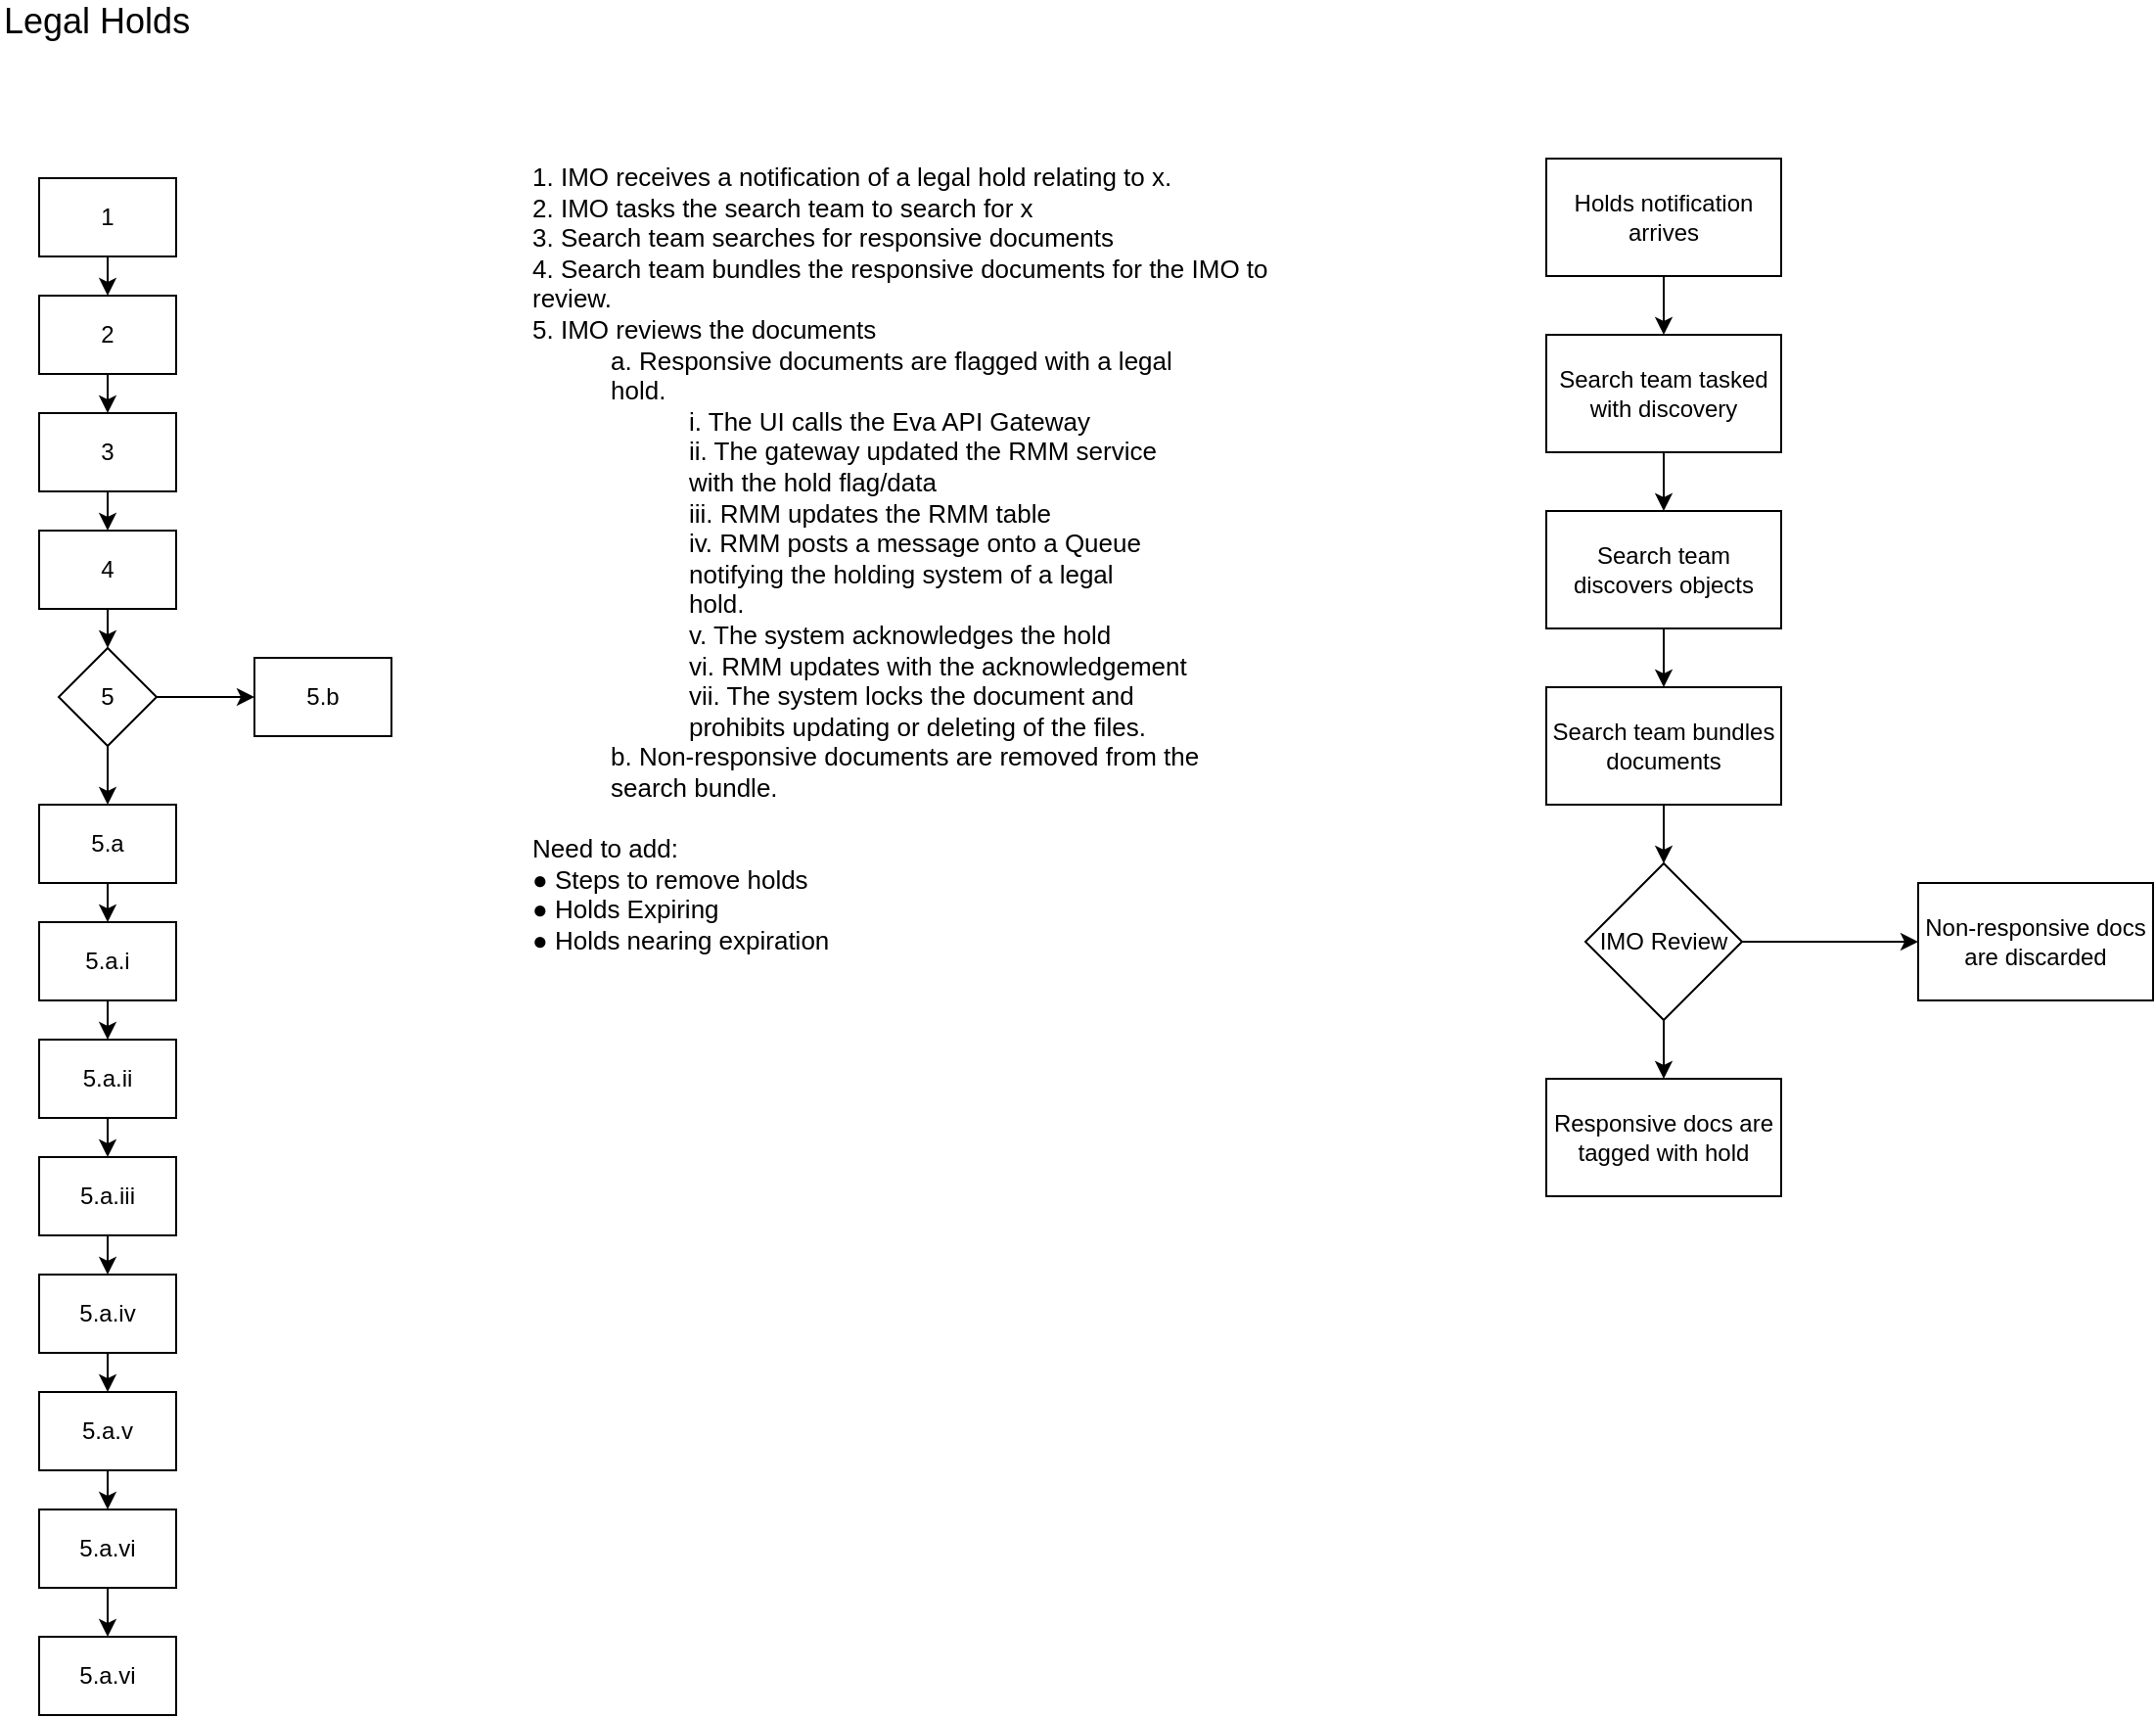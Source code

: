 <mxfile version="14.2.9" type="github" pages="3">
  <diagram id="FIlmItlmwFXdO_1dd_rg" name="Holds Workflow">
    <mxGraphModel dx="1422" dy="762" grid="1" gridSize="10" guides="1" tooltips="1" connect="1" arrows="1" fold="1" page="1" pageScale="1" pageWidth="850" pageHeight="1100" math="0" shadow="0">
      <root>
        <mxCell id="YvOaj-5_H1vuJNTqMkzz-0" />
        <mxCell id="YvOaj-5_H1vuJNTqMkzz-1" parent="YvOaj-5_H1vuJNTqMkzz-0" />
        <mxCell id="ppWnuGn-PQxRxfN3bJYF-0" value="1" style="rounded=0;whiteSpace=wrap;html=1;" parent="YvOaj-5_H1vuJNTqMkzz-1" vertex="1">
          <mxGeometry x="60" y="110" width="70" height="40" as="geometry" />
        </mxCell>
        <mxCell id="ppWnuGn-PQxRxfN3bJYF-1" value="" style="endArrow=classic;html=1;exitX=0.5;exitY=1;exitDx=0;exitDy=0;entryX=0.5;entryY=0;entryDx=0;entryDy=0;" parent="YvOaj-5_H1vuJNTqMkzz-1" source="ppWnuGn-PQxRxfN3bJYF-0" edge="1">
          <mxGeometry width="50" height="50" relative="1" as="geometry">
            <mxPoint x="380" y="490" as="sourcePoint" />
            <mxPoint x="95" y="170" as="targetPoint" />
          </mxGeometry>
        </mxCell>
        <mxCell id="ppWnuGn-PQxRxfN3bJYF-2" value="2" style="rounded=0;whiteSpace=wrap;html=1;" parent="YvOaj-5_H1vuJNTqMkzz-1" vertex="1">
          <mxGeometry x="60" y="170" width="70" height="40" as="geometry" />
        </mxCell>
        <mxCell id="ppWnuGn-PQxRxfN3bJYF-3" value="" style="endArrow=classic;html=1;exitX=0.5;exitY=1;exitDx=0;exitDy=0;entryX=0.5;entryY=0;entryDx=0;entryDy=0;" parent="YvOaj-5_H1vuJNTqMkzz-1" source="ppWnuGn-PQxRxfN3bJYF-2" edge="1">
          <mxGeometry width="50" height="50" relative="1" as="geometry">
            <mxPoint x="380" y="550" as="sourcePoint" />
            <mxPoint x="95" y="230" as="targetPoint" />
          </mxGeometry>
        </mxCell>
        <mxCell id="ppWnuGn-PQxRxfN3bJYF-4" value="3" style="rounded=0;whiteSpace=wrap;html=1;" parent="YvOaj-5_H1vuJNTqMkzz-1" vertex="1">
          <mxGeometry x="60" y="230" width="70" height="40" as="geometry" />
        </mxCell>
        <mxCell id="ppWnuGn-PQxRxfN3bJYF-5" value="" style="endArrow=classic;html=1;exitX=0.5;exitY=1;exitDx=0;exitDy=0;entryX=0.5;entryY=0;entryDx=0;entryDy=0;" parent="YvOaj-5_H1vuJNTqMkzz-1" source="ppWnuGn-PQxRxfN3bJYF-4" edge="1">
          <mxGeometry width="50" height="50" relative="1" as="geometry">
            <mxPoint x="380" y="610" as="sourcePoint" />
            <mxPoint x="95" y="290" as="targetPoint" />
          </mxGeometry>
        </mxCell>
        <mxCell id="ppWnuGn-PQxRxfN3bJYF-6" value="4" style="rounded=0;whiteSpace=wrap;html=1;" parent="YvOaj-5_H1vuJNTqMkzz-1" vertex="1">
          <mxGeometry x="60" y="290" width="70" height="40" as="geometry" />
        </mxCell>
        <mxCell id="ppWnuGn-PQxRxfN3bJYF-7" value="" style="endArrow=classic;html=1;exitX=0.5;exitY=1;exitDx=0;exitDy=0;entryX=0.5;entryY=0;entryDx=0;entryDy=0;" parent="YvOaj-5_H1vuJNTqMkzz-1" source="ppWnuGn-PQxRxfN3bJYF-6" edge="1">
          <mxGeometry width="50" height="50" relative="1" as="geometry">
            <mxPoint x="380" y="670" as="sourcePoint" />
            <mxPoint x="95" y="350" as="targetPoint" />
          </mxGeometry>
        </mxCell>
        <mxCell id="ppWnuGn-PQxRxfN3bJYF-10" value="5.a" style="rounded=0;whiteSpace=wrap;html=1;" parent="YvOaj-5_H1vuJNTqMkzz-1" vertex="1">
          <mxGeometry x="60" y="430" width="70" height="40" as="geometry" />
        </mxCell>
        <mxCell id="ppWnuGn-PQxRxfN3bJYF-11" value="" style="endArrow=classic;html=1;exitX=0.5;exitY=1;exitDx=0;exitDy=0;entryX=0.5;entryY=0;entryDx=0;entryDy=0;" parent="YvOaj-5_H1vuJNTqMkzz-1" source="ppWnuGn-PQxRxfN3bJYF-10" edge="1">
          <mxGeometry width="50" height="50" relative="1" as="geometry">
            <mxPoint x="380" y="810" as="sourcePoint" />
            <mxPoint x="95" y="490" as="targetPoint" />
          </mxGeometry>
        </mxCell>
        <mxCell id="bSdOODXDOFq7o-rd9tUC-12" style="edgeStyle=orthogonalEdgeStyle;rounded=0;orthogonalLoop=1;jettySize=auto;html=1;exitX=0.5;exitY=1;exitDx=0;exitDy=0;entryX=0.5;entryY=0;entryDx=0;entryDy=0;fontSize=12;" parent="YvOaj-5_H1vuJNTqMkzz-1" source="ppWnuGn-PQxRxfN3bJYF-12" target="bSdOODXDOFq7o-rd9tUC-1" edge="1">
          <mxGeometry relative="1" as="geometry" />
        </mxCell>
        <mxCell id="ppWnuGn-PQxRxfN3bJYF-12" value="5.a.ii" style="rounded=0;whiteSpace=wrap;html=1;" parent="YvOaj-5_H1vuJNTqMkzz-1" vertex="1">
          <mxGeometry x="60" y="550" width="70" height="40" as="geometry" />
        </mxCell>
        <mxCell id="ppWnuGn-PQxRxfN3bJYF-14" value="5.a.i" style="rounded=0;whiteSpace=wrap;html=1;" parent="YvOaj-5_H1vuJNTqMkzz-1" vertex="1">
          <mxGeometry x="60" y="490" width="70" height="40" as="geometry" />
        </mxCell>
        <mxCell id="ppWnuGn-PQxRxfN3bJYF-15" value="" style="endArrow=classic;html=1;exitX=0.5;exitY=1;exitDx=0;exitDy=0;entryX=0.5;entryY=0;entryDx=0;entryDy=0;" parent="YvOaj-5_H1vuJNTqMkzz-1" source="ppWnuGn-PQxRxfN3bJYF-14" edge="1">
          <mxGeometry width="50" height="50" relative="1" as="geometry">
            <mxPoint x="380" y="870" as="sourcePoint" />
            <mxPoint x="95" y="550" as="targetPoint" />
          </mxGeometry>
        </mxCell>
        <mxCell id="bSdOODXDOFq7o-rd9tUC-0" style="edgeStyle=orthogonalEdgeStyle;rounded=0;orthogonalLoop=1;jettySize=auto;html=1;exitX=0.5;exitY=1;exitDx=0;exitDy=0;entryX=0.5;entryY=0;entryDx=0;entryDy=0;fontSize=12;" parent="YvOaj-5_H1vuJNTqMkzz-1" source="ppWnuGn-PQxRxfN3bJYF-16" target="ppWnuGn-PQxRxfN3bJYF-10" edge="1">
          <mxGeometry relative="1" as="geometry" />
        </mxCell>
        <mxCell id="bSdOODXDOFq7o-rd9tUC-14" style="edgeStyle=orthogonalEdgeStyle;rounded=0;orthogonalLoop=1;jettySize=auto;html=1;exitX=1;exitY=0.5;exitDx=0;exitDy=0;entryX=0;entryY=0.5;entryDx=0;entryDy=0;fontSize=12;" parent="YvOaj-5_H1vuJNTqMkzz-1" source="ppWnuGn-PQxRxfN3bJYF-16" target="bSdOODXDOFq7o-rd9tUC-13" edge="1">
          <mxGeometry relative="1" as="geometry" />
        </mxCell>
        <mxCell id="ppWnuGn-PQxRxfN3bJYF-16" value="5" style="rhombus;whiteSpace=wrap;html=1;" parent="YvOaj-5_H1vuJNTqMkzz-1" vertex="1">
          <mxGeometry x="70" y="350" width="50" height="50" as="geometry" />
        </mxCell>
        <mxCell id="ppWnuGn-PQxRxfN3bJYF-31" value="1. IMO receives a notification of a legal hold relating to x.&lt;br&gt;2. IMO tasks the search team to search for x&lt;br&gt;3. Search team searches for responsive documents&lt;br&gt;4. Search team bundles the responsive documents for the IMO to&lt;br&gt;review.&lt;br&gt;5. IMO reviews the documents&lt;br&gt;&lt;blockquote style=&quot;margin: 0 0 0 40px ; border: none ; padding: 0px&quot;&gt;a. Responsive documents are flagged with a legal&lt;br&gt;hold.&lt;br&gt;&lt;/blockquote&gt;&lt;blockquote style=&quot;margin: 0 0 0 40px ; border: none ; padding: 0px&quot;&gt;&lt;blockquote style=&quot;margin: 0 0 0 40px ; border: none ; padding: 0px&quot;&gt;i. The UI calls the Eva API Gateway&lt;/blockquote&gt;&lt;blockquote style=&quot;margin: 0 0 0 40px ; border: none ; padding: 0px&quot;&gt;ii. The gateway updated the RMM service&lt;/blockquote&gt;&lt;blockquote style=&quot;margin: 0 0 0 40px ; border: none ; padding: 0px&quot;&gt;with the hold flag/data&lt;/blockquote&gt;&lt;blockquote style=&quot;margin: 0 0 0 40px ; border: none ; padding: 0px&quot;&gt;iii. RMM updates the RMM table&lt;/blockquote&gt;&lt;blockquote style=&quot;margin: 0 0 0 40px ; border: none ; padding: 0px&quot;&gt;iv. RMM posts a message onto a Queue&lt;/blockquote&gt;&lt;blockquote style=&quot;margin: 0 0 0 40px ; border: none ; padding: 0px&quot;&gt;notifying the holding system of a legal&lt;/blockquote&gt;&lt;blockquote style=&quot;margin: 0 0 0 40px ; border: none ; padding: 0px&quot;&gt;hold.&lt;/blockquote&gt;&lt;blockquote style=&quot;margin: 0 0 0 40px ; border: none ; padding: 0px&quot;&gt;v. The system acknowledges the hold&lt;/blockquote&gt;&lt;blockquote style=&quot;margin: 0 0 0 40px ; border: none ; padding: 0px&quot;&gt;vi. RMM updates with the acknowledgement&lt;/blockquote&gt;&lt;blockquote style=&quot;margin: 0 0 0 40px ; border: none ; padding: 0px&quot;&gt;vii. The system locks the document and&lt;/blockquote&gt;&lt;blockquote style=&quot;margin: 0 0 0 40px ; border: none ; padding: 0px&quot;&gt;prohibits updating or deleting of the files.&lt;/blockquote&gt;&lt;/blockquote&gt;&lt;blockquote style=&quot;margin: 0 0 0 40px ; border: none ; padding: 0px&quot;&gt;b. Non-responsive documents are removed from the&lt;br&gt;search bundle.&lt;/blockquote&gt;&lt;br&gt;Need to add:&lt;br&gt;● Steps to remove holds&lt;br&gt;● Holds Expiring&lt;br&gt;● Holds nearing expiration" style="text;strokeColor=none;fillColor=none;align=left;verticalAlign=top;rounded=0;fontSize=13;whiteSpace=wrap;html=1;" parent="YvOaj-5_H1vuJNTqMkzz-1" vertex="1">
          <mxGeometry x="310" y="95" width="380" height="710" as="geometry" />
        </mxCell>
        <mxCell id="bSdOODXDOFq7o-rd9tUC-1" value="5.a.iii" style="rounded=0;whiteSpace=wrap;html=1;" parent="YvOaj-5_H1vuJNTqMkzz-1" vertex="1">
          <mxGeometry x="60" y="610" width="70" height="40" as="geometry" />
        </mxCell>
        <mxCell id="bSdOODXDOFq7o-rd9tUC-2" value="" style="endArrow=classic;html=1;exitX=0.5;exitY=1;exitDx=0;exitDy=0;entryX=0.5;entryY=0;entryDx=0;entryDy=0;" parent="YvOaj-5_H1vuJNTqMkzz-1" source="bSdOODXDOFq7o-rd9tUC-1" edge="1">
          <mxGeometry width="50" height="50" relative="1" as="geometry">
            <mxPoint x="380" y="990" as="sourcePoint" />
            <mxPoint x="95" y="670" as="targetPoint" />
          </mxGeometry>
        </mxCell>
        <mxCell id="bSdOODXDOFq7o-rd9tUC-11" style="edgeStyle=orthogonalEdgeStyle;rounded=0;orthogonalLoop=1;jettySize=auto;html=1;exitX=0.5;exitY=1;exitDx=0;exitDy=0;entryX=0.5;entryY=0;entryDx=0;entryDy=0;fontSize=12;" parent="YvOaj-5_H1vuJNTqMkzz-1" source="bSdOODXDOFq7o-rd9tUC-3" target="bSdOODXDOFq7o-rd9tUC-6" edge="1">
          <mxGeometry relative="1" as="geometry" />
        </mxCell>
        <mxCell id="bSdOODXDOFq7o-rd9tUC-3" value="5.a.v" style="rounded=0;whiteSpace=wrap;html=1;" parent="YvOaj-5_H1vuJNTqMkzz-1" vertex="1">
          <mxGeometry x="60" y="730" width="70" height="40" as="geometry" />
        </mxCell>
        <mxCell id="bSdOODXDOFq7o-rd9tUC-4" value="5.a.iv" style="rounded=0;whiteSpace=wrap;html=1;" parent="YvOaj-5_H1vuJNTqMkzz-1" vertex="1">
          <mxGeometry x="60" y="670" width="70" height="40" as="geometry" />
        </mxCell>
        <mxCell id="bSdOODXDOFq7o-rd9tUC-5" value="" style="endArrow=classic;html=1;exitX=0.5;exitY=1;exitDx=0;exitDy=0;entryX=0.5;entryY=0;entryDx=0;entryDy=0;" parent="YvOaj-5_H1vuJNTqMkzz-1" source="bSdOODXDOFq7o-rd9tUC-4" edge="1">
          <mxGeometry width="50" height="50" relative="1" as="geometry">
            <mxPoint x="380" y="1050" as="sourcePoint" />
            <mxPoint x="95" y="730" as="targetPoint" />
          </mxGeometry>
        </mxCell>
        <mxCell id="bSdOODXDOFq7o-rd9tUC-16" style="edgeStyle=orthogonalEdgeStyle;rounded=0;orthogonalLoop=1;jettySize=auto;html=1;exitX=0.5;exitY=1;exitDx=0;exitDy=0;entryX=0.5;entryY=0;entryDx=0;entryDy=0;fontSize=12;" parent="YvOaj-5_H1vuJNTqMkzz-1" source="bSdOODXDOFq7o-rd9tUC-6" target="bSdOODXDOFq7o-rd9tUC-15" edge="1">
          <mxGeometry relative="1" as="geometry" />
        </mxCell>
        <mxCell id="bSdOODXDOFq7o-rd9tUC-6" value="5.a.vi" style="rounded=0;whiteSpace=wrap;html=1;" parent="YvOaj-5_H1vuJNTqMkzz-1" vertex="1">
          <mxGeometry x="60" y="790" width="70" height="40" as="geometry" />
        </mxCell>
        <mxCell id="bSdOODXDOFq7o-rd9tUC-13" value="5.b" style="rounded=0;whiteSpace=wrap;html=1;" parent="YvOaj-5_H1vuJNTqMkzz-1" vertex="1">
          <mxGeometry x="170" y="355" width="70" height="40" as="geometry" />
        </mxCell>
        <mxCell id="bSdOODXDOFq7o-rd9tUC-15" value="5.a.vi" style="rounded=0;whiteSpace=wrap;html=1;" parent="YvOaj-5_H1vuJNTqMkzz-1" vertex="1">
          <mxGeometry x="60" y="855" width="70" height="40" as="geometry" />
        </mxCell>
        <mxCell id="4gju1CD-i61MMXTLkmXu-0" value="Legal Holds" style="text;html=1;strokeColor=none;fillColor=none;align=left;verticalAlign=middle;whiteSpace=wrap;rounded=0;fontSize=18;" parent="YvOaj-5_H1vuJNTqMkzz-1" vertex="1">
          <mxGeometry x="40" y="20" width="200" height="20" as="geometry" />
        </mxCell>
        <mxCell id="ctZyndT2hHcFDjm4KvL1-10" style="edgeStyle=orthogonalEdgeStyle;rounded=0;orthogonalLoop=1;jettySize=auto;html=1;exitX=0.5;exitY=1;exitDx=0;exitDy=0;entryX=0.5;entryY=0;entryDx=0;entryDy=0;" edge="1" parent="YvOaj-5_H1vuJNTqMkzz-1" source="ctZyndT2hHcFDjm4KvL1-0" target="ctZyndT2hHcFDjm4KvL1-1">
          <mxGeometry relative="1" as="geometry" />
        </mxCell>
        <mxCell id="ctZyndT2hHcFDjm4KvL1-0" value="Holds notification arrives" style="rounded=0;whiteSpace=wrap;html=1;" vertex="1" parent="YvOaj-5_H1vuJNTqMkzz-1">
          <mxGeometry x="830" y="100" width="120" height="60" as="geometry" />
        </mxCell>
        <mxCell id="ctZyndT2hHcFDjm4KvL1-11" style="edgeStyle=orthogonalEdgeStyle;rounded=0;orthogonalLoop=1;jettySize=auto;html=1;exitX=0.5;exitY=1;exitDx=0;exitDy=0;entryX=0.5;entryY=0;entryDx=0;entryDy=0;" edge="1" parent="YvOaj-5_H1vuJNTqMkzz-1" source="ctZyndT2hHcFDjm4KvL1-1" target="ctZyndT2hHcFDjm4KvL1-3">
          <mxGeometry relative="1" as="geometry" />
        </mxCell>
        <mxCell id="ctZyndT2hHcFDjm4KvL1-1" value="Search team tasked with discovery" style="rounded=0;whiteSpace=wrap;html=1;" vertex="1" parent="YvOaj-5_H1vuJNTqMkzz-1">
          <mxGeometry x="830" y="190" width="120" height="60" as="geometry" />
        </mxCell>
        <mxCell id="ctZyndT2hHcFDjm4KvL1-12" style="edgeStyle=orthogonalEdgeStyle;rounded=0;orthogonalLoop=1;jettySize=auto;html=1;exitX=0.5;exitY=1;exitDx=0;exitDy=0;entryX=0.5;entryY=0;entryDx=0;entryDy=0;" edge="1" parent="YvOaj-5_H1vuJNTqMkzz-1" source="ctZyndT2hHcFDjm4KvL1-3" target="ctZyndT2hHcFDjm4KvL1-5">
          <mxGeometry relative="1" as="geometry" />
        </mxCell>
        <mxCell id="ctZyndT2hHcFDjm4KvL1-3" value="Search team discovers objects" style="rounded=0;whiteSpace=wrap;html=1;" vertex="1" parent="YvOaj-5_H1vuJNTqMkzz-1">
          <mxGeometry x="830" y="280" width="120" height="60" as="geometry" />
        </mxCell>
        <mxCell id="ctZyndT2hHcFDjm4KvL1-13" style="edgeStyle=orthogonalEdgeStyle;rounded=0;orthogonalLoop=1;jettySize=auto;html=1;exitX=0.5;exitY=1;exitDx=0;exitDy=0;entryX=0.5;entryY=0;entryDx=0;entryDy=0;" edge="1" parent="YvOaj-5_H1vuJNTqMkzz-1" source="ctZyndT2hHcFDjm4KvL1-5" target="ctZyndT2hHcFDjm4KvL1-7">
          <mxGeometry relative="1" as="geometry" />
        </mxCell>
        <mxCell id="ctZyndT2hHcFDjm4KvL1-5" value="Search team bundles documents" style="rounded=0;whiteSpace=wrap;html=1;" vertex="1" parent="YvOaj-5_H1vuJNTqMkzz-1">
          <mxGeometry x="830" y="370" width="120" height="60" as="geometry" />
        </mxCell>
        <mxCell id="ctZyndT2hHcFDjm4KvL1-6" value="Responsive docs are tagged with hold" style="rounded=0;whiteSpace=wrap;html=1;" vertex="1" parent="YvOaj-5_H1vuJNTqMkzz-1">
          <mxGeometry x="830" y="570" width="120" height="60" as="geometry" />
        </mxCell>
        <mxCell id="ctZyndT2hHcFDjm4KvL1-9" style="edgeStyle=orthogonalEdgeStyle;rounded=0;orthogonalLoop=1;jettySize=auto;html=1;exitX=1;exitY=0.5;exitDx=0;exitDy=0;entryX=0;entryY=0.5;entryDx=0;entryDy=0;" edge="1" parent="YvOaj-5_H1vuJNTqMkzz-1" source="ctZyndT2hHcFDjm4KvL1-7" target="ctZyndT2hHcFDjm4KvL1-8">
          <mxGeometry relative="1" as="geometry" />
        </mxCell>
        <mxCell id="ctZyndT2hHcFDjm4KvL1-14" style="edgeStyle=orthogonalEdgeStyle;rounded=0;orthogonalLoop=1;jettySize=auto;html=1;exitX=0.5;exitY=1;exitDx=0;exitDy=0;" edge="1" parent="YvOaj-5_H1vuJNTqMkzz-1" source="ctZyndT2hHcFDjm4KvL1-7" target="ctZyndT2hHcFDjm4KvL1-6">
          <mxGeometry relative="1" as="geometry" />
        </mxCell>
        <mxCell id="ctZyndT2hHcFDjm4KvL1-7" value="IMO Review" style="rhombus;whiteSpace=wrap;html=1;" vertex="1" parent="YvOaj-5_H1vuJNTqMkzz-1">
          <mxGeometry x="850" y="460" width="80" height="80" as="geometry" />
        </mxCell>
        <mxCell id="ctZyndT2hHcFDjm4KvL1-8" value="Non-responsive docs are discarded" style="rounded=0;whiteSpace=wrap;html=1;" vertex="1" parent="YvOaj-5_H1vuJNTqMkzz-1">
          <mxGeometry x="1020" y="470" width="120" height="60" as="geometry" />
        </mxCell>
      </root>
    </mxGraphModel>
  </diagram>
  <diagram id="1SPMSTYtjkn7zpHo_Knp" name="Holds Page Flow">
    <mxGraphModel dx="1085" dy="2452" grid="1" gridSize="10" guides="1" tooltips="1" connect="1" arrows="1" fold="1" page="1" pageScale="1" pageWidth="1100" pageHeight="850" math="0" shadow="0">
      <root>
        <mxCell id="MzvnB49AQrvrAkqv_Gi6-0" />
        <mxCell id="MzvnB49AQrvrAkqv_Gi6-1" parent="MzvnB49AQrvrAkqv_Gi6-0" />
        <mxCell id="MzvnB49AQrvrAkqv_Gi6-9" style="edgeStyle=orthogonalEdgeStyle;rounded=0;orthogonalLoop=1;jettySize=auto;html=1;entryX=0.5;entryY=0;entryDx=0;entryDy=0;exitX=0.25;exitY=1;exitDx=0;exitDy=0;" edge="1" parent="MzvnB49AQrvrAkqv_Gi6-1" source="MzvnB49AQrvrAkqv_Gi6-2" target="MzvnB49AQrvrAkqv_Gi6-3">
          <mxGeometry relative="1" as="geometry" />
        </mxCell>
        <mxCell id="MzvnB49AQrvrAkqv_Gi6-10" style="edgeStyle=orthogonalEdgeStyle;rounded=0;orthogonalLoop=1;jettySize=auto;html=1;exitX=0.75;exitY=1;exitDx=0;exitDy=0;entryX=0.5;entryY=0;entryDx=0;entryDy=0;" edge="1" parent="MzvnB49AQrvrAkqv_Gi6-1" source="MzvnB49AQrvrAkqv_Gi6-2" target="MzvnB49AQrvrAkqv_Gi6-7">
          <mxGeometry relative="1" as="geometry" />
        </mxCell>
        <mxCell id="MzvnB49AQrvrAkqv_Gi6-2" value="Holds Page" style="rounded=0;whiteSpace=wrap;html=1;fillColor=#e6d0de;strokeColor=#996185;gradientColor=#d5739d;" vertex="1" parent="MzvnB49AQrvrAkqv_Gi6-1">
          <mxGeometry x="220" y="-1560" width="120" height="60" as="geometry" />
        </mxCell>
        <mxCell id="MzvnB49AQrvrAkqv_Gi6-11" style="edgeStyle=orthogonalEdgeStyle;rounded=0;orthogonalLoop=1;jettySize=auto;html=1;exitX=0.5;exitY=1;exitDx=0;exitDy=0;entryX=0.5;entryY=0;entryDx=0;entryDy=0;" edge="1" parent="MzvnB49AQrvrAkqv_Gi6-1" source="MzvnB49AQrvrAkqv_Gi6-3" target="MzvnB49AQrvrAkqv_Gi6-5">
          <mxGeometry relative="1" as="geometry" />
        </mxCell>
        <mxCell id="MzvnB49AQrvrAkqv_Gi6-3" value="Search Holds" style="rounded=1;whiteSpace=wrap;html=1;strokeColor=#996185;fontSize=10;fillColor=#FFFFFF;" vertex="1" parent="MzvnB49AQrvrAkqv_Gi6-1">
          <mxGeometry x="140" y="-1421.5" width="100" height="43" as="geometry" />
        </mxCell>
        <mxCell id="MzvnB49AQrvrAkqv_Gi6-21" style="edgeStyle=orthogonalEdgeStyle;rounded=0;orthogonalLoop=1;jettySize=auto;html=1;exitX=1;exitY=0.5;exitDx=0;exitDy=0;entryX=0;entryY=0.5;entryDx=0;entryDy=0;" edge="1" parent="MzvnB49AQrvrAkqv_Gi6-1" source="MzvnB49AQrvrAkqv_Gi6-4" target="MzvnB49AQrvrAkqv_Gi6-6">
          <mxGeometry relative="1" as="geometry" />
        </mxCell>
        <mxCell id="MzvnB49AQrvrAkqv_Gi6-4" value="Add Systems" style="rounded=1;whiteSpace=wrap;html=1;strokeColor=#996185;fontSize=10;fillColor=#FFFFFF;" vertex="1" parent="MzvnB49AQrvrAkqv_Gi6-1">
          <mxGeometry x="280" y="-1230" width="100" height="43" as="geometry" />
        </mxCell>
        <mxCell id="MzvnB49AQrvrAkqv_Gi6-5" value="Holds Results" style="rounded=1;whiteSpace=wrap;html=1;strokeColor=#996185;fontSize=10;fillColor=#FFFFFF;" vertex="1" parent="MzvnB49AQrvrAkqv_Gi6-1">
          <mxGeometry x="140" y="-1330" width="100" height="43" as="geometry" />
        </mxCell>
        <mxCell id="MzvnB49AQrvrAkqv_Gi6-6" value="Add Queries to System" style="rounded=1;whiteSpace=wrap;html=1;strokeColor=#996185;fontSize=10;fillColor=#FFFFFF;" vertex="1" parent="MzvnB49AQrvrAkqv_Gi6-1">
          <mxGeometry x="440" y="-1230" width="100" height="43" as="geometry" />
        </mxCell>
        <mxCell id="MzvnB49AQrvrAkqv_Gi6-19" style="edgeStyle=orthogonalEdgeStyle;rounded=0;orthogonalLoop=1;jettySize=auto;html=1;exitX=0.5;exitY=1;exitDx=0;exitDy=0;entryX=0.5;entryY=0;entryDx=0;entryDy=0;" edge="1" parent="MzvnB49AQrvrAkqv_Gi6-1" source="MzvnB49AQrvrAkqv_Gi6-7" target="MzvnB49AQrvrAkqv_Gi6-8">
          <mxGeometry relative="1" as="geometry" />
        </mxCell>
        <mxCell id="MzvnB49AQrvrAkqv_Gi6-7" value="Create Hold" style="rounded=1;whiteSpace=wrap;html=1;strokeColor=#996185;fontSize=10;fillColor=#FFFFFF;" vertex="1" parent="MzvnB49AQrvrAkqv_Gi6-1">
          <mxGeometry x="280" y="-1421.5" width="100" height="43" as="geometry" />
        </mxCell>
        <mxCell id="MzvnB49AQrvrAkqv_Gi6-20" style="edgeStyle=orthogonalEdgeStyle;rounded=0;orthogonalLoop=1;jettySize=auto;html=1;exitX=0.5;exitY=1;exitDx=0;exitDy=0;entryX=0.5;entryY=0;entryDx=0;entryDy=0;" edge="1" parent="MzvnB49AQrvrAkqv_Gi6-1" source="MzvnB49AQrvrAkqv_Gi6-8" target="MzvnB49AQrvrAkqv_Gi6-4">
          <mxGeometry relative="1" as="geometry" />
        </mxCell>
        <mxCell id="MzvnB49AQrvrAkqv_Gi6-8" value="Assign Hold to XXX" style="rounded=1;whiteSpace=wrap;html=1;strokeColor=#996185;fontSize=10;fillColor=#FFFFFF;" vertex="1" parent="MzvnB49AQrvrAkqv_Gi6-1">
          <mxGeometry x="280" y="-1330" width="100" height="43" as="geometry" />
        </mxCell>
      </root>
    </mxGraphModel>
  </diagram>
  <diagram id="hOhV6zPiMZfn9w0OAzpv" name="UI">
    <mxGraphModel dx="2370" dy="2970" grid="1" gridSize="10" guides="1" tooltips="1" connect="1" arrows="1" fold="1" page="1" pageScale="1" pageWidth="1100" pageHeight="850" math="0" shadow="0">
      <root>
        <mxCell id="P565BMBygYdm6OfglMrN-0" />
        <mxCell id="P565BMBygYdm6OfglMrN-1" parent="P565BMBygYdm6OfglMrN-0" />
        <mxCell id="P565BMBygYdm6OfglMrN-2" value="" style="rounded=0;whiteSpace=wrap;html=1;" parent="P565BMBygYdm6OfglMrN-1" vertex="1">
          <mxGeometry x="18" y="90" width="1069" height="750" as="geometry" />
        </mxCell>
        <mxCell id="P565BMBygYdm6OfglMrN-3" value="" style="rounded=0;whiteSpace=wrap;html=1;" parent="P565BMBygYdm6OfglMrN-1" vertex="1">
          <mxGeometry x="19" y="-1610" width="1069" height="750" as="geometry" />
        </mxCell>
        <mxCell id="P565BMBygYdm6OfglMrN-4" value="" style="rounded=0;whiteSpace=wrap;html=1;fillColor=#F8F9FA;" parent="P565BMBygYdm6OfglMrN-1" vertex="1">
          <mxGeometry x="20" y="-1608.5" width="1068" height="79" as="geometry" />
        </mxCell>
        <mxCell id="P565BMBygYdm6OfglMrN-5" value="" style="rounded=0;whiteSpace=wrap;html=1;" parent="P565BMBygYdm6OfglMrN-1" vertex="1">
          <mxGeometry x="17" y="-760" width="1069" height="750" as="geometry" />
        </mxCell>
        <mxCell id="P565BMBygYdm6OfglMrN-6" value="" style="rounded=0;whiteSpace=wrap;html=1;fillColor=#F8F9FA;" parent="P565BMBygYdm6OfglMrN-1" vertex="1">
          <mxGeometry x="17" y="-759" width="1068" height="79" as="geometry" />
        </mxCell>
        <mxCell id="P565BMBygYdm6OfglMrN-7" value="" style="rounded=0;whiteSpace=wrap;html=1;fillColor=#3333FF;" parent="P565BMBygYdm6OfglMrN-1" vertex="1">
          <mxGeometry x="18" y="30" width="1069" height="60" as="geometry" />
        </mxCell>
        <mxCell id="P565BMBygYdm6OfglMrN-8" value="&lt;font style=&quot;font-size: 14px&quot;&gt;FEEDBACK&lt;/font&gt;" style="rounded=1;whiteSpace=wrap;html=1;fillColor=#FF8000;strokeColor=#FF8000;fontColor=#FFFFFF;" parent="P565BMBygYdm6OfglMrN-1" vertex="1">
          <mxGeometry x="955" y="40" width="120" height="40" as="geometry" />
        </mxCell>
        <mxCell id="P565BMBygYdm6OfglMrN-9" value="" style="shape=image;html=1;verticalAlign=top;verticalLabelPosition=bottom;labelBackgroundColor=#ffffff;imageAspect=0;aspect=fixed;image=https://cdn3.iconfinder.com/data/icons/social-media-2125/78/bell-128.png;strokeColor=#FF8000;fillColor=#FF8000;fontColor=#FFFFFF;" parent="P565BMBygYdm6OfglMrN-1" vertex="1">
          <mxGeometry x="893" y="40" width="37" height="37" as="geometry" />
        </mxCell>
        <mxCell id="P565BMBygYdm6OfglMrN-10" value="" style="whiteSpace=wrap;html=1;shape=mxgraph.basic.octagon2;align=center;verticalAlign=middle;dx=12;shadow=0;sketch=0;fontSize=20;fontColor=#808080;fillColor=#FF8000;strokeColor=#FF8000;" parent="P565BMBygYdm6OfglMrN-1" vertex="1">
          <mxGeometry x="28" y="36.5" width="56" height="42" as="geometry" />
        </mxCell>
        <mxCell id="P565BMBygYdm6OfglMrN-11" value="Eva" style="text;html=1;strokeColor=none;fillColor=none;align=center;verticalAlign=middle;whiteSpace=wrap;rounded=0;shadow=0;sketch=0;fontSize=20;fontColor=#FFFFFF;fontStyle=1" parent="P565BMBygYdm6OfglMrN-1" vertex="1">
          <mxGeometry x="94" y="50" width="40" height="20" as="geometry" />
        </mxCell>
        <mxCell id="P565BMBygYdm6OfglMrN-12" value="" style="html=1;verticalLabelPosition=bottom;align=center;labelBackgroundColor=#ffffff;verticalAlign=top;strokeWidth=2;shadow=0;dashed=0;shape=mxgraph.ios7.icons.user;sketch=0;fontSize=20;fontColor=#FFFFFF;fillColor=#FFFFFF;" parent="P565BMBygYdm6OfglMrN-1" vertex="1">
          <mxGeometry x="741" y="45" width="30" height="30" as="geometry" />
        </mxCell>
        <mxCell id="P565BMBygYdm6OfglMrN-13" value="John Doe" style="text;html=1;strokeColor=none;fillColor=none;align=center;verticalAlign=middle;whiteSpace=wrap;rounded=0;shadow=0;sketch=0;fontSize=19;fontColor=#FFFFFF;" parent="P565BMBygYdm6OfglMrN-1" vertex="1">
          <mxGeometry x="784.5" y="50" width="94" height="20" as="geometry" />
        </mxCell>
        <mxCell id="P565BMBygYdm6OfglMrN-14" value="&amp;lt;Classification Here&amp;gt;" style="rounded=0;whiteSpace=wrap;html=1;shadow=0;sketch=0;fontSize=12;align=center;fillColor=#FFFF33;" parent="P565BMBygYdm6OfglMrN-1" vertex="1">
          <mxGeometry x="18" y="10" width="1069" height="20" as="geometry" />
        </mxCell>
        <mxCell id="P565BMBygYdm6OfglMrN-15" value="" style="line;strokeWidth=1;fillColor=none;align=left;verticalAlign=middle;spacingTop=-1;spacingLeft=3;spacingRight=3;rotatable=0;labelPosition=right;points=[];portConstraint=eastwest;sketch=0;direction=south;" parent="P565BMBygYdm6OfglMrN-1" vertex="1">
          <mxGeometry x="273" y="169" width="8" height="671" as="geometry" />
        </mxCell>
        <mxCell id="P565BMBygYdm6OfglMrN-16" value="" style="group;labelBackgroundColor=#ffffff;" parent="P565BMBygYdm6OfglMrN-1" connectable="0" vertex="1">
          <mxGeometry x="337" y="101" width="749" height="66.5" as="geometry" />
        </mxCell>
        <mxCell id="P565BMBygYdm6OfglMrN-17" value="" style="html=1;shadow=0;dashed=0;fillColor=#F8F9FA;strokeColor=none;fontSize=16;fontColor=#181819;align=left;spacing=15;" parent="P565BMBygYdm6OfglMrN-16" vertex="1">
          <mxGeometry width="749" height="66.5" as="geometry" />
        </mxCell>
        <mxCell id="P565BMBygYdm6OfglMrN-18" value="" style="rounded=0;whiteSpace=wrap;html=1;fillColor=#F8F9FA;" parent="P565BMBygYdm6OfglMrN-17" vertex="1">
          <mxGeometry x="-319" y="-12.5" width="1068" height="79" as="geometry" />
        </mxCell>
        <mxCell id="P565BMBygYdm6OfglMrN-19" value="Search" style="html=1;shadow=0;dashed=0;shape=mxgraph.bootstrap.rrect;rSize=5;fontSize=14;fontColor=#6C767D;strokeColor=#CED4DA;fillColor=#ffffff;align=left;spacing=10;" parent="P565BMBygYdm6OfglMrN-17" vertex="1">
          <mxGeometry width="470" height="40" relative="1" as="geometry">
            <mxPoint x="-46" y="7" as="offset" />
          </mxGeometry>
        </mxCell>
        <mxCell id="P565BMBygYdm6OfglMrN-20" value="" style="ellipse;whiteSpace=wrap;html=1;fillColor=#FFFFFF;" parent="P565BMBygYdm6OfglMrN-17" vertex="1">
          <mxGeometry x="369.68" y="19" width="10.777" height="10" as="geometry" />
        </mxCell>
        <mxCell id="P565BMBygYdm6OfglMrN-21" value="" style="endArrow=none;html=1;" parent="P565BMBygYdm6OfglMrN-17" edge="1">
          <mxGeometry width="50" height="50" relative="1" as="geometry">
            <mxPoint x="380.456" y="29" as="sourcePoint" />
            <mxPoint x="380.456" y="29" as="targetPoint" />
            <Array as="points">
              <mxPoint x="391.233" y="37" />
            </Array>
          </mxGeometry>
        </mxCell>
        <mxCell id="P565BMBygYdm6OfglMrN-22" value="" style="triangle;whiteSpace=wrap;html=1;rotation=90;fillColor=#000000;" parent="P565BMBygYdm6OfglMrN-17" vertex="1">
          <mxGeometry x="402.01" y="22" width="10.777" height="10" as="geometry" />
        </mxCell>
        <mxCell id="P565BMBygYdm6OfglMrN-23" value="" style="shape=ellipse;dashed=0;strokeColor=none;shadow=1;fontSize=13;align=center;verticalAlign=top;labelPosition=center;verticalLabelPosition=bottom;html=1;aspect=fixed;" parent="P565BMBygYdm6OfglMrN-16" vertex="1">
          <mxGeometry x="436.5" y="7" width="40" height="40" as="geometry" />
        </mxCell>
        <mxCell id="P565BMBygYdm6OfglMrN-24" value="" style="dashed=0;html=1;shape=mxgraph.gmdl.plus;strokeColor=#737373;strokeWidth=2;shadow=0;" parent="P565BMBygYdm6OfglMrN-23" vertex="1">
          <mxGeometry x="12" y="12" width="16" height="16" as="geometry" />
        </mxCell>
        <mxCell id="P565BMBygYdm6OfglMrN-25" value="" style="line;strokeWidth=1;fillColor=none;align=left;verticalAlign=middle;spacingTop=-1;spacingLeft=3;spacingRight=3;rotatable=0;labelPosition=right;points=[];portConstraint=eastwest;sketch=0;direction=west;" parent="P565BMBygYdm6OfglMrN-1" vertex="1">
          <mxGeometry x="20" y="164" width="1067" height="8" as="geometry" />
        </mxCell>
        <mxCell id="P565BMBygYdm6OfglMrN-26" value="" style="line;strokeWidth=1;fillColor=none;align=left;verticalAlign=middle;spacingTop=-1;spacingLeft=3;spacingRight=3;rotatable=0;labelPosition=right;points=[];portConstraint=eastwest;sketch=0;direction=south;" parent="P565BMBygYdm6OfglMrN-1" vertex="1">
          <mxGeometry x="549" y="209" width="8" height="630" as="geometry" />
        </mxCell>
        <mxCell id="P565BMBygYdm6OfglMrN-27" value="" style="perimeter=none;dashed=0;shape=mxgraph.gmdl.triangle;strokeColor=none;fillColor=#666666;direction=south;aspect=fixed;" parent="P565BMBygYdm6OfglMrN-1" vertex="1">
          <mxGeometry x="263" y="511" width="8" height="16" as="geometry">
            <mxPoint x="-27" as="offset" />
          </mxGeometry>
        </mxCell>
        <mxCell id="P565BMBygYdm6OfglMrN-28" value="" style="rounded=0;whiteSpace=wrap;html=1;fontSize=20;align=left;fillColor=#3333FF;" parent="P565BMBygYdm6OfglMrN-1" vertex="1">
          <mxGeometry x="277" y="168" width="276" height="40" as="geometry" />
        </mxCell>
        <mxCell id="P565BMBygYdm6OfglMrN-29" value="" style="html=1;shadow=0;dashed=0;shape=mxgraph.bootstrap.rrect;rSize=5;strokeColor=#DFDFDF;html=1;whiteSpace=wrap;fillColor=#FFFFFF;fontColor=#495057;" parent="P565BMBygYdm6OfglMrN-1" vertex="1">
          <mxGeometry x="280" y="210" width="260" height="300" as="geometry" />
        </mxCell>
        <mxCell id="P565BMBygYdm6OfglMrN-30" value="&lt;font style=&quot;font-size: 16px&quot;&gt;Hold Title #1&lt;/font&gt;&lt;br&gt;Guide: 123456/1258d25s8f22f&lt;br&gt;other data goes here" style="html=1;shadow=0;dashed=0;shape=mxgraph.bootstrap.topButton;rSize=5;perimeter=none;whiteSpace=wrap;resizeWidth=1;align=left;spacing=10;verticalAlign=top;fillColor=#0085FC;strokeColor=#0085FC;fontColor=#ffffff;" parent="P565BMBygYdm6OfglMrN-29" vertex="1">
          <mxGeometry width="260" height="100" relative="1" as="geometry" />
        </mxCell>
        <mxCell id="P565BMBygYdm6OfglMrN-31" value="&lt;font style=&quot;font-size: 16px&quot;&gt;Hold Title #2&lt;/font&gt;&lt;br&gt;Guide: 185576/58d6s8dd222dgf8&lt;br&gt;Other data goes here&lt;br&gt;&lt;br&gt;" style="strokeColor=inherit;fillColor=inherit;gradientColor=inherit;fontColor=inherit;html=1;shadow=0;dashed=0;perimeter=none;whiteSpace=wrap;resizeWidth=1;align=left;spacing=10;" parent="P565BMBygYdm6OfglMrN-29" vertex="1">
          <mxGeometry width="260" height="100" relative="1" as="geometry">
            <mxPoint y="100" as="offset" />
          </mxGeometry>
        </mxCell>
        <mxCell id="P565BMBygYdm6OfglMrN-32" value="&lt;font style=&quot;font-size: 16px&quot;&gt;Hold Title #3&lt;/font&gt;&lt;br&gt;Guide: 123456/88d55s6c8fs6&lt;br&gt;other data goes here&lt;br&gt;&lt;br&gt;" style="strokeColor=inherit;fillColor=inherit;gradientColor=inherit;fontColor=inherit;html=1;shadow=0;dashed=0;shape=mxgraph.bootstrap.bottomButton;rSize=5;perimeter=none;whiteSpace=wrap;resizeWidth=1;resizeHeight=0;align=left;spacing=10;" parent="P565BMBygYdm6OfglMrN-29" vertex="1">
          <mxGeometry y="1" width="260" height="100" relative="1" as="geometry">
            <mxPoint y="-100" as="offset" />
          </mxGeometry>
        </mxCell>
        <mxCell id="P565BMBygYdm6OfglMrN-33" value="Holds" style="text;html=1;strokeColor=none;fillColor=none;align=left;verticalAlign=middle;whiteSpace=wrap;rounded=0;labelPosition=center;verticalLabelPosition=middle;fontSize=16;fontStyle=1;fontColor=#FFFFFF;" parent="P565BMBygYdm6OfglMrN-1" vertex="1">
          <mxGeometry x="284" y="178" width="258" height="20" as="geometry" />
        </mxCell>
        <mxCell id="P565BMBygYdm6OfglMrN-34" value="" style="html=1;verticalLabelPosition=bottom;labelBackgroundColor=#ffffff;verticalAlign=top;shadow=0;dashed=0;strokeWidth=2;shape=mxgraph.ios7.misc.scroll_(vertical);fillColor=#a0a0a0;sketch=0;" parent="P565BMBygYdm6OfglMrN-1" vertex="1">
          <mxGeometry x="545" y="217" width="6" height="80" as="geometry" />
        </mxCell>
        <mxCell id="P565BMBygYdm6OfglMrN-35" value="" style="group" parent="P565BMBygYdm6OfglMrN-1" connectable="0" vertex="1">
          <mxGeometry x="554" y="169" width="530" height="500" as="geometry" />
        </mxCell>
        <mxCell id="P565BMBygYdm6OfglMrN-36" value="Hold Title #1" style="shape=rect;fillColor=#ffffff;strokeColor=#eeeeee;shadow=1;fontColor=#000000;fontSize=23;fontStyle=0;verticalAlign=top;spacingBottom=0;spacingLeft=16;spacingTop=20;align=left;rounded=0;" parent="P565BMBygYdm6OfglMrN-35" vertex="1">
          <mxGeometry width="530" height="500" as="geometry" />
        </mxCell>
        <mxCell id="P565BMBygYdm6OfglMrN-37" value="Guide: 123456/1258d25s8f22f" style="text;fontSize=12;fontStyle=4;verticalAlign=middle;spacingBottom=0;spacingLeft=16;resizeWidth=1;fontColor=#0645AD;" parent="P565BMBygYdm6OfglMrN-36" vertex="1">
          <mxGeometry width="530" height="20" relative="1" as="geometry">
            <mxPoint y="59" as="offset" />
          </mxGeometry>
        </mxCell>
        <mxCell id="P565BMBygYdm6OfglMrN-38" value="Description:&#xa;&#xa;&#xa;Originating Org:&#xa;&#xa;Hold Type:&#xa;&#xa;Hold Expiration:&#xa;&#xa;Responsive Systems:&#xa;&#xa;Data Classification:&#xa;&#xa;Scope:&#xa;&#xa;PII Eligible:&#xa;&#xa;PII Type:&#xa;&#xa;?????:&#xa;&#xa;IMO Assigned:&#xa;" style="text;whiteSpace=wrap;fontSize=13;spacing=16;spacingTop=-4;resizeWidth=1;resizeHeight=1;fontStyle=1" parent="P565BMBygYdm6OfglMrN-36" vertex="1">
          <mxGeometry width="170" height="333.33" relative="1" as="geometry">
            <mxPoint x="5" y="80" as="offset" />
          </mxGeometry>
        </mxCell>
        <mxCell id="P565BMBygYdm6OfglMrN-39" value="Assign" style="shape=rect;strokeColor=#666666;fontColor=#333333;fontStyle=1;shadow=1;rounded=1;fillColor=#F8F9FA;" parent="P565BMBygYdm6OfglMrN-36" vertex="1">
          <mxGeometry y="1" width="70" height="40" relative="1" as="geometry">
            <mxPoint x="8" y="-48" as="offset" />
          </mxGeometry>
        </mxCell>
        <mxCell id="P565BMBygYdm6OfglMrN-40" value="Review" style="shape=rect;strokeColor=#666666;fontColor=#333333;fontStyle=1;shadow=1;sketch=0;rounded=1;fillColor=#F8F9FA;" parent="P565BMBygYdm6OfglMrN-36" vertex="1">
          <mxGeometry y="1" width="70" height="40" relative="1" as="geometry">
            <mxPoint x="86" y="-48" as="offset" />
          </mxGeometry>
        </mxCell>
        <mxCell id="P565BMBygYdm6OfglMrN-41" value="&amp;lt;Classification Here&amp;gt;" style="rounded=0;whiteSpace=wrap;html=1;shadow=0;sketch=0;fontSize=12;align=center;fillColor=#FFFF33;" parent="P565BMBygYdm6OfglMrN-36" vertex="1">
          <mxGeometry y="0.63" width="530" height="18.519" as="geometry" />
        </mxCell>
        <mxCell id="P565BMBygYdm6OfglMrN-42" value="This hold was created in response to _________.  It contains objects responsive the search criteria defined within _________." style="text;whiteSpace=wrap;fontSize=10;spacing=16;spacingTop=-4;resizeWidth=1;resizeHeight=1;" parent="P565BMBygYdm6OfglMrN-36" vertex="1">
          <mxGeometry x="152.885" y="74.074" width="336.346" height="55.556" as="geometry" />
        </mxCell>
        <mxCell id="P565BMBygYdm6OfglMrN-43" value="PPP/QQQ/RRR/ZZZ&#xa;" style="text;whiteSpace=wrap;fontSize=10;spacing=16;spacingTop=-4;resizeWidth=1;resizeHeight=1;" parent="P565BMBygYdm6OfglMrN-36" vertex="1">
          <mxGeometry x="152.885" y="128.63" width="336.346" height="37.037" as="geometry" />
        </mxCell>
        <mxCell id="P565BMBygYdm6OfglMrN-44" value="FOIA" style="text;whiteSpace=wrap;fontSize=10;spacing=16;spacingTop=-4;resizeWidth=1;resizeHeight=1;" parent="P565BMBygYdm6OfglMrN-36" vertex="1">
          <mxGeometry x="152.885" y="157.408" width="336.346" height="37.037" as="geometry" />
        </mxCell>
        <mxCell id="P565BMBygYdm6OfglMrN-45" value="February 21, 2023" style="text;whiteSpace=wrap;fontSize=10;spacing=16;spacingTop=-4;resizeWidth=1;resizeHeight=1;" parent="P565BMBygYdm6OfglMrN-36" vertex="1">
          <mxGeometry x="152.885" y="189.996" width="336.346" height="37.037" as="geometry" />
        </mxCell>
        <mxCell id="P565BMBygYdm6OfglMrN-46" value="System X, System Y, System Z" style="text;whiteSpace=wrap;fontSize=10;spacing=16;spacingTop=-4;resizeWidth=1;resizeHeight=1;" parent="P565BMBygYdm6OfglMrN-36" vertex="1">
          <mxGeometry x="152.885" y="220.004" width="336.346" height="37.037" as="geometry" />
        </mxCell>
        <mxCell id="P565BMBygYdm6OfglMrN-47" value="Spooky" style="text;whiteSpace=wrap;fontSize=10;spacing=16;spacingTop=-4;resizeWidth=1;resizeHeight=1;" parent="P565BMBygYdm6OfglMrN-36" vertex="1">
          <mxGeometry x="152.885" y="250.001" width="336.346" height="37.037" as="geometry" />
        </mxCell>
        <mxCell id="P565BMBygYdm6OfglMrN-48" value="All responsive objects based on queries defined in the query page." style="text;whiteSpace=wrap;fontSize=10;spacing=16;spacingTop=-4;resizeWidth=1;resizeHeight=1;fontStyle=0" parent="P565BMBygYdm6OfglMrN-36" vertex="1">
          <mxGeometry x="152.885" y="279.999" width="336.346" height="37.037" as="geometry" />
        </mxCell>
        <mxCell id="P565BMBygYdm6OfglMrN-49" value="Yes" style="text;whiteSpace=wrap;fontSize=10;spacing=16;spacingTop=-4;resizeWidth=1;resizeHeight=1;" parent="P565BMBygYdm6OfglMrN-36" vertex="1">
          <mxGeometry x="152.885" y="309.997" width="336.346" height="37.037" as="geometry" />
        </mxCell>
        <mxCell id="P565BMBygYdm6OfglMrN-50" value="US Persons" style="text;whiteSpace=wrap;fontSize=10;spacing=16;spacingTop=-4;resizeWidth=1;resizeHeight=1;" parent="P565BMBygYdm6OfglMrN-36" vertex="1">
          <mxGeometry x="152.885" y="340.005" width="336.346" height="37.037" as="geometry" />
        </mxCell>
        <mxCell id="P565BMBygYdm6OfglMrN-51" value="Other data here????" style="text;whiteSpace=wrap;fontSize=10;spacing=16;spacingTop=-4;resizeWidth=1;resizeHeight=1;" parent="P565BMBygYdm6OfglMrN-36" vertex="1">
          <mxGeometry x="152.885" y="370.003" width="336.346" height="37.037" as="geometry" />
        </mxCell>
        <mxCell id="P565BMBygYdm6OfglMrN-52" value="Cindy-Luo Who" style="text;whiteSpace=wrap;fontSize=10;spacing=16;spacingTop=-4;resizeWidth=1;resizeHeight=1;" parent="P565BMBygYdm6OfglMrN-36" vertex="1">
          <mxGeometry x="152.885" y="400.003" width="336.346" height="37.037" as="geometry" />
        </mxCell>
        <mxCell id="P565BMBygYdm6OfglMrN-53" value="" style="shape=ellipse;dashed=0;strokeColor=none;shadow=1;fontSize=13;align=center;verticalAlign=top;labelPosition=center;verticalLabelPosition=bottom;html=1;aspect=fixed;fillColor=#F8F9FA;" parent="P565BMBygYdm6OfglMrN-35" vertex="1">
          <mxGeometry x="408.976" y="30" width="23.953" height="23.953" as="geometry" />
        </mxCell>
        <mxCell id="P565BMBygYdm6OfglMrN-54" value="" style="dashed=0;html=1;shape=mxgraph.gmdl.edit;strokeColor=none;fillColor=#737373;shadow=0;" parent="P565BMBygYdm6OfglMrN-53" vertex="1">
          <mxGeometry x="7.699" y="7.699" width="8.555" height="8.555" as="geometry" />
        </mxCell>
        <mxCell id="P565BMBygYdm6OfglMrN-55" value="" style="shape=ellipse;dashed=0;strokeColor=none;shadow=1;fontSize=13;align=center;verticalAlign=top;labelPosition=center;verticalLabelPosition=bottom;html=1;aspect=fixed;fillColor=#F8F9FA;" parent="P565BMBygYdm6OfglMrN-35" vertex="1">
          <mxGeometry x="498.283" y="30" width="23.953" height="23.953" as="geometry" />
        </mxCell>
        <mxCell id="P565BMBygYdm6OfglMrN-56" value="" style="dashed=0;html=1;shape=mxgraph.gmdl.x;strokeColor=#737373;strokeWidth=2;shadow=0;" parent="P565BMBygYdm6OfglMrN-55" vertex="1">
          <mxGeometry x="8.555" y="8.555" width="6.844" height="6.844" as="geometry" />
        </mxCell>
        <mxCell id="P565BMBygYdm6OfglMrN-57" value="" style="shape=ellipse;dashed=0;strokeColor=none;shadow=1;fontSize=13;align=center;verticalAlign=top;labelPosition=center;verticalLabelPosition=bottom;html=1;aspect=fixed;rounded=1;sketch=0;fillColor=#F8F9FA;" parent="P565BMBygYdm6OfglMrN-35" vertex="1">
          <mxGeometry x="439.858" y="30" width="23.953" height="23.953" as="geometry" />
        </mxCell>
        <mxCell id="P565BMBygYdm6OfglMrN-58" value="" style="dashed=0;html=1;shape=mxgraph.gmdl.star;strokeColor=none;fillColor=#737373;shadow=0;" parent="P565BMBygYdm6OfglMrN-57" vertex="1">
          <mxGeometry x="7.699" y="7.699" width="8.555" height="8.555" as="geometry" />
        </mxCell>
        <mxCell id="P565BMBygYdm6OfglMrN-59" value="" style="shape=ellipse;dashed=0;strokeColor=none;shadow=1;fontSize=13;align=center;verticalAlign=top;labelPosition=center;verticalLabelPosition=bottom;html=1;aspect=fixed;rounded=1;sketch=0;fillColor=#F8F9FA;" parent="P565BMBygYdm6OfglMrN-35" vertex="1">
          <mxGeometry x="469.071" y="30" width="23.953" height="23.953" as="geometry" />
        </mxCell>
        <mxCell id="P565BMBygYdm6OfglMrN-60" value="" style="dashed=0;html=1;shape=mxgraph.gmdl.cloud;strokeColor=none;fillColor=#737373;shadow=0;" parent="P565BMBygYdm6OfglMrN-59" vertex="1">
          <mxGeometry x="6.844" y="8.555" width="10.265" height="6.844" as="geometry" />
        </mxCell>
        <mxCell id="P565BMBygYdm6OfglMrN-61" value="Fav:" style="text;html=1;strokeColor=none;fillColor=none;align=center;verticalAlign=middle;whiteSpace=wrap;rounded=0;shadow=0;sketch=0;fontSize=10;fontColor=#FFFFFF;" parent="P565BMBygYdm6OfglMrN-1" vertex="1">
          <mxGeometry x="483" y="178" width="40" height="20" as="geometry" />
        </mxCell>
        <mxCell id="P565BMBygYdm6OfglMrN-62" value="" style="shape=image;html=1;verticalAlign=top;verticalLabelPosition=bottom;labelBackgroundColor=#ffffff;imageAspect=0;aspect=fixed;image=https://cdn2.iconfinder.com/data/icons/font-awesome/1792/sort-alpha-asc-128.png;rounded=1;shadow=1;sketch=0;strokeColor=#000000;fillColor=#4285F4;fontSize=11;align=left;fontColor=#97D077;" parent="P565BMBygYdm6OfglMrN-1" vertex="1">
          <mxGeometry x="466" y="181" width="15" height="15" as="geometry" />
        </mxCell>
        <mxCell id="P565BMBygYdm6OfglMrN-63" value="" style="fillColor=#36B37E;strokeColor=none;rounded=1;arcSize=50;shadow=1;sketch=0;fontSize=11;fontColor=#FFFFFF;align=left;" parent="P565BMBygYdm6OfglMrN-1" vertex="1">
          <mxGeometry x="517" y="181" width="30" height="16" as="geometry" />
        </mxCell>
        <mxCell id="P565BMBygYdm6OfglMrN-64" value="Date Range" style="rounded=1;fillColor=#F1F2F4;strokeColor=none;html=1;fontColor=#596780;align=left;fontSize=12;spacingLeft=10;shadow=0;sketch=0;" parent="P565BMBygYdm6OfglMrN-1" vertex="1">
          <mxGeometry x="37" y="260" width="230" height="30" as="geometry" />
        </mxCell>
        <mxCell id="P565BMBygYdm6OfglMrN-65" value="" style="shape=triangle;direction=south;fillColor=#596780;strokeColor=none;html=1" parent="P565BMBygYdm6OfglMrN-64" vertex="1">
          <mxGeometry x="1" y="0.5" width="12" height="6" relative="1" as="geometry">
            <mxPoint x="-20" y="-3" as="offset" />
          </mxGeometry>
        </mxCell>
        <mxCell id="P565BMBygYdm6OfglMrN-66" value="Hold Type" style="rounded=1;fillColor=#F1F2F4;strokeColor=none;html=1;fontColor=#596780;align=left;fontSize=12;spacingLeft=10;shadow=0;sketch=0;" parent="P565BMBygYdm6OfglMrN-1" vertex="1">
          <mxGeometry x="37" y="210" width="230" height="30" as="geometry" />
        </mxCell>
        <mxCell id="P565BMBygYdm6OfglMrN-67" value="" style="shape=triangle;direction=south;fillColor=#596780;strokeColor=none;html=1" parent="P565BMBygYdm6OfglMrN-66" vertex="1">
          <mxGeometry x="1" y="0.5" width="12" height="6" relative="1" as="geometry">
            <mxPoint x="-20" y="-3" as="offset" />
          </mxGeometry>
        </mxCell>
        <mxCell id="P565BMBygYdm6OfglMrN-68" value="Responsive Systems" style="rounded=1;fillColor=#F1F2F4;strokeColor=none;html=1;fontColor=#596780;align=left;fontSize=12;spacingLeft=10;shadow=0;sketch=0;" parent="P565BMBygYdm6OfglMrN-1" vertex="1">
          <mxGeometry x="37" y="310" width="230" height="30" as="geometry" />
        </mxCell>
        <mxCell id="P565BMBygYdm6OfglMrN-69" value="" style="shape=triangle;direction=south;fillColor=#596780;strokeColor=none;html=1" parent="P565BMBygYdm6OfglMrN-68" vertex="1">
          <mxGeometry x="1" y="0.5" width="12" height="6" relative="1" as="geometry">
            <mxPoint x="-20" y="-3" as="offset" />
          </mxGeometry>
        </mxCell>
        <mxCell id="P565BMBygYdm6OfglMrN-70" value="PII Eligible" style="rounded=1;fillColor=#F1F2F4;strokeColor=none;html=1;fontColor=#596780;align=left;fontSize=12;spacingLeft=10;shadow=0;sketch=0;" parent="P565BMBygYdm6OfglMrN-1" vertex="1">
          <mxGeometry x="37" y="359" width="230" height="30" as="geometry" />
        </mxCell>
        <mxCell id="P565BMBygYdm6OfglMrN-71" value="" style="shape=triangle;direction=south;fillColor=#596780;strokeColor=none;html=1" parent="P565BMBygYdm6OfglMrN-70" vertex="1">
          <mxGeometry x="1" y="0.5" width="12" height="6" relative="1" as="geometry">
            <mxPoint x="-20" y="-3" as="offset" />
          </mxGeometry>
        </mxCell>
        <mxCell id="P565BMBygYdm6OfglMrN-72" value="PII Type" style="rounded=1;fillColor=#F1F2F4;strokeColor=none;html=1;fontColor=#596780;align=left;fontSize=12;spacingLeft=10;shadow=0;sketch=0;" parent="P565BMBygYdm6OfglMrN-1" vertex="1">
          <mxGeometry x="37" y="404" width="230" height="30" as="geometry" />
        </mxCell>
        <mxCell id="P565BMBygYdm6OfglMrN-73" value="" style="shape=triangle;direction=south;fillColor=#596780;strokeColor=none;html=1" parent="P565BMBygYdm6OfglMrN-72" vertex="1">
          <mxGeometry x="1" y="0.5" width="12" height="6" relative="1" as="geometry">
            <mxPoint x="-20" y="-3" as="offset" />
          </mxGeometry>
        </mxCell>
        <mxCell id="P565BMBygYdm6OfglMrN-74" value="&lt;font color=&quot;#000000&quot; style=&quot;font-size: 11px&quot;&gt;Originating Organization&lt;br&gt;&lt;/font&gt;" style="text;html=1;strokeColor=none;fillColor=none;align=left;verticalAlign=middle;whiteSpace=wrap;rounded=0;shadow=0;sketch=0;fontSize=11;fontColor=#0645AD;" parent="P565BMBygYdm6OfglMrN-1" vertex="1">
          <mxGeometry x="24.5" y="460" width="179" height="20" as="geometry" />
        </mxCell>
        <mxCell id="P565BMBygYdm6OfglMrN-75" value="Level 4" style="rounded=1;fillColor=#F1F2F4;strokeColor=none;html=1;fontColor=#596780;align=left;fontSize=12;spacingLeft=10;shadow=0;sketch=0;" parent="P565BMBygYdm6OfglMrN-1" vertex="1">
          <mxGeometry x="37.0" y="597" width="80" height="30" as="geometry" />
        </mxCell>
        <mxCell id="P565BMBygYdm6OfglMrN-76" value="" style="shape=triangle;direction=south;fillColor=#596780;strokeColor=none;html=1" parent="P565BMBygYdm6OfglMrN-75" vertex="1">
          <mxGeometry x="1" y="0.5" width="12" height="6" relative="1" as="geometry">
            <mxPoint x="-20" y="-3" as="offset" />
          </mxGeometry>
        </mxCell>
        <mxCell id="P565BMBygYdm6OfglMrN-77" value="Level 5" style="rounded=1;fillColor=#F1F2F4;strokeColor=none;html=1;fontColor=#596780;align=left;fontSize=12;spacingLeft=10;shadow=0;sketch=0;" parent="P565BMBygYdm6OfglMrN-1" vertex="1">
          <mxGeometry x="37.0" y="639" width="80" height="30" as="geometry" />
        </mxCell>
        <mxCell id="P565BMBygYdm6OfglMrN-78" value="" style="shape=triangle;direction=south;fillColor=#596780;strokeColor=none;html=1" parent="P565BMBygYdm6OfglMrN-77" vertex="1">
          <mxGeometry x="1" y="0.5" width="12" height="6" relative="1" as="geometry">
            <mxPoint x="-20" y="-3" as="offset" />
          </mxGeometry>
        </mxCell>
        <mxCell id="P565BMBygYdm6OfglMrN-79" value="Level 1" style="rounded=1;fillColor=#F1F2F4;strokeColor=none;html=1;fontColor=#596780;align=left;fontSize=12;spacingLeft=10;shadow=0;sketch=0;" parent="P565BMBygYdm6OfglMrN-1" vertex="1">
          <mxGeometry x="37.0" y="483.5" width="80" height="30" as="geometry" />
        </mxCell>
        <mxCell id="P565BMBygYdm6OfglMrN-80" value="" style="shape=triangle;direction=south;fillColor=#596780;strokeColor=none;html=1" parent="P565BMBygYdm6OfglMrN-79" vertex="1">
          <mxGeometry x="1" y="0.5" width="12" height="6" relative="1" as="geometry">
            <mxPoint x="-20" y="-3" as="offset" />
          </mxGeometry>
        </mxCell>
        <mxCell id="P565BMBygYdm6OfglMrN-81" value="Level 2" style="rounded=1;fillColor=#F1F2F4;strokeColor=none;html=1;fontColor=#596780;align=left;fontSize=12;spacingLeft=10;shadow=0;sketch=0;" parent="P565BMBygYdm6OfglMrN-1" vertex="1">
          <mxGeometry x="37.0" y="519" width="80" height="30" as="geometry" />
        </mxCell>
        <mxCell id="P565BMBygYdm6OfglMrN-82" value="" style="shape=triangle;direction=south;fillColor=#596780;strokeColor=none;html=1" parent="P565BMBygYdm6OfglMrN-81" vertex="1">
          <mxGeometry x="1" y="0.5" width="12" height="6" relative="1" as="geometry">
            <mxPoint x="-20" y="-3" as="offset" />
          </mxGeometry>
        </mxCell>
        <mxCell id="P565BMBygYdm6OfglMrN-83" value="Filter" style="html=1;shadow=0;dashed=0;shape=mxgraph.bootstrap.rrect;rSize=5;fillColor=#0085FC;strokeColor=none;fontColor=#FFFFFF;fontSize=14;" parent="P565BMBygYdm6OfglMrN-1" vertex="1">
          <mxGeometry x="107.5" y="790" width="91" height="40" as="geometry" />
        </mxCell>
        <mxCell id="P565BMBygYdm6OfglMrN-84" value="Cancel" style="html=1;shadow=0;dashed=0;shape=mxgraph.bootstrap.rrect;rSize=5;fillColor=#6C757D;strokeColor=none;fontColor=#FFFFFF;fontSize=14;" parent="P565BMBygYdm6OfglMrN-1" vertex="1">
          <mxGeometry x="203" y="790" width="70" height="40" as="geometry" />
        </mxCell>
        <mxCell id="P565BMBygYdm6OfglMrN-85" value="&lt;font color=&quot;#666666&quot; style=&quot;font-size: 16px;&quot;&gt;Filter&lt;/font&gt;" style="text;strokeColor=none;fillColor=none;html=1;fontSize=16;fontStyle=1;verticalAlign=middle;align=center;labelBackgroundColor=none;sketch=0;" parent="P565BMBygYdm6OfglMrN-1" vertex="1">
          <mxGeometry x="17" y="167" width="77" height="32" as="geometry" />
        </mxCell>
        <mxCell id="P565BMBygYdm6OfglMrN-86" value="Level 3" style="rounded=1;fillColor=#F1F2F4;strokeColor=none;html=1;fontColor=#596780;align=left;fontSize=12;spacingLeft=10;shadow=0;sketch=0;" parent="P565BMBygYdm6OfglMrN-1" vertex="1">
          <mxGeometry x="37.0" y="558" width="80" height="30" as="geometry" />
        </mxCell>
        <mxCell id="P565BMBygYdm6OfglMrN-87" value="" style="shape=triangle;direction=south;fillColor=#596780;strokeColor=none;html=1" parent="P565BMBygYdm6OfglMrN-86" vertex="1">
          <mxGeometry x="1" y="0.5" width="12" height="6" relative="1" as="geometry">
            <mxPoint x="-20" y="-3" as="offset" />
          </mxGeometry>
        </mxCell>
        <mxCell id="P565BMBygYdm6OfglMrN-88" value="" style="line;strokeWidth=1;fillColor=none;align=left;verticalAlign=middle;spacingTop=-1;spacingLeft=3;spacingRight=3;rotatable=0;labelPosition=right;points=[];portConstraint=eastwest;strokeColor=#E6E6E6;" parent="P565BMBygYdm6OfglMrN-1" vertex="1">
          <mxGeometry x="18" y="778" width="259" height="8" as="geometry" />
        </mxCell>
        <mxCell id="P565BMBygYdm6OfglMrN-89" value="" style="rounded=0;whiteSpace=wrap;html=1;fillColor=#3333FF;" parent="P565BMBygYdm6OfglMrN-1" vertex="1">
          <mxGeometry x="17" y="-820" width="1069" height="60" as="geometry" />
        </mxCell>
        <mxCell id="P565BMBygYdm6OfglMrN-90" value="&lt;font style=&quot;font-size: 14px&quot;&gt;FEEDBACK&lt;/font&gt;" style="rounded=1;whiteSpace=wrap;html=1;fillColor=#FF8000;strokeColor=#FF8000;fontColor=#FFFFFF;" parent="P565BMBygYdm6OfglMrN-1" vertex="1">
          <mxGeometry x="954" y="-810" width="120" height="40" as="geometry" />
        </mxCell>
        <mxCell id="P565BMBygYdm6OfglMrN-91" value="" style="shape=image;html=1;verticalAlign=top;verticalLabelPosition=bottom;labelBackgroundColor=#ffffff;imageAspect=0;aspect=fixed;image=https://cdn3.iconfinder.com/data/icons/social-media-2125/78/bell-128.png;strokeColor=#FF8000;fillColor=#FF8000;fontColor=#FFFFFF;" parent="P565BMBygYdm6OfglMrN-1" vertex="1">
          <mxGeometry x="892" y="-810" width="37" height="37" as="geometry" />
        </mxCell>
        <mxCell id="P565BMBygYdm6OfglMrN-92" value="" style="whiteSpace=wrap;html=1;shape=mxgraph.basic.octagon2;align=center;verticalAlign=middle;dx=12;shadow=0;sketch=0;fontSize=20;fontColor=#808080;fillColor=#FF8000;strokeColor=#FF8000;" parent="P565BMBygYdm6OfglMrN-1" vertex="1">
          <mxGeometry x="27" y="-813.5" width="56" height="42" as="geometry" />
        </mxCell>
        <mxCell id="P565BMBygYdm6OfglMrN-93" value="Eva" style="text;html=1;strokeColor=none;fillColor=none;align=center;verticalAlign=middle;whiteSpace=wrap;rounded=0;shadow=0;sketch=0;fontSize=20;fontColor=#FFFFFF;fontStyle=1" parent="P565BMBygYdm6OfglMrN-1" vertex="1">
          <mxGeometry x="93" y="-800" width="40" height="20" as="geometry" />
        </mxCell>
        <mxCell id="P565BMBygYdm6OfglMrN-94" value="" style="html=1;verticalLabelPosition=bottom;align=center;labelBackgroundColor=#ffffff;verticalAlign=top;strokeWidth=2;shadow=0;dashed=0;shape=mxgraph.ios7.icons.user;sketch=0;fontSize=20;fontColor=#FFFFFF;fillColor=#FFFFFF;" parent="P565BMBygYdm6OfglMrN-1" vertex="1">
          <mxGeometry x="740" y="-805" width="30" height="30" as="geometry" />
        </mxCell>
        <mxCell id="P565BMBygYdm6OfglMrN-95" value="John Doe" style="text;html=1;strokeColor=none;fillColor=none;align=center;verticalAlign=middle;whiteSpace=wrap;rounded=0;shadow=0;sketch=0;fontSize=19;fontColor=#FFFFFF;" parent="P565BMBygYdm6OfglMrN-1" vertex="1">
          <mxGeometry x="783.5" y="-800" width="94" height="20" as="geometry" />
        </mxCell>
        <mxCell id="P565BMBygYdm6OfglMrN-96" value="&amp;lt;Classification Here&amp;gt;" style="rounded=0;whiteSpace=wrap;html=1;shadow=0;sketch=0;fontSize=12;align=center;fillColor=#FFFF33;" parent="P565BMBygYdm6OfglMrN-1" vertex="1">
          <mxGeometry x="17" y="-840" width="1069" height="20" as="geometry" />
        </mxCell>
        <mxCell id="P565BMBygYdm6OfglMrN-97" value="" style="line;strokeWidth=1;fillColor=none;align=left;verticalAlign=middle;spacingTop=-1;spacingLeft=3;spacingRight=3;rotatable=0;labelPosition=right;points=[];portConstraint=eastwest;sketch=0;direction=south;" parent="P565BMBygYdm6OfglMrN-1" vertex="1">
          <mxGeometry x="40" y="-681" width="8" height="671" as="geometry" />
        </mxCell>
        <mxCell id="P565BMBygYdm6OfglMrN-98" value="" style="group;labelBackgroundColor=#ffffff;" parent="P565BMBygYdm6OfglMrN-1" connectable="0" vertex="1">
          <mxGeometry x="310" y="-749" width="555" height="60" as="geometry" />
        </mxCell>
        <mxCell id="P565BMBygYdm6OfglMrN-99" value="" style="html=1;shadow=0;dashed=0;fillColor=#F8F9FA;strokeColor=none;fontSize=16;fontColor=#181819;align=left;spacing=15;" parent="P565BMBygYdm6OfglMrN-98" vertex="1">
          <mxGeometry width="555" height="60" as="geometry" />
        </mxCell>
        <mxCell id="P565BMBygYdm6OfglMrN-100" value="Search" style="html=1;shadow=0;dashed=0;shape=mxgraph.bootstrap.rrect;rSize=5;fontSize=14;fontColor=#6C767D;strokeColor=#CED4DA;fillColor=#ffffff;align=left;spacing=10;" parent="P565BMBygYdm6OfglMrN-99" vertex="1">
          <mxGeometry width="470" height="40" relative="1" as="geometry">
            <mxPoint x="10" y="10" as="offset" />
          </mxGeometry>
        </mxCell>
        <mxCell id="P565BMBygYdm6OfglMrN-101" value="" style="ellipse;whiteSpace=wrap;html=1;fillColor=#FFFFFF;" parent="P565BMBygYdm6OfglMrN-99" vertex="1">
          <mxGeometry x="425.68" y="22" width="10.777" height="10" as="geometry" />
        </mxCell>
        <mxCell id="P565BMBygYdm6OfglMrN-102" value="" style="endArrow=none;html=1;" parent="P565BMBygYdm6OfglMrN-99" edge="1">
          <mxGeometry width="50" height="50" relative="1" as="geometry">
            <mxPoint x="436.456" y="32" as="sourcePoint" />
            <mxPoint x="436.456" y="32" as="targetPoint" />
            <Array as="points">
              <mxPoint x="447.233" y="40" />
            </Array>
          </mxGeometry>
        </mxCell>
        <mxCell id="P565BMBygYdm6OfglMrN-103" value="" style="triangle;whiteSpace=wrap;html=1;rotation=90;fillColor=#000000;" parent="P565BMBygYdm6OfglMrN-99" vertex="1">
          <mxGeometry x="458.01" y="25" width="10.777" height="10" as="geometry" />
        </mxCell>
        <mxCell id="P565BMBygYdm6OfglMrN-104" value="" style="shape=ellipse;dashed=0;strokeColor=none;shadow=1;fontSize=13;align=center;verticalAlign=top;labelPosition=center;verticalLabelPosition=bottom;html=1;aspect=fixed;" parent="P565BMBygYdm6OfglMrN-98" vertex="1">
          <mxGeometry x="492.5" y="10" width="40" height="40" as="geometry" />
        </mxCell>
        <mxCell id="P565BMBygYdm6OfglMrN-105" value="" style="dashed=0;html=1;shape=mxgraph.gmdl.plus;strokeColor=#737373;strokeWidth=2;shadow=0;" parent="P565BMBygYdm6OfglMrN-104" vertex="1">
          <mxGeometry x="12" y="12" width="16" height="16" as="geometry" />
        </mxCell>
        <mxCell id="P565BMBygYdm6OfglMrN-106" value="" style="line;strokeWidth=1;fillColor=none;align=left;verticalAlign=middle;spacingTop=-1;spacingLeft=3;spacingRight=3;rotatable=0;labelPosition=right;points=[];portConstraint=eastwest;sketch=0;direction=west;" parent="P565BMBygYdm6OfglMrN-1" vertex="1">
          <mxGeometry x="19" y="-686" width="1067" height="8" as="geometry" />
        </mxCell>
        <mxCell id="P565BMBygYdm6OfglMrN-107" value="" style="line;strokeWidth=1;fillColor=none;align=left;verticalAlign=middle;spacingTop=-1;spacingLeft=3;spacingRight=3;rotatable=0;labelPosition=right;points=[];portConstraint=eastwest;sketch=0;direction=south;" parent="P565BMBygYdm6OfglMrN-1" vertex="1">
          <mxGeometry x="335" y="-680" width="8" height="670" as="geometry" />
        </mxCell>
        <mxCell id="P565BMBygYdm6OfglMrN-108" value="" style="rounded=0;whiteSpace=wrap;html=1;fontSize=20;align=left;fillColor=#3333FF;" parent="P565BMBygYdm6OfglMrN-1" vertex="1">
          <mxGeometry x="44" y="-680" width="276" height="40" as="geometry" />
        </mxCell>
        <mxCell id="P565BMBygYdm6OfglMrN-109" value="" style="html=1;shadow=0;dashed=0;shape=mxgraph.bootstrap.rrect;rSize=5;strokeColor=#DFDFDF;html=1;whiteSpace=wrap;fillColor=#FFFFFF;fontColor=#495057;" parent="P565BMBygYdm6OfglMrN-1" vertex="1">
          <mxGeometry x="47" y="-638" width="260" height="300" as="geometry" />
        </mxCell>
        <mxCell id="P565BMBygYdm6OfglMrN-110" value="&lt;font style=&quot;font-size: 16px&quot;&gt;Hold Title #1&lt;/font&gt;&lt;br&gt;Guide: 123456/1258d25s8f22f&lt;br&gt;other data goes here" style="html=1;shadow=0;dashed=0;shape=mxgraph.bootstrap.topButton;rSize=5;perimeter=none;whiteSpace=wrap;resizeWidth=1;align=left;spacing=10;verticalAlign=top;fillColor=#0085FC;strokeColor=#0085FC;fontColor=#ffffff;" parent="P565BMBygYdm6OfglMrN-109" vertex="1">
          <mxGeometry width="260" height="100" relative="1" as="geometry" />
        </mxCell>
        <mxCell id="P565BMBygYdm6OfglMrN-111" value="&lt;font style=&quot;font-size: 16px&quot;&gt;Hold Title #2&lt;/font&gt;&lt;br&gt;Guide: 185576/58d6s8dd222dgf8&lt;br&gt;Other data goes here&lt;br&gt;&lt;br&gt;" style="strokeColor=inherit;fillColor=inherit;gradientColor=inherit;fontColor=inherit;html=1;shadow=0;dashed=0;perimeter=none;whiteSpace=wrap;resizeWidth=1;align=left;spacing=10;" parent="P565BMBygYdm6OfglMrN-109" vertex="1">
          <mxGeometry width="260" height="100" relative="1" as="geometry">
            <mxPoint y="100" as="offset" />
          </mxGeometry>
        </mxCell>
        <mxCell id="P565BMBygYdm6OfglMrN-112" value="&lt;font style=&quot;font-size: 16px&quot;&gt;Hold Title #3&lt;/font&gt;&lt;br&gt;Guide: 123456/88d55s6c8fs6&lt;br&gt;other data goes here&lt;br&gt;&lt;br&gt;" style="strokeColor=inherit;fillColor=inherit;gradientColor=inherit;fontColor=inherit;html=1;shadow=0;dashed=0;shape=mxgraph.bootstrap.bottomButton;rSize=5;perimeter=none;whiteSpace=wrap;resizeWidth=1;resizeHeight=0;align=left;spacing=10;" parent="P565BMBygYdm6OfglMrN-109" vertex="1">
          <mxGeometry y="1" width="260" height="100" relative="1" as="geometry">
            <mxPoint y="-100" as="offset" />
          </mxGeometry>
        </mxCell>
        <mxCell id="P565BMBygYdm6OfglMrN-113" value="Holds" style="text;html=1;strokeColor=none;fillColor=none;align=left;verticalAlign=middle;whiteSpace=wrap;rounded=0;labelPosition=center;verticalLabelPosition=middle;fontSize=16;fontStyle=1;fontColor=#FFFFFF;" parent="P565BMBygYdm6OfglMrN-1" vertex="1">
          <mxGeometry x="51" y="-670" width="258" height="20" as="geometry" />
        </mxCell>
        <mxCell id="P565BMBygYdm6OfglMrN-114" value="" style="html=1;verticalLabelPosition=bottom;labelBackgroundColor=#ffffff;verticalAlign=top;shadow=0;dashed=0;strokeWidth=2;shape=mxgraph.ios7.misc.scroll_(vertical);fillColor=#a0a0a0;sketch=0;" parent="P565BMBygYdm6OfglMrN-1" vertex="1">
          <mxGeometry x="312" y="-631" width="6" height="80" as="geometry" />
        </mxCell>
        <mxCell id="P565BMBygYdm6OfglMrN-115" value="" style="group" parent="P565BMBygYdm6OfglMrN-1" connectable="0" vertex="1">
          <mxGeometry x="350" y="-675" width="530" height="500" as="geometry" />
        </mxCell>
        <mxCell id="P565BMBygYdm6OfglMrN-116" value="Hold Title #1" style="shape=rect;fillColor=#ffffff;strokeColor=#eeeeee;shadow=1;fontColor=#000000;fontSize=23;fontStyle=0;verticalAlign=top;spacingBottom=0;spacingLeft=16;spacingTop=20;align=left;rounded=0;" parent="P565BMBygYdm6OfglMrN-115" vertex="1">
          <mxGeometry width="530" height="500" as="geometry" />
        </mxCell>
        <mxCell id="P565BMBygYdm6OfglMrN-117" value="Guide: 123456/1258d25s8f22f" style="text;fontSize=12;fontStyle=4;verticalAlign=middle;spacingBottom=0;spacingLeft=16;resizeWidth=1;fontColor=#0645AD;" parent="P565BMBygYdm6OfglMrN-116" vertex="1">
          <mxGeometry width="530" height="20" relative="1" as="geometry">
            <mxPoint y="59" as="offset" />
          </mxGeometry>
        </mxCell>
        <mxCell id="P565BMBygYdm6OfglMrN-118" value="Description:&#xa;&#xa;&#xa;Originating Org:&#xa;&#xa;Hold Type:&#xa;&#xa;Hold Expiration:&#xa;&#xa;Responsive Systems:&#xa;&#xa;Data Classification:&#xa;&#xa;Scope:&#xa;&#xa;PII Eligible:&#xa;&#xa;PII Type:&#xa;&#xa;?????:&#xa;&#xa;IMO Assigned:&#xa;" style="text;whiteSpace=wrap;fontSize=13;spacing=16;spacingTop=-4;resizeWidth=1;resizeHeight=1;fontStyle=1" parent="P565BMBygYdm6OfglMrN-116" vertex="1">
          <mxGeometry width="170" height="333.33" relative="1" as="geometry">
            <mxPoint x="5" y="80" as="offset" />
          </mxGeometry>
        </mxCell>
        <mxCell id="P565BMBygYdm6OfglMrN-119" value="Assign" style="shape=rect;strokeColor=#666666;fontColor=#333333;fontStyle=1;shadow=1;rounded=1;fillColor=#F8F9FA;" parent="P565BMBygYdm6OfglMrN-116" vertex="1">
          <mxGeometry y="1" width="70" height="40" relative="1" as="geometry">
            <mxPoint x="8" y="-48" as="offset" />
          </mxGeometry>
        </mxCell>
        <mxCell id="P565BMBygYdm6OfglMrN-120" value="Review" style="shape=rect;strokeColor=#666666;fontColor=#333333;fontStyle=1;shadow=1;sketch=0;rounded=1;fillColor=#F8F9FA;" parent="P565BMBygYdm6OfglMrN-116" vertex="1">
          <mxGeometry y="1" width="70" height="40" relative="1" as="geometry">
            <mxPoint x="86" y="-48" as="offset" />
          </mxGeometry>
        </mxCell>
        <mxCell id="P565BMBygYdm6OfglMrN-121" value="&amp;lt;Classification Here&amp;gt;" style="rounded=0;whiteSpace=wrap;html=1;shadow=0;sketch=0;fontSize=12;align=center;fillColor=#FFFF33;" parent="P565BMBygYdm6OfglMrN-116" vertex="1">
          <mxGeometry y="0.63" width="530" height="18.519" as="geometry" />
        </mxCell>
        <mxCell id="P565BMBygYdm6OfglMrN-122" value="This hold was created in response to _________.  It contains objects responsive the search criteria defined within _________." style="text;whiteSpace=wrap;fontSize=10;spacing=16;spacingTop=-4;resizeWidth=1;resizeHeight=1;" parent="P565BMBygYdm6OfglMrN-116" vertex="1">
          <mxGeometry x="152.885" y="74.074" width="336.346" height="55.556" as="geometry" />
        </mxCell>
        <mxCell id="P565BMBygYdm6OfglMrN-123" value="PPP/QQQ/RRR/ZZZ&#xa;" style="text;whiteSpace=wrap;fontSize=10;spacing=16;spacingTop=-4;resizeWidth=1;resizeHeight=1;" parent="P565BMBygYdm6OfglMrN-116" vertex="1">
          <mxGeometry x="152.885" y="128.63" width="336.346" height="37.037" as="geometry" />
        </mxCell>
        <mxCell id="P565BMBygYdm6OfglMrN-124" value="FOIA" style="text;whiteSpace=wrap;fontSize=10;spacing=16;spacingTop=-4;resizeWidth=1;resizeHeight=1;" parent="P565BMBygYdm6OfglMrN-116" vertex="1">
          <mxGeometry x="152.885" y="157.408" width="336.346" height="37.037" as="geometry" />
        </mxCell>
        <mxCell id="P565BMBygYdm6OfglMrN-125" value="February 21, 2023" style="text;whiteSpace=wrap;fontSize=10;spacing=16;spacingTop=-4;resizeWidth=1;resizeHeight=1;" parent="P565BMBygYdm6OfglMrN-116" vertex="1">
          <mxGeometry x="152.885" y="189.996" width="336.346" height="37.037" as="geometry" />
        </mxCell>
        <mxCell id="P565BMBygYdm6OfglMrN-126" value="System X, System Y, System Z" style="text;whiteSpace=wrap;fontSize=10;spacing=16;spacingTop=-4;resizeWidth=1;resizeHeight=1;" parent="P565BMBygYdm6OfglMrN-116" vertex="1">
          <mxGeometry x="152.885" y="220.004" width="336.346" height="37.037" as="geometry" />
        </mxCell>
        <mxCell id="P565BMBygYdm6OfglMrN-127" value="Spooky" style="text;whiteSpace=wrap;fontSize=10;spacing=16;spacingTop=-4;resizeWidth=1;resizeHeight=1;" parent="P565BMBygYdm6OfglMrN-116" vertex="1">
          <mxGeometry x="152.885" y="250.001" width="336.346" height="37.037" as="geometry" />
        </mxCell>
        <mxCell id="P565BMBygYdm6OfglMrN-128" value="All responsive objects based on queries defined in the query page." style="text;whiteSpace=wrap;fontSize=10;spacing=16;spacingTop=-4;resizeWidth=1;resizeHeight=1;fontStyle=0" parent="P565BMBygYdm6OfglMrN-116" vertex="1">
          <mxGeometry x="152.885" y="279.999" width="336.346" height="37.037" as="geometry" />
        </mxCell>
        <mxCell id="P565BMBygYdm6OfglMrN-129" value="Yes" style="text;whiteSpace=wrap;fontSize=10;spacing=16;spacingTop=-4;resizeWidth=1;resizeHeight=1;" parent="P565BMBygYdm6OfglMrN-116" vertex="1">
          <mxGeometry x="152.885" y="309.997" width="336.346" height="37.037" as="geometry" />
        </mxCell>
        <mxCell id="P565BMBygYdm6OfglMrN-130" value="US Persons" style="text;whiteSpace=wrap;fontSize=10;spacing=16;spacingTop=-4;resizeWidth=1;resizeHeight=1;" parent="P565BMBygYdm6OfglMrN-116" vertex="1">
          <mxGeometry x="152.885" y="340.005" width="336.346" height="37.037" as="geometry" />
        </mxCell>
        <mxCell id="P565BMBygYdm6OfglMrN-131" value="Other data here????" style="text;whiteSpace=wrap;fontSize=10;spacing=16;spacingTop=-4;resizeWidth=1;resizeHeight=1;" parent="P565BMBygYdm6OfglMrN-116" vertex="1">
          <mxGeometry x="152.885" y="370.003" width="336.346" height="37.037" as="geometry" />
        </mxCell>
        <mxCell id="P565BMBygYdm6OfglMrN-132" value="Cindy-Luo Who" style="text;whiteSpace=wrap;fontSize=10;spacing=16;spacingTop=-4;resizeWidth=1;resizeHeight=1;" parent="P565BMBygYdm6OfglMrN-116" vertex="1">
          <mxGeometry x="152.885" y="400.003" width="336.346" height="37.037" as="geometry" />
        </mxCell>
        <mxCell id="P565BMBygYdm6OfglMrN-133" value="" style="shape=ellipse;dashed=0;strokeColor=none;shadow=1;fontSize=13;align=center;verticalAlign=top;labelPosition=center;verticalLabelPosition=bottom;html=1;aspect=fixed;fillColor=#F8F9FA;" parent="P565BMBygYdm6OfglMrN-115" vertex="1">
          <mxGeometry x="408.976" y="30" width="23.953" height="23.953" as="geometry" />
        </mxCell>
        <mxCell id="P565BMBygYdm6OfglMrN-134" value="" style="dashed=0;html=1;shape=mxgraph.gmdl.edit;strokeColor=none;fillColor=#737373;shadow=0;" parent="P565BMBygYdm6OfglMrN-133" vertex="1">
          <mxGeometry x="7.699" y="7.699" width="8.555" height="8.555" as="geometry" />
        </mxCell>
        <mxCell id="P565BMBygYdm6OfglMrN-135" value="" style="shape=ellipse;dashed=0;strokeColor=none;shadow=1;fontSize=13;align=center;verticalAlign=top;labelPosition=center;verticalLabelPosition=bottom;html=1;aspect=fixed;fillColor=#F8F9FA;" parent="P565BMBygYdm6OfglMrN-115" vertex="1">
          <mxGeometry x="498.283" y="30" width="23.953" height="23.953" as="geometry" />
        </mxCell>
        <mxCell id="P565BMBygYdm6OfglMrN-136" value="" style="dashed=0;html=1;shape=mxgraph.gmdl.x;strokeColor=#737373;strokeWidth=2;shadow=0;" parent="P565BMBygYdm6OfglMrN-135" vertex="1">
          <mxGeometry x="8.555" y="8.555" width="6.844" height="6.844" as="geometry" />
        </mxCell>
        <mxCell id="P565BMBygYdm6OfglMrN-137" value="" style="shape=ellipse;dashed=0;strokeColor=none;shadow=1;fontSize=13;align=center;verticalAlign=top;labelPosition=center;verticalLabelPosition=bottom;html=1;aspect=fixed;rounded=1;sketch=0;fillColor=#F8F9FA;" parent="P565BMBygYdm6OfglMrN-115" vertex="1">
          <mxGeometry x="439.858" y="30" width="23.953" height="23.953" as="geometry" />
        </mxCell>
        <mxCell id="P565BMBygYdm6OfglMrN-138" value="" style="dashed=0;html=1;shape=mxgraph.gmdl.star;strokeColor=none;fillColor=#737373;shadow=0;" parent="P565BMBygYdm6OfglMrN-137" vertex="1">
          <mxGeometry x="7.699" y="7.699" width="8.555" height="8.555" as="geometry" />
        </mxCell>
        <mxCell id="P565BMBygYdm6OfglMrN-139" value="" style="shape=ellipse;dashed=0;strokeColor=none;shadow=1;fontSize=13;align=center;verticalAlign=top;labelPosition=center;verticalLabelPosition=bottom;html=1;aspect=fixed;rounded=1;sketch=0;fillColor=#F8F9FA;" parent="P565BMBygYdm6OfglMrN-115" vertex="1">
          <mxGeometry x="469.071" y="30" width="23.953" height="23.953" as="geometry" />
        </mxCell>
        <mxCell id="P565BMBygYdm6OfglMrN-140" value="" style="dashed=0;html=1;shape=mxgraph.gmdl.cloud;strokeColor=none;fillColor=#737373;shadow=0;" parent="P565BMBygYdm6OfglMrN-139" vertex="1">
          <mxGeometry x="6.844" y="8.555" width="10.265" height="6.844" as="geometry" />
        </mxCell>
        <mxCell id="P565BMBygYdm6OfglMrN-141" value="Fav:" style="text;html=1;strokeColor=none;fillColor=none;align=center;verticalAlign=middle;whiteSpace=wrap;rounded=0;shadow=0;sketch=0;fontSize=10;fontColor=#FFFFFF;" parent="P565BMBygYdm6OfglMrN-1" vertex="1">
          <mxGeometry x="250" y="-670" width="40" height="20" as="geometry" />
        </mxCell>
        <mxCell id="P565BMBygYdm6OfglMrN-142" value="" style="shape=image;html=1;verticalAlign=top;verticalLabelPosition=bottom;labelBackgroundColor=#ffffff;imageAspect=0;aspect=fixed;image=https://cdn2.iconfinder.com/data/icons/font-awesome/1792/sort-alpha-asc-128.png;rounded=1;shadow=1;sketch=0;strokeColor=#000000;fillColor=#4285F4;fontSize=11;align=left;fontColor=#97D077;" parent="P565BMBygYdm6OfglMrN-1" vertex="1">
          <mxGeometry x="233" y="-667" width="15" height="15" as="geometry" />
        </mxCell>
        <mxCell id="P565BMBygYdm6OfglMrN-143" value="" style="fillColor=#36B37E;strokeColor=none;rounded=1;arcSize=50;shadow=1;sketch=0;fontSize=11;fontColor=#FFFFFF;align=left;" parent="P565BMBygYdm6OfglMrN-1" vertex="1">
          <mxGeometry x="284" y="-667" width="30" height="16" as="geometry" />
        </mxCell>
        <mxCell id="P565BMBygYdm6OfglMrN-144" value="" style="perimeter=none;dashed=0;shape=mxgraph.gmdl.triangle;strokeColor=none;fillColor=#666666;direction=south;aspect=fixed;flipV=0;flipH=1;" parent="P565BMBygYdm6OfglMrN-1" vertex="1">
          <mxGeometry x="32" y="-330" width="8" height="16" as="geometry">
            <mxPoint x="-27" as="offset" />
          </mxGeometry>
        </mxCell>
        <mxCell id="P565BMBygYdm6OfglMrN-145" value="" style="rounded=0;whiteSpace=wrap;html=1;fillColor=#3333FF;" parent="P565BMBygYdm6OfglMrN-1" vertex="1">
          <mxGeometry x="19" y="-1670" width="1069" height="60" as="geometry" />
        </mxCell>
        <mxCell id="P565BMBygYdm6OfglMrN-146" value="&lt;font style=&quot;font-size: 14px&quot;&gt;FEEDBACK&lt;/font&gt;" style="rounded=1;whiteSpace=wrap;html=1;fillColor=#FF8000;strokeColor=#FF8000;fontColor=#FFFFFF;" parent="P565BMBygYdm6OfglMrN-1" vertex="1">
          <mxGeometry x="956" y="-1660" width="120" height="40" as="geometry" />
        </mxCell>
        <mxCell id="P565BMBygYdm6OfglMrN-147" value="" style="shape=image;html=1;verticalAlign=top;verticalLabelPosition=bottom;labelBackgroundColor=#ffffff;imageAspect=0;aspect=fixed;image=https://cdn3.iconfinder.com/data/icons/social-media-2125/78/bell-128.png;strokeColor=#FF8000;fillColor=#FF8000;fontColor=#FFFFFF;" parent="P565BMBygYdm6OfglMrN-1" vertex="1">
          <mxGeometry x="894" y="-1660" width="37" height="37" as="geometry" />
        </mxCell>
        <mxCell id="P565BMBygYdm6OfglMrN-148" value="" style="whiteSpace=wrap;html=1;shape=mxgraph.basic.octagon2;align=center;verticalAlign=middle;dx=12;shadow=0;sketch=0;fontSize=20;fontColor=#808080;fillColor=#FF8000;strokeColor=#FF8000;" parent="P565BMBygYdm6OfglMrN-1" vertex="1">
          <mxGeometry x="29" y="-1663.5" width="56" height="42" as="geometry" />
        </mxCell>
        <mxCell id="P565BMBygYdm6OfglMrN-149" value="Eva" style="text;html=1;strokeColor=none;fillColor=none;align=center;verticalAlign=middle;whiteSpace=wrap;rounded=0;shadow=0;sketch=0;fontSize=20;fontColor=#FFFFFF;fontStyle=1" parent="P565BMBygYdm6OfglMrN-1" vertex="1">
          <mxGeometry x="95" y="-1650" width="40" height="20" as="geometry" />
        </mxCell>
        <mxCell id="P565BMBygYdm6OfglMrN-150" value="" style="html=1;verticalLabelPosition=bottom;align=center;labelBackgroundColor=#ffffff;verticalAlign=top;strokeWidth=2;shadow=0;dashed=0;shape=mxgraph.ios7.icons.user;sketch=0;fontSize=20;fontColor=#FFFFFF;fillColor=#FFFFFF;" parent="P565BMBygYdm6OfglMrN-1" vertex="1">
          <mxGeometry x="742" y="-1655" width="30" height="30" as="geometry" />
        </mxCell>
        <mxCell id="P565BMBygYdm6OfglMrN-151" value="John Doe" style="text;html=1;strokeColor=none;fillColor=none;align=center;verticalAlign=middle;whiteSpace=wrap;rounded=0;shadow=0;sketch=0;fontSize=19;fontColor=#FFFFFF;" parent="P565BMBygYdm6OfglMrN-1" vertex="1">
          <mxGeometry x="785.5" y="-1650" width="94" height="20" as="geometry" />
        </mxCell>
        <mxCell id="P565BMBygYdm6OfglMrN-152" value="&amp;lt;Classification Here&amp;gt;" style="rounded=0;whiteSpace=wrap;html=1;shadow=0;sketch=0;fontSize=12;align=center;fillColor=#FFFF33;" parent="P565BMBygYdm6OfglMrN-1" vertex="1">
          <mxGeometry x="19" y="-1690" width="1069" height="20" as="geometry" />
        </mxCell>
        <mxCell id="P565BMBygYdm6OfglMrN-153" value="" style="group;labelBackgroundColor=#ffffff;" parent="P565BMBygYdm6OfglMrN-1" connectable="0" vertex="1">
          <mxGeometry x="300" y="-1599" width="555" height="60" as="geometry" />
        </mxCell>
        <mxCell id="P565BMBygYdm6OfglMrN-154" value="" style="html=1;shadow=0;dashed=0;fillColor=#F8F9FA;strokeColor=none;fontSize=16;fontColor=#181819;align=left;spacing=15;" parent="P565BMBygYdm6OfglMrN-153" vertex="1">
          <mxGeometry width="555" height="60" as="geometry" />
        </mxCell>
        <mxCell id="P565BMBygYdm6OfglMrN-155" value="Search" style="html=1;shadow=0;dashed=0;shape=mxgraph.bootstrap.rrect;rSize=5;fontSize=14;fontColor=#6C767D;strokeColor=#CED4DA;fillColor=#ffffff;align=left;spacing=10;" parent="P565BMBygYdm6OfglMrN-154" vertex="1">
          <mxGeometry width="470" height="40" relative="1" as="geometry">
            <mxPoint x="10" y="10" as="offset" />
          </mxGeometry>
        </mxCell>
        <mxCell id="P565BMBygYdm6OfglMrN-156" value="" style="ellipse;whiteSpace=wrap;html=1;fillColor=#FFFFFF;" parent="P565BMBygYdm6OfglMrN-154" vertex="1">
          <mxGeometry x="425.68" y="22" width="10.777" height="10" as="geometry" />
        </mxCell>
        <mxCell id="P565BMBygYdm6OfglMrN-157" value="" style="endArrow=none;html=1;" parent="P565BMBygYdm6OfglMrN-154" edge="1">
          <mxGeometry width="50" height="50" relative="1" as="geometry">
            <mxPoint x="436.456" y="32" as="sourcePoint" />
            <mxPoint x="436.456" y="32" as="targetPoint" />
            <Array as="points">
              <mxPoint x="447.233" y="40" />
            </Array>
          </mxGeometry>
        </mxCell>
        <mxCell id="P565BMBygYdm6OfglMrN-158" value="" style="triangle;whiteSpace=wrap;html=1;rotation=90;fillColor=#000000;" parent="P565BMBygYdm6OfglMrN-154" vertex="1">
          <mxGeometry x="458.01" y="25" width="10.777" height="10" as="geometry" />
        </mxCell>
        <mxCell id="P565BMBygYdm6OfglMrN-159" value="" style="shape=ellipse;dashed=0;strokeColor=none;shadow=1;fontSize=13;align=center;verticalAlign=top;labelPosition=center;verticalLabelPosition=bottom;html=1;aspect=fixed;" parent="P565BMBygYdm6OfglMrN-153" vertex="1">
          <mxGeometry x="492.5" y="10" width="40" height="40" as="geometry" />
        </mxCell>
        <mxCell id="P565BMBygYdm6OfglMrN-160" value="" style="dashed=0;html=1;shape=mxgraph.gmdl.plus;strokeColor=#737373;strokeWidth=2;shadow=0;" parent="P565BMBygYdm6OfglMrN-159" vertex="1">
          <mxGeometry x="12" y="12" width="16" height="16" as="geometry" />
        </mxCell>
        <mxCell id="P565BMBygYdm6OfglMrN-161" value="Eva Holds lets you...&amp;nbsp; &amp;nbsp;Lorem ipsum dolor sit amet, consectetur adipisicing elit, sed do eiusmod tempor incididunt ut labore et dolore magna aliqua.&amp;nbsp; Lorem ipsum dolor sit amet, consectetur adipisicing elit, sed do eiusmod tempor incididunt ut labore et dolore magna aliqua.&amp;nbsp; Lorem ipsum dolor sit amet, consectetur adipisicing elit, sed do eiusmod tempor incididunt ut labore et dolore magna aliqua.&amp;nbsp; Lorem ipsum dolor sit amet, consectetur adipisicing elit, sed do eiusmod tempor incididunt ut labore et dolore magna aliqua.&lt;br&gt;&lt;br&gt;Please see &lt;font color=&quot;#3366bb&quot;&gt;&lt;u&gt;Query Builder&lt;/u&gt;&lt;/font&gt; for assistance with creating your query syntax.&amp;nbsp;&amp;nbsp;&lt;br&gt;&lt;br&gt;For assistance with your searches or access related questions, please contact &lt;font color=&quot;#3366bb&quot;&gt;&lt;u&gt;Eva-Help&lt;/u&gt;&lt;/font&gt;." style="text;html=1;align=left;verticalAlign=top;whiteSpace=wrap;rounded=0;labelBackgroundColor=none;fontSize=14;strokeColor=#000000;shadow=1;perimeterSpacing=0;spacingTop=3;spacingLeft=5;fillColor=#ffffff;" parent="P565BMBygYdm6OfglMrN-1" vertex="1">
          <mxGeometry x="244" y="-1510" width="632.5" height="210" as="geometry" />
        </mxCell>
        <mxCell id="g7P-NBzQ6pZ7r6BSA7Zd-0" value="" style="shape=ellipse;dashed=0;strokeColor=none;shadow=1;fontSize=13;align=center;verticalAlign=top;labelPosition=center;verticalLabelPosition=bottom;html=1;aspect=fixed;" vertex="1" parent="P565BMBygYdm6OfglMrN-1">
          <mxGeometry x="930" y="199" width="23.95" height="23.95" as="geometry" />
        </mxCell>
        <mxCell id="g7P-NBzQ6pZ7r6BSA7Zd-1" value="" style="dashed=0;html=1;shape=mxgraph.gmdl.plus;strokeColor=#737373;strokeWidth=2;shadow=0;" vertex="1" parent="g7P-NBzQ6pZ7r6BSA7Zd-0">
          <mxGeometry x="7.185" y="7.185" width="9.58" height="9.58" as="geometry" />
        </mxCell>
        <mxCell id="g7P-NBzQ6pZ7r6BSA7Zd-2" value="Add System to Hold" style="html=1;shadow=0;dashed=0;shape=mxgraph.bootstrap.rrect;rSize=5;html=1;strokeColor=#C8C8C8;fillColor=#ffffff;whiteSpace=wrap;verticalAlign=top;align=left;fontSize=18;spacing=15;spacingTop=-5;" vertex="1" parent="P565BMBygYdm6OfglMrN-1">
          <mxGeometry x="1122" y="210" width="500" height="560" as="geometry" />
        </mxCell>
        <mxCell id="g7P-NBzQ6pZ7r6BSA7Zd-3" value="" style="shape=line;strokeColor=#dddddd;resizeWidth=1;" vertex="1" parent="g7P-NBzQ6pZ7r6BSA7Zd-2">
          <mxGeometry width="490.0" height="10" relative="1" as="geometry">
            <mxPoint y="50" as="offset" />
          </mxGeometry>
        </mxCell>
        <mxCell id="g7P-NBzQ6pZ7r6BSA7Zd-4" value="" style="html=1;shadow=0;dashed=0;shape=mxgraph.bootstrap.x;strokeColor=#868686;strokeWidth=2;" vertex="1" parent="g7P-NBzQ6pZ7r6BSA7Zd-2">
          <mxGeometry x="1" width="8" height="8" relative="1" as="geometry">
            <mxPoint x="-24" y="20" as="offset" />
          </mxGeometry>
        </mxCell>
        <mxCell id="g7P-NBzQ6pZ7r6BSA7Zd-5" value="" style="shape=line;strokeColor=#dddddd;resizeWidth=1;" vertex="1" parent="g7P-NBzQ6pZ7r6BSA7Zd-2">
          <mxGeometry width="490.0" height="10" relative="1" as="geometry">
            <mxPoint y="480" as="offset" />
          </mxGeometry>
        </mxCell>
        <mxCell id="g7P-NBzQ6pZ7r6BSA7Zd-6" value="Proceed" style="html=1;shadow=0;dashed=0;shape=mxgraph.bootstrap.rrect;rSize=5;fillColor=#0085FC;strokeColor=none;fontColor=#FFFFFF;fontSize=14;" vertex="1" parent="g7P-NBzQ6pZ7r6BSA7Zd-2">
          <mxGeometry x="1" y="1" width="110" height="40" relative="1" as="geometry">
            <mxPoint x="-130" y="-60" as="offset" />
          </mxGeometry>
        </mxCell>
        <mxCell id="g7P-NBzQ6pZ7r6BSA7Zd-7" value="Cancel" style="html=1;shadow=0;dashed=0;shape=mxgraph.bootstrap.rrect;rSize=5;fillColor=#6C757D;strokeColor=none;fontColor=#FFFFFF;fontSize=14;" vertex="1" parent="g7P-NBzQ6pZ7r6BSA7Zd-2">
          <mxGeometry x="1" y="1" width="70" height="40" relative="1" as="geometry">
            <mxPoint x="-220" y="-60" as="offset" />
          </mxGeometry>
        </mxCell>
        <mxCell id="g7P-NBzQ6pZ7r6BSA7Zd-8" value="1" style="shape=ellipse;strokeColor=none;fillColor=#4285F4;fontColor=#ffffff;" vertex="1" parent="g7P-NBzQ6pZ7r6BSA7Zd-2">
          <mxGeometry x="10" y="100" width="24" height="24" as="geometry" />
        </mxCell>
        <mxCell id="g7P-NBzQ6pZ7r6BSA7Zd-9" value="System Selection" style="shape=rect;strokeColor=none;fillColor=none;align=left;fontStyle=1;" vertex="1" parent="g7P-NBzQ6pZ7r6BSA7Zd-2">
          <mxGeometry x="46" y="100" width="200" height="24" as="geometry" />
        </mxCell>
        <mxCell id="g7P-NBzQ6pZ7r6BSA7Zd-10" value="" style="shape=line;direction=north;strokeColor=#b3b3b3;" vertex="1" parent="g7P-NBzQ6pZ7r6BSA7Zd-2">
          <mxGeometry x="17" y="130" width="10" height="100" as="geometry" />
        </mxCell>
        <mxCell id="g7P-NBzQ6pZ7r6BSA7Zd-11" value="2" style="shape=ellipse;strokeColor=none;fillColor=#9e9e9e;fontColor=#ffffff;" vertex="1" parent="g7P-NBzQ6pZ7r6BSA7Zd-2">
          <mxGeometry x="10" y="240" width="24" height="24" as="geometry" />
        </mxCell>
        <mxCell id="g7P-NBzQ6pZ7r6BSA7Zd-12" value="Queries Against Data" style="shape=rect;strokeColor=none;fillColor=none;align=left;fontColor=#aaaaaa;" vertex="1" parent="g7P-NBzQ6pZ7r6BSA7Zd-2">
          <mxGeometry x="46" y="240" width="200" height="24" as="geometry" />
        </mxCell>
        <mxCell id="g7P-NBzQ6pZ7r6BSA7Zd-13" value="3" style="shape=ellipse;strokeColor=none;fillColor=#9e9e9e;fontColor=#ffffff;" vertex="1" parent="g7P-NBzQ6pZ7r6BSA7Zd-2">
          <mxGeometry x="10" y="306" width="24" height="24" as="geometry" />
        </mxCell>
        <mxCell id="g7P-NBzQ6pZ7r6BSA7Zd-14" value="Certification and Authorization" style="shape=rect;strokeColor=none;fillColor=none;align=left;fontColor=#aaaaaa;" vertex="1" parent="g7P-NBzQ6pZ7r6BSA7Zd-2">
          <mxGeometry x="46" y="306" width="200" height="24" as="geometry" />
        </mxCell>
        <mxCell id="g7P-NBzQ6pZ7r6BSA7Zd-15" value="" style="shape=line;direction=north;strokeColor=#b3b3b3;" vertex="1" parent="g7P-NBzQ6pZ7r6BSA7Zd-2">
          <mxGeometry x="17" y="274" width="10" height="25" as="geometry" />
        </mxCell>
        <mxCell id="g7P-NBzQ6pZ7r6BSA7Zd-16" value="Define the system that should have records held and specify the query or queries used to define those records." style="text;html=1;strokeColor=none;fillColor=none;align=left;verticalAlign=top;whiteSpace=wrap;rounded=0;shadow=1;dashed=1;labelBackgroundColor=none;sketch=0;fontSize=9;opacity=30;" vertex="1" parent="g7P-NBzQ6pZ7r6BSA7Zd-2">
          <mxGeometry x="10" y="60" width="470" height="40" as="geometry" />
        </mxCell>
        <mxCell id="g7P-NBzQ6pZ7r6BSA7Zd-20" value="Next" style="shape=rect;strokeColor=none;fillColor=#4285f4;fontColor=#ffffff;rounded=1;" vertex="1" parent="g7P-NBzQ6pZ7r6BSA7Zd-2">
          <mxGeometry x="46" y="185" width="102" height="36" as="geometry" />
        </mxCell>
        <mxCell id="g7P-NBzQ6pZ7r6BSA7Zd-21" value="Cancel" style="html=1;shadow=0;dashed=0;shape=mxgraph.bootstrap.rrect;rSize=5;fillColor=#6C757D;strokeColor=none;fontColor=#FFFFFF;fontSize=14;" vertex="1" parent="g7P-NBzQ6pZ7r6BSA7Zd-2">
          <mxGeometry x="156.004" y="185" width="70" height="36" as="geometry" />
        </mxCell>
        <mxCell id="g7P-NBzQ6pZ7r6BSA7Zd-24" value="Select System" style="rounded=1;fillColor=#F1F2F4;strokeColor=none;html=1;fontColor=#596780;align=left;fontSize=12;spacingLeft=10;shadow=0;sketch=0;" vertex="1" parent="g7P-NBzQ6pZ7r6BSA7Zd-2">
          <mxGeometry x="50" y="130" width="430" height="30" as="geometry" />
        </mxCell>
        <mxCell id="g7P-NBzQ6pZ7r6BSA7Zd-25" value="" style="shape=triangle;direction=south;fillColor=#596780;strokeColor=none;html=1" vertex="1" parent="g7P-NBzQ6pZ7r6BSA7Zd-24">
          <mxGeometry x="1" y="0.5" width="12" height="6" relative="1" as="geometry">
            <mxPoint x="-20" y="-3" as="offset" />
          </mxGeometry>
        </mxCell>
        <mxCell id="g7P-NBzQ6pZ7r6BSA7Zd-27" value="Pulls from IMA List" style="text;html=1;fillColor=#fff2cc;align=center;verticalAlign=middle;whiteSpace=wrap;rounded=0;strokeColor=#d6b656;" vertex="1" parent="P565BMBygYdm6OfglMrN-1">
          <mxGeometry x="1297" y="138" width="150" height="40" as="geometry" />
        </mxCell>
        <mxCell id="g7P-NBzQ6pZ7r6BSA7Zd-69" value="" style="rounded=0;whiteSpace=wrap;html=1;" vertex="1" parent="P565BMBygYdm6OfglMrN-1">
          <mxGeometry x="18" y="940" width="1069" height="750" as="geometry" />
        </mxCell>
        <mxCell id="g7P-NBzQ6pZ7r6BSA7Zd-70" value="" style="rounded=0;whiteSpace=wrap;html=1;fillColor=#3333FF;" vertex="1" parent="P565BMBygYdm6OfglMrN-1">
          <mxGeometry x="18" y="880" width="1069" height="60" as="geometry" />
        </mxCell>
        <mxCell id="g7P-NBzQ6pZ7r6BSA7Zd-71" value="&lt;font style=&quot;font-size: 14px&quot;&gt;FEEDBACK&lt;/font&gt;" style="rounded=1;whiteSpace=wrap;html=1;fillColor=#FF8000;strokeColor=#FF8000;fontColor=#FFFFFF;" vertex="1" parent="P565BMBygYdm6OfglMrN-1">
          <mxGeometry x="955" y="890" width="120" height="40" as="geometry" />
        </mxCell>
        <mxCell id="g7P-NBzQ6pZ7r6BSA7Zd-72" value="" style="shape=image;html=1;verticalAlign=top;verticalLabelPosition=bottom;labelBackgroundColor=#ffffff;imageAspect=0;aspect=fixed;image=https://cdn3.iconfinder.com/data/icons/social-media-2125/78/bell-128.png;strokeColor=#FF8000;fillColor=#FF8000;fontColor=#FFFFFF;" vertex="1" parent="P565BMBygYdm6OfglMrN-1">
          <mxGeometry x="893" y="890" width="37" height="37" as="geometry" />
        </mxCell>
        <mxCell id="g7P-NBzQ6pZ7r6BSA7Zd-73" value="" style="whiteSpace=wrap;html=1;shape=mxgraph.basic.octagon2;align=center;verticalAlign=middle;dx=12;shadow=0;sketch=0;fontSize=20;fontColor=#808080;fillColor=#FF8000;strokeColor=#FF8000;" vertex="1" parent="P565BMBygYdm6OfglMrN-1">
          <mxGeometry x="28" y="886.5" width="56" height="42" as="geometry" />
        </mxCell>
        <mxCell id="g7P-NBzQ6pZ7r6BSA7Zd-74" value="Eva" style="text;html=1;strokeColor=none;fillColor=none;align=center;verticalAlign=middle;whiteSpace=wrap;rounded=0;shadow=0;sketch=0;fontSize=20;fontColor=#FFFFFF;fontStyle=1" vertex="1" parent="P565BMBygYdm6OfglMrN-1">
          <mxGeometry x="94" y="900" width="40" height="20" as="geometry" />
        </mxCell>
        <mxCell id="g7P-NBzQ6pZ7r6BSA7Zd-75" value="" style="html=1;verticalLabelPosition=bottom;align=center;labelBackgroundColor=#ffffff;verticalAlign=top;strokeWidth=2;shadow=0;dashed=0;shape=mxgraph.ios7.icons.user;sketch=0;fontSize=20;fontColor=#FFFFFF;fillColor=#FFFFFF;" vertex="1" parent="P565BMBygYdm6OfglMrN-1">
          <mxGeometry x="741" y="895" width="30" height="30" as="geometry" />
        </mxCell>
        <mxCell id="g7P-NBzQ6pZ7r6BSA7Zd-76" value="John Doe" style="text;html=1;strokeColor=none;fillColor=none;align=center;verticalAlign=middle;whiteSpace=wrap;rounded=0;shadow=0;sketch=0;fontSize=19;fontColor=#FFFFFF;" vertex="1" parent="P565BMBygYdm6OfglMrN-1">
          <mxGeometry x="784.5" y="900" width="94" height="20" as="geometry" />
        </mxCell>
        <mxCell id="g7P-NBzQ6pZ7r6BSA7Zd-77" value="&amp;lt;Classification Here&amp;gt;" style="rounded=0;whiteSpace=wrap;html=1;shadow=0;sketch=0;fontSize=12;align=center;fillColor=#FFFF33;" vertex="1" parent="P565BMBygYdm6OfglMrN-1">
          <mxGeometry x="18" y="860" width="1069" height="20" as="geometry" />
        </mxCell>
        <mxCell id="g7P-NBzQ6pZ7r6BSA7Zd-78" value="" style="line;strokeWidth=1;fillColor=none;align=left;verticalAlign=middle;spacingTop=-1;spacingLeft=3;spacingRight=3;rotatable=0;labelPosition=right;points=[];portConstraint=eastwest;sketch=0;direction=south;" vertex="1" parent="P565BMBygYdm6OfglMrN-1">
          <mxGeometry x="273" y="1019" width="8" height="671" as="geometry" />
        </mxCell>
        <mxCell id="g7P-NBzQ6pZ7r6BSA7Zd-79" value="" style="group;labelBackgroundColor=#ffffff;" connectable="0" vertex="1" parent="P565BMBygYdm6OfglMrN-1">
          <mxGeometry x="337" y="951" width="749" height="66.5" as="geometry" />
        </mxCell>
        <mxCell id="g7P-NBzQ6pZ7r6BSA7Zd-80" value="" style="html=1;shadow=0;dashed=0;fillColor=#F8F9FA;strokeColor=none;fontSize=16;fontColor=#181819;align=left;spacing=15;" vertex="1" parent="g7P-NBzQ6pZ7r6BSA7Zd-79">
          <mxGeometry width="749" height="66.5" as="geometry" />
        </mxCell>
        <mxCell id="g7P-NBzQ6pZ7r6BSA7Zd-81" value="" style="rounded=0;whiteSpace=wrap;html=1;fillColor=#F8F9FA;" vertex="1" parent="g7P-NBzQ6pZ7r6BSA7Zd-80">
          <mxGeometry x="-319" y="-12.5" width="1068" height="79" as="geometry" />
        </mxCell>
        <mxCell id="g7P-NBzQ6pZ7r6BSA7Zd-82" value="Search" style="html=1;shadow=0;dashed=0;shape=mxgraph.bootstrap.rrect;rSize=5;fontSize=14;fontColor=#6C767D;strokeColor=#CED4DA;fillColor=#ffffff;align=left;spacing=10;" vertex="1" parent="g7P-NBzQ6pZ7r6BSA7Zd-80">
          <mxGeometry width="470" height="40" relative="1" as="geometry">
            <mxPoint x="-46" y="7" as="offset" />
          </mxGeometry>
        </mxCell>
        <mxCell id="g7P-NBzQ6pZ7r6BSA7Zd-83" value="" style="ellipse;whiteSpace=wrap;html=1;fillColor=#FFFFFF;" vertex="1" parent="g7P-NBzQ6pZ7r6BSA7Zd-80">
          <mxGeometry x="369.68" y="19" width="10.777" height="10" as="geometry" />
        </mxCell>
        <mxCell id="g7P-NBzQ6pZ7r6BSA7Zd-84" value="" style="endArrow=none;html=1;" edge="1" parent="g7P-NBzQ6pZ7r6BSA7Zd-80">
          <mxGeometry width="50" height="50" relative="1" as="geometry">
            <mxPoint x="380.456" y="29" as="sourcePoint" />
            <mxPoint x="380.456" y="29" as="targetPoint" />
            <Array as="points">
              <mxPoint x="391.233" y="37" />
            </Array>
          </mxGeometry>
        </mxCell>
        <mxCell id="g7P-NBzQ6pZ7r6BSA7Zd-85" value="" style="triangle;whiteSpace=wrap;html=1;rotation=90;fillColor=#000000;" vertex="1" parent="g7P-NBzQ6pZ7r6BSA7Zd-80">
          <mxGeometry x="402.01" y="22" width="10.777" height="10" as="geometry" />
        </mxCell>
        <mxCell id="g7P-NBzQ6pZ7r6BSA7Zd-86" value="" style="shape=ellipse;dashed=0;strokeColor=none;shadow=1;fontSize=13;align=center;verticalAlign=top;labelPosition=center;verticalLabelPosition=bottom;html=1;aspect=fixed;" vertex="1" parent="g7P-NBzQ6pZ7r6BSA7Zd-79">
          <mxGeometry x="436.5" y="7" width="40" height="40" as="geometry" />
        </mxCell>
        <mxCell id="g7P-NBzQ6pZ7r6BSA7Zd-87" value="" style="dashed=0;html=1;shape=mxgraph.gmdl.plus;strokeColor=#737373;strokeWidth=2;shadow=0;" vertex="1" parent="g7P-NBzQ6pZ7r6BSA7Zd-86">
          <mxGeometry x="12" y="12" width="16" height="16" as="geometry" />
        </mxCell>
        <mxCell id="g7P-NBzQ6pZ7r6BSA7Zd-88" value="" style="line;strokeWidth=1;fillColor=none;align=left;verticalAlign=middle;spacingTop=-1;spacingLeft=3;spacingRight=3;rotatable=0;labelPosition=right;points=[];portConstraint=eastwest;sketch=0;direction=west;" vertex="1" parent="P565BMBygYdm6OfglMrN-1">
          <mxGeometry x="20" y="1014" width="1067" height="8" as="geometry" />
        </mxCell>
        <mxCell id="g7P-NBzQ6pZ7r6BSA7Zd-89" value="" style="line;strokeWidth=1;fillColor=none;align=left;verticalAlign=middle;spacingTop=-1;spacingLeft=3;spacingRight=3;rotatable=0;labelPosition=right;points=[];portConstraint=eastwest;sketch=0;direction=south;" vertex="1" parent="P565BMBygYdm6OfglMrN-1">
          <mxGeometry x="549" y="1059" width="8" height="630" as="geometry" />
        </mxCell>
        <mxCell id="g7P-NBzQ6pZ7r6BSA7Zd-90" value="" style="perimeter=none;dashed=0;shape=mxgraph.gmdl.triangle;strokeColor=none;fillColor=#666666;direction=south;aspect=fixed;" vertex="1" parent="P565BMBygYdm6OfglMrN-1">
          <mxGeometry x="263" y="1361" width="8" height="16" as="geometry">
            <mxPoint x="-27" as="offset" />
          </mxGeometry>
        </mxCell>
        <mxCell id="g7P-NBzQ6pZ7r6BSA7Zd-91" value="" style="rounded=0;whiteSpace=wrap;html=1;fontSize=20;align=left;fillColor=#3333FF;" vertex="1" parent="P565BMBygYdm6OfglMrN-1">
          <mxGeometry x="277" y="1018" width="276" height="40" as="geometry" />
        </mxCell>
        <mxCell id="g7P-NBzQ6pZ7r6BSA7Zd-92" value="" style="html=1;shadow=0;dashed=0;shape=mxgraph.bootstrap.rrect;rSize=5;strokeColor=#DFDFDF;html=1;whiteSpace=wrap;fillColor=#FFFFFF;fontColor=#495057;" vertex="1" parent="P565BMBygYdm6OfglMrN-1">
          <mxGeometry x="280" y="1060" width="260" height="300" as="geometry" />
        </mxCell>
        <mxCell id="g7P-NBzQ6pZ7r6BSA7Zd-93" value="&lt;font style=&quot;font-size: 16px&quot;&gt;Hold Title #1&lt;/font&gt;&lt;br&gt;Guide: 123456/1258d25s8f22f&lt;br&gt;other data goes here" style="html=1;shadow=0;dashed=0;shape=mxgraph.bootstrap.topButton;rSize=5;perimeter=none;whiteSpace=wrap;resizeWidth=1;align=left;spacing=10;verticalAlign=top;fillColor=#0085FC;strokeColor=#0085FC;fontColor=#ffffff;" vertex="1" parent="g7P-NBzQ6pZ7r6BSA7Zd-92">
          <mxGeometry width="260" height="100" relative="1" as="geometry" />
        </mxCell>
        <mxCell id="g7P-NBzQ6pZ7r6BSA7Zd-94" value="&lt;font style=&quot;font-size: 16px&quot;&gt;Hold Title #2&lt;/font&gt;&lt;br&gt;Guide: 185576/58d6s8dd222dgf8&lt;br&gt;Other data goes here&lt;br&gt;&lt;br&gt;" style="strokeColor=inherit;fillColor=inherit;gradientColor=inherit;fontColor=inherit;html=1;shadow=0;dashed=0;perimeter=none;whiteSpace=wrap;resizeWidth=1;align=left;spacing=10;" vertex="1" parent="g7P-NBzQ6pZ7r6BSA7Zd-92">
          <mxGeometry width="260" height="100" relative="1" as="geometry">
            <mxPoint y="100" as="offset" />
          </mxGeometry>
        </mxCell>
        <mxCell id="g7P-NBzQ6pZ7r6BSA7Zd-95" value="&lt;font style=&quot;font-size: 16px&quot;&gt;Hold Title #3&lt;/font&gt;&lt;br&gt;Guide: 123456/88d55s6c8fs6&lt;br&gt;other data goes here&lt;br&gt;&lt;br&gt;" style="strokeColor=inherit;fillColor=inherit;gradientColor=inherit;fontColor=inherit;html=1;shadow=0;dashed=0;shape=mxgraph.bootstrap.bottomButton;rSize=5;perimeter=none;whiteSpace=wrap;resizeWidth=1;resizeHeight=0;align=left;spacing=10;" vertex="1" parent="g7P-NBzQ6pZ7r6BSA7Zd-92">
          <mxGeometry y="1" width="260" height="100" relative="1" as="geometry">
            <mxPoint y="-100" as="offset" />
          </mxGeometry>
        </mxCell>
        <mxCell id="g7P-NBzQ6pZ7r6BSA7Zd-96" value="Holds" style="text;html=1;strokeColor=none;fillColor=none;align=left;verticalAlign=middle;whiteSpace=wrap;rounded=0;labelPosition=center;verticalLabelPosition=middle;fontSize=16;fontStyle=1;fontColor=#FFFFFF;" vertex="1" parent="P565BMBygYdm6OfglMrN-1">
          <mxGeometry x="284" y="1028" width="258" height="20" as="geometry" />
        </mxCell>
        <mxCell id="g7P-NBzQ6pZ7r6BSA7Zd-97" value="" style="html=1;verticalLabelPosition=bottom;labelBackgroundColor=#ffffff;verticalAlign=top;shadow=0;dashed=0;strokeWidth=2;shape=mxgraph.ios7.misc.scroll_(vertical);fillColor=#a0a0a0;sketch=0;" vertex="1" parent="P565BMBygYdm6OfglMrN-1">
          <mxGeometry x="545" y="1067" width="6" height="80" as="geometry" />
        </mxCell>
        <mxCell id="g7P-NBzQ6pZ7r6BSA7Zd-98" value="" style="group" connectable="0" vertex="1" parent="P565BMBygYdm6OfglMrN-1">
          <mxGeometry x="554" y="1019" width="530" height="500" as="geometry" />
        </mxCell>
        <mxCell id="g7P-NBzQ6pZ7r6BSA7Zd-99" value="Hold Title #1" style="shape=rect;fillColor=#ffffff;strokeColor=#eeeeee;shadow=1;fontColor=#000000;fontSize=23;fontStyle=0;verticalAlign=top;spacingBottom=0;spacingLeft=16;spacingTop=20;align=left;rounded=0;" vertex="1" parent="g7P-NBzQ6pZ7r6BSA7Zd-98">
          <mxGeometry width="530" height="500" as="geometry" />
        </mxCell>
        <mxCell id="g7P-NBzQ6pZ7r6BSA7Zd-100" value="Guide: 123456/1258d25s8f22f" style="text;fontSize=12;fontStyle=4;verticalAlign=middle;spacingBottom=0;spacingLeft=16;resizeWidth=1;fontColor=#0645AD;" vertex="1" parent="g7P-NBzQ6pZ7r6BSA7Zd-99">
          <mxGeometry width="530" height="20" relative="1" as="geometry">
            <mxPoint y="59" as="offset" />
          </mxGeometry>
        </mxCell>
        <mxCell id="g7P-NBzQ6pZ7r6BSA7Zd-101" value="Description:&#xa;&#xa;&#xa;Originating Org:&#xa;&#xa;Hold Type:&#xa;&#xa;Hold Expiration:&#xa;&#xa;Responsive Systems:&#xa;&#xa;Data Classification:&#xa;&#xa;Scope:&#xa;&#xa;PII Eligible:&#xa;&#xa;PII Type:&#xa;&#xa;?????:&#xa;&#xa;IMO Assigned:&#xa;" style="text;whiteSpace=wrap;fontSize=13;spacing=16;spacingTop=-4;resizeWidth=1;resizeHeight=1;fontStyle=1" vertex="1" parent="g7P-NBzQ6pZ7r6BSA7Zd-99">
          <mxGeometry width="170" height="333.33" relative="1" as="geometry">
            <mxPoint x="5" y="80" as="offset" />
          </mxGeometry>
        </mxCell>
        <mxCell id="g7P-NBzQ6pZ7r6BSA7Zd-102" value="Assign" style="shape=rect;strokeColor=#666666;fontColor=#333333;fontStyle=1;shadow=1;rounded=1;fillColor=#F8F9FA;" vertex="1" parent="g7P-NBzQ6pZ7r6BSA7Zd-99">
          <mxGeometry y="1" width="70" height="40" relative="1" as="geometry">
            <mxPoint x="8" y="-48" as="offset" />
          </mxGeometry>
        </mxCell>
        <mxCell id="g7P-NBzQ6pZ7r6BSA7Zd-103" value="Review" style="shape=rect;strokeColor=#666666;fontColor=#333333;fontStyle=1;shadow=1;sketch=0;rounded=1;fillColor=#F8F9FA;" vertex="1" parent="g7P-NBzQ6pZ7r6BSA7Zd-99">
          <mxGeometry y="1" width="70" height="40" relative="1" as="geometry">
            <mxPoint x="86" y="-48" as="offset" />
          </mxGeometry>
        </mxCell>
        <mxCell id="g7P-NBzQ6pZ7r6BSA7Zd-104" value="&amp;lt;Classification Here&amp;gt;" style="rounded=0;whiteSpace=wrap;html=1;shadow=0;sketch=0;fontSize=12;align=center;fillColor=#FFFF33;" vertex="1" parent="g7P-NBzQ6pZ7r6BSA7Zd-99">
          <mxGeometry y="0.63" width="530" height="18.519" as="geometry" />
        </mxCell>
        <mxCell id="g7P-NBzQ6pZ7r6BSA7Zd-105" value="This hold was created in response to _________.  It contains objects responsive the search criteria defined within _________." style="text;whiteSpace=wrap;fontSize=10;spacing=16;spacingTop=-4;resizeWidth=1;resizeHeight=1;" vertex="1" parent="g7P-NBzQ6pZ7r6BSA7Zd-99">
          <mxGeometry x="152.885" y="74.074" width="336.346" height="55.556" as="geometry" />
        </mxCell>
        <mxCell id="g7P-NBzQ6pZ7r6BSA7Zd-106" value="PPP/QQQ/RRR/ZZZ&#xa;" style="text;whiteSpace=wrap;fontSize=10;spacing=16;spacingTop=-4;resizeWidth=1;resizeHeight=1;" vertex="1" parent="g7P-NBzQ6pZ7r6BSA7Zd-99">
          <mxGeometry x="152.885" y="128.63" width="336.346" height="37.037" as="geometry" />
        </mxCell>
        <mxCell id="g7P-NBzQ6pZ7r6BSA7Zd-107" value="FOIA" style="text;whiteSpace=wrap;fontSize=10;spacing=16;spacingTop=-4;resizeWidth=1;resizeHeight=1;" vertex="1" parent="g7P-NBzQ6pZ7r6BSA7Zd-99">
          <mxGeometry x="152.885" y="157.408" width="336.346" height="37.037" as="geometry" />
        </mxCell>
        <mxCell id="g7P-NBzQ6pZ7r6BSA7Zd-108" value="February 21, 2023" style="text;whiteSpace=wrap;fontSize=10;spacing=16;spacingTop=-4;resizeWidth=1;resizeHeight=1;" vertex="1" parent="g7P-NBzQ6pZ7r6BSA7Zd-99">
          <mxGeometry x="152.885" y="189.996" width="336.346" height="37.037" as="geometry" />
        </mxCell>
        <mxCell id="g7P-NBzQ6pZ7r6BSA7Zd-109" value="System X, System Y, System Z" style="text;whiteSpace=wrap;fontSize=10;spacing=16;spacingTop=-4;resizeWidth=1;resizeHeight=1;" vertex="1" parent="g7P-NBzQ6pZ7r6BSA7Zd-99">
          <mxGeometry x="152.885" y="220.004" width="336.346" height="37.037" as="geometry" />
        </mxCell>
        <mxCell id="g7P-NBzQ6pZ7r6BSA7Zd-110" value="Spooky" style="text;whiteSpace=wrap;fontSize=10;spacing=16;spacingTop=-4;resizeWidth=1;resizeHeight=1;" vertex="1" parent="g7P-NBzQ6pZ7r6BSA7Zd-99">
          <mxGeometry x="152.885" y="250.001" width="336.346" height="37.037" as="geometry" />
        </mxCell>
        <mxCell id="g7P-NBzQ6pZ7r6BSA7Zd-111" value="All responsive objects based on queries defined in the query page." style="text;whiteSpace=wrap;fontSize=10;spacing=16;spacingTop=-4;resizeWidth=1;resizeHeight=1;fontStyle=0" vertex="1" parent="g7P-NBzQ6pZ7r6BSA7Zd-99">
          <mxGeometry x="152.885" y="279.999" width="336.346" height="37.037" as="geometry" />
        </mxCell>
        <mxCell id="g7P-NBzQ6pZ7r6BSA7Zd-112" value="Yes" style="text;whiteSpace=wrap;fontSize=10;spacing=16;spacingTop=-4;resizeWidth=1;resizeHeight=1;" vertex="1" parent="g7P-NBzQ6pZ7r6BSA7Zd-99">
          <mxGeometry x="152.885" y="309.997" width="336.346" height="37.037" as="geometry" />
        </mxCell>
        <mxCell id="g7P-NBzQ6pZ7r6BSA7Zd-113" value="US Persons" style="text;whiteSpace=wrap;fontSize=10;spacing=16;spacingTop=-4;resizeWidth=1;resizeHeight=1;" vertex="1" parent="g7P-NBzQ6pZ7r6BSA7Zd-99">
          <mxGeometry x="152.885" y="340.005" width="336.346" height="37.037" as="geometry" />
        </mxCell>
        <mxCell id="g7P-NBzQ6pZ7r6BSA7Zd-114" value="Other data here????" style="text;whiteSpace=wrap;fontSize=10;spacing=16;spacingTop=-4;resizeWidth=1;resizeHeight=1;" vertex="1" parent="g7P-NBzQ6pZ7r6BSA7Zd-99">
          <mxGeometry x="152.885" y="370.003" width="336.346" height="37.037" as="geometry" />
        </mxCell>
        <mxCell id="g7P-NBzQ6pZ7r6BSA7Zd-115" value="Cindy-Luo Who" style="text;whiteSpace=wrap;fontSize=10;spacing=16;spacingTop=-4;resizeWidth=1;resizeHeight=1;" vertex="1" parent="g7P-NBzQ6pZ7r6BSA7Zd-99">
          <mxGeometry x="152.885" y="400.003" width="336.346" height="37.037" as="geometry" />
        </mxCell>
        <mxCell id="g7P-NBzQ6pZ7r6BSA7Zd-116" value="" style="shape=ellipse;dashed=0;strokeColor=none;shadow=1;fontSize=13;align=center;verticalAlign=top;labelPosition=center;verticalLabelPosition=bottom;html=1;aspect=fixed;fillColor=#F8F9FA;" vertex="1" parent="g7P-NBzQ6pZ7r6BSA7Zd-98">
          <mxGeometry x="408.976" y="30" width="23.953" height="23.953" as="geometry" />
        </mxCell>
        <mxCell id="g7P-NBzQ6pZ7r6BSA7Zd-117" value="" style="dashed=0;html=1;shape=mxgraph.gmdl.edit;strokeColor=none;fillColor=#737373;shadow=0;" vertex="1" parent="g7P-NBzQ6pZ7r6BSA7Zd-116">
          <mxGeometry x="7.699" y="7.699" width="8.555" height="8.555" as="geometry" />
        </mxCell>
        <mxCell id="g7P-NBzQ6pZ7r6BSA7Zd-118" value="" style="shape=ellipse;dashed=0;strokeColor=none;shadow=1;fontSize=13;align=center;verticalAlign=top;labelPosition=center;verticalLabelPosition=bottom;html=1;aspect=fixed;fillColor=#F8F9FA;" vertex="1" parent="g7P-NBzQ6pZ7r6BSA7Zd-98">
          <mxGeometry x="498.283" y="30" width="23.953" height="23.953" as="geometry" />
        </mxCell>
        <mxCell id="g7P-NBzQ6pZ7r6BSA7Zd-119" value="" style="dashed=0;html=1;shape=mxgraph.gmdl.x;strokeColor=#737373;strokeWidth=2;shadow=0;" vertex="1" parent="g7P-NBzQ6pZ7r6BSA7Zd-118">
          <mxGeometry x="8.555" y="8.555" width="6.844" height="6.844" as="geometry" />
        </mxCell>
        <mxCell id="g7P-NBzQ6pZ7r6BSA7Zd-120" value="" style="shape=ellipse;dashed=0;strokeColor=none;shadow=1;fontSize=13;align=center;verticalAlign=top;labelPosition=center;verticalLabelPosition=bottom;html=1;aspect=fixed;rounded=1;sketch=0;fillColor=#F8F9FA;" vertex="1" parent="g7P-NBzQ6pZ7r6BSA7Zd-98">
          <mxGeometry x="439.858" y="30" width="23.953" height="23.953" as="geometry" />
        </mxCell>
        <mxCell id="g7P-NBzQ6pZ7r6BSA7Zd-121" value="" style="dashed=0;html=1;shape=mxgraph.gmdl.star;strokeColor=none;fillColor=#737373;shadow=0;" vertex="1" parent="g7P-NBzQ6pZ7r6BSA7Zd-120">
          <mxGeometry x="7.699" y="7.699" width="8.555" height="8.555" as="geometry" />
        </mxCell>
        <mxCell id="g7P-NBzQ6pZ7r6BSA7Zd-122" value="" style="shape=ellipse;dashed=0;strokeColor=none;shadow=1;fontSize=13;align=center;verticalAlign=top;labelPosition=center;verticalLabelPosition=bottom;html=1;aspect=fixed;rounded=1;sketch=0;fillColor=#F8F9FA;" vertex="1" parent="g7P-NBzQ6pZ7r6BSA7Zd-98">
          <mxGeometry x="469.071" y="30" width="23.953" height="23.953" as="geometry" />
        </mxCell>
        <mxCell id="g7P-NBzQ6pZ7r6BSA7Zd-123" value="" style="dashed=0;html=1;shape=mxgraph.gmdl.cloud;strokeColor=none;fillColor=#737373;shadow=0;" vertex="1" parent="g7P-NBzQ6pZ7r6BSA7Zd-122">
          <mxGeometry x="6.844" y="8.555" width="10.265" height="6.844" as="geometry" />
        </mxCell>
        <mxCell id="g7P-NBzQ6pZ7r6BSA7Zd-124" value="Fav:" style="text;html=1;strokeColor=none;fillColor=none;align=center;verticalAlign=middle;whiteSpace=wrap;rounded=0;shadow=0;sketch=0;fontSize=10;fontColor=#FFFFFF;" vertex="1" parent="P565BMBygYdm6OfglMrN-1">
          <mxGeometry x="483" y="1028" width="40" height="20" as="geometry" />
        </mxCell>
        <mxCell id="g7P-NBzQ6pZ7r6BSA7Zd-125" value="" style="shape=image;html=1;verticalAlign=top;verticalLabelPosition=bottom;labelBackgroundColor=#ffffff;imageAspect=0;aspect=fixed;image=https://cdn2.iconfinder.com/data/icons/font-awesome/1792/sort-alpha-asc-128.png;rounded=1;shadow=1;sketch=0;strokeColor=#000000;fillColor=#4285F4;fontSize=11;align=left;fontColor=#97D077;" vertex="1" parent="P565BMBygYdm6OfglMrN-1">
          <mxGeometry x="466" y="1031" width="15" height="15" as="geometry" />
        </mxCell>
        <mxCell id="g7P-NBzQ6pZ7r6BSA7Zd-126" value="" style="fillColor=#36B37E;strokeColor=none;rounded=1;arcSize=50;shadow=1;sketch=0;fontSize=11;fontColor=#FFFFFF;align=left;" vertex="1" parent="P565BMBygYdm6OfglMrN-1">
          <mxGeometry x="517" y="1031" width="30" height="16" as="geometry" />
        </mxCell>
        <mxCell id="g7P-NBzQ6pZ7r6BSA7Zd-127" value="Date Range" style="rounded=1;fillColor=#F1F2F4;strokeColor=none;html=1;fontColor=#596780;align=left;fontSize=12;spacingLeft=10;shadow=0;sketch=0;" vertex="1" parent="P565BMBygYdm6OfglMrN-1">
          <mxGeometry x="37" y="1110" width="230" height="30" as="geometry" />
        </mxCell>
        <mxCell id="g7P-NBzQ6pZ7r6BSA7Zd-128" value="" style="shape=triangle;direction=south;fillColor=#596780;strokeColor=none;html=1" vertex="1" parent="g7P-NBzQ6pZ7r6BSA7Zd-127">
          <mxGeometry x="1" y="0.5" width="12" height="6" relative="1" as="geometry">
            <mxPoint x="-20" y="-3" as="offset" />
          </mxGeometry>
        </mxCell>
        <mxCell id="g7P-NBzQ6pZ7r6BSA7Zd-129" value="Hold Type" style="rounded=1;fillColor=#F1F2F4;strokeColor=none;html=1;fontColor=#596780;align=left;fontSize=12;spacingLeft=10;shadow=0;sketch=0;" vertex="1" parent="P565BMBygYdm6OfglMrN-1">
          <mxGeometry x="37" y="1060" width="230" height="30" as="geometry" />
        </mxCell>
        <mxCell id="g7P-NBzQ6pZ7r6BSA7Zd-130" value="" style="shape=triangle;direction=south;fillColor=#596780;strokeColor=none;html=1" vertex="1" parent="g7P-NBzQ6pZ7r6BSA7Zd-129">
          <mxGeometry x="1" y="0.5" width="12" height="6" relative="1" as="geometry">
            <mxPoint x="-20" y="-3" as="offset" />
          </mxGeometry>
        </mxCell>
        <mxCell id="g7P-NBzQ6pZ7r6BSA7Zd-131" value="Responsive Systems" style="rounded=1;fillColor=#F1F2F4;strokeColor=none;html=1;fontColor=#596780;align=left;fontSize=12;spacingLeft=10;shadow=0;sketch=0;" vertex="1" parent="P565BMBygYdm6OfglMrN-1">
          <mxGeometry x="37" y="1160" width="230" height="30" as="geometry" />
        </mxCell>
        <mxCell id="g7P-NBzQ6pZ7r6BSA7Zd-132" value="" style="shape=triangle;direction=south;fillColor=#596780;strokeColor=none;html=1" vertex="1" parent="g7P-NBzQ6pZ7r6BSA7Zd-131">
          <mxGeometry x="1" y="0.5" width="12" height="6" relative="1" as="geometry">
            <mxPoint x="-20" y="-3" as="offset" />
          </mxGeometry>
        </mxCell>
        <mxCell id="g7P-NBzQ6pZ7r6BSA7Zd-133" value="PII Eligible" style="rounded=1;fillColor=#F1F2F4;strokeColor=none;html=1;fontColor=#596780;align=left;fontSize=12;spacingLeft=10;shadow=0;sketch=0;" vertex="1" parent="P565BMBygYdm6OfglMrN-1">
          <mxGeometry x="37" y="1209" width="230" height="30" as="geometry" />
        </mxCell>
        <mxCell id="g7P-NBzQ6pZ7r6BSA7Zd-134" value="" style="shape=triangle;direction=south;fillColor=#596780;strokeColor=none;html=1" vertex="1" parent="g7P-NBzQ6pZ7r6BSA7Zd-133">
          <mxGeometry x="1" y="0.5" width="12" height="6" relative="1" as="geometry">
            <mxPoint x="-20" y="-3" as="offset" />
          </mxGeometry>
        </mxCell>
        <mxCell id="g7P-NBzQ6pZ7r6BSA7Zd-135" value="PII Type" style="rounded=1;fillColor=#F1F2F4;strokeColor=none;html=1;fontColor=#596780;align=left;fontSize=12;spacingLeft=10;shadow=0;sketch=0;" vertex="1" parent="P565BMBygYdm6OfglMrN-1">
          <mxGeometry x="37" y="1254" width="230" height="30" as="geometry" />
        </mxCell>
        <mxCell id="g7P-NBzQ6pZ7r6BSA7Zd-136" value="" style="shape=triangle;direction=south;fillColor=#596780;strokeColor=none;html=1" vertex="1" parent="g7P-NBzQ6pZ7r6BSA7Zd-135">
          <mxGeometry x="1" y="0.5" width="12" height="6" relative="1" as="geometry">
            <mxPoint x="-20" y="-3" as="offset" />
          </mxGeometry>
        </mxCell>
        <mxCell id="g7P-NBzQ6pZ7r6BSA7Zd-137" value="&lt;font color=&quot;#000000&quot; style=&quot;font-size: 11px&quot;&gt;Originating Organization&lt;br&gt;&lt;/font&gt;" style="text;html=1;strokeColor=none;fillColor=none;align=left;verticalAlign=middle;whiteSpace=wrap;rounded=0;shadow=0;sketch=0;fontSize=11;fontColor=#0645AD;" vertex="1" parent="P565BMBygYdm6OfglMrN-1">
          <mxGeometry x="24.5" y="1310" width="179" height="20" as="geometry" />
        </mxCell>
        <mxCell id="g7P-NBzQ6pZ7r6BSA7Zd-138" value="Level 4" style="rounded=1;fillColor=#F1F2F4;strokeColor=none;html=1;fontColor=#596780;align=left;fontSize=12;spacingLeft=10;shadow=0;sketch=0;" vertex="1" parent="P565BMBygYdm6OfglMrN-1">
          <mxGeometry x="37.0" y="1447" width="80" height="30" as="geometry" />
        </mxCell>
        <mxCell id="g7P-NBzQ6pZ7r6BSA7Zd-139" value="" style="shape=triangle;direction=south;fillColor=#596780;strokeColor=none;html=1" vertex="1" parent="g7P-NBzQ6pZ7r6BSA7Zd-138">
          <mxGeometry x="1" y="0.5" width="12" height="6" relative="1" as="geometry">
            <mxPoint x="-20" y="-3" as="offset" />
          </mxGeometry>
        </mxCell>
        <mxCell id="g7P-NBzQ6pZ7r6BSA7Zd-140" value="Level 5" style="rounded=1;fillColor=#F1F2F4;strokeColor=none;html=1;fontColor=#596780;align=left;fontSize=12;spacingLeft=10;shadow=0;sketch=0;" vertex="1" parent="P565BMBygYdm6OfglMrN-1">
          <mxGeometry x="37.0" y="1489" width="80" height="30" as="geometry" />
        </mxCell>
        <mxCell id="g7P-NBzQ6pZ7r6BSA7Zd-141" value="" style="shape=triangle;direction=south;fillColor=#596780;strokeColor=none;html=1" vertex="1" parent="g7P-NBzQ6pZ7r6BSA7Zd-140">
          <mxGeometry x="1" y="0.5" width="12" height="6" relative="1" as="geometry">
            <mxPoint x="-20" y="-3" as="offset" />
          </mxGeometry>
        </mxCell>
        <mxCell id="g7P-NBzQ6pZ7r6BSA7Zd-142" value="Level 1" style="rounded=1;fillColor=#F1F2F4;strokeColor=none;html=1;fontColor=#596780;align=left;fontSize=12;spacingLeft=10;shadow=0;sketch=0;" vertex="1" parent="P565BMBygYdm6OfglMrN-1">
          <mxGeometry x="37.0" y="1333.5" width="80" height="30" as="geometry" />
        </mxCell>
        <mxCell id="g7P-NBzQ6pZ7r6BSA7Zd-143" value="" style="shape=triangle;direction=south;fillColor=#596780;strokeColor=none;html=1" vertex="1" parent="g7P-NBzQ6pZ7r6BSA7Zd-142">
          <mxGeometry x="1" y="0.5" width="12" height="6" relative="1" as="geometry">
            <mxPoint x="-20" y="-3" as="offset" />
          </mxGeometry>
        </mxCell>
        <mxCell id="g7P-NBzQ6pZ7r6BSA7Zd-144" value="Level 2" style="rounded=1;fillColor=#F1F2F4;strokeColor=none;html=1;fontColor=#596780;align=left;fontSize=12;spacingLeft=10;shadow=0;sketch=0;" vertex="1" parent="P565BMBygYdm6OfglMrN-1">
          <mxGeometry x="37.0" y="1369" width="80" height="30" as="geometry" />
        </mxCell>
        <mxCell id="g7P-NBzQ6pZ7r6BSA7Zd-145" value="" style="shape=triangle;direction=south;fillColor=#596780;strokeColor=none;html=1" vertex="1" parent="g7P-NBzQ6pZ7r6BSA7Zd-144">
          <mxGeometry x="1" y="0.5" width="12" height="6" relative="1" as="geometry">
            <mxPoint x="-20" y="-3" as="offset" />
          </mxGeometry>
        </mxCell>
        <mxCell id="g7P-NBzQ6pZ7r6BSA7Zd-146" value="Filter" style="html=1;shadow=0;dashed=0;shape=mxgraph.bootstrap.rrect;rSize=5;fillColor=#0085FC;strokeColor=none;fontColor=#FFFFFF;fontSize=14;" vertex="1" parent="P565BMBygYdm6OfglMrN-1">
          <mxGeometry x="107.5" y="1640" width="91" height="40" as="geometry" />
        </mxCell>
        <mxCell id="g7P-NBzQ6pZ7r6BSA7Zd-147" value="Cancel" style="html=1;shadow=0;dashed=0;shape=mxgraph.bootstrap.rrect;rSize=5;fillColor=#6C757D;strokeColor=none;fontColor=#FFFFFF;fontSize=14;" vertex="1" parent="P565BMBygYdm6OfglMrN-1">
          <mxGeometry x="203" y="1640" width="70" height="40" as="geometry" />
        </mxCell>
        <mxCell id="g7P-NBzQ6pZ7r6BSA7Zd-148" value="&lt;font color=&quot;#666666&quot; style=&quot;font-size: 16px;&quot;&gt;Filter&lt;/font&gt;" style="text;strokeColor=none;fillColor=none;html=1;fontSize=16;fontStyle=1;verticalAlign=middle;align=center;labelBackgroundColor=none;sketch=0;" vertex="1" parent="P565BMBygYdm6OfglMrN-1">
          <mxGeometry x="17" y="1017" width="77" height="32" as="geometry" />
        </mxCell>
        <mxCell id="g7P-NBzQ6pZ7r6BSA7Zd-149" value="Level 3" style="rounded=1;fillColor=#F1F2F4;strokeColor=none;html=1;fontColor=#596780;align=left;fontSize=12;spacingLeft=10;shadow=0;sketch=0;" vertex="1" parent="P565BMBygYdm6OfglMrN-1">
          <mxGeometry x="37.0" y="1408" width="80" height="30" as="geometry" />
        </mxCell>
        <mxCell id="g7P-NBzQ6pZ7r6BSA7Zd-150" value="" style="shape=triangle;direction=south;fillColor=#596780;strokeColor=none;html=1" vertex="1" parent="g7P-NBzQ6pZ7r6BSA7Zd-149">
          <mxGeometry x="1" y="0.5" width="12" height="6" relative="1" as="geometry">
            <mxPoint x="-20" y="-3" as="offset" />
          </mxGeometry>
        </mxCell>
        <mxCell id="g7P-NBzQ6pZ7r6BSA7Zd-151" value="" style="line;strokeWidth=1;fillColor=none;align=left;verticalAlign=middle;spacingTop=-1;spacingLeft=3;spacingRight=3;rotatable=0;labelPosition=right;points=[];portConstraint=eastwest;strokeColor=#E6E6E6;" vertex="1" parent="P565BMBygYdm6OfglMrN-1">
          <mxGeometry x="18" y="1628" width="259" height="8" as="geometry" />
        </mxCell>
        <mxCell id="g7P-NBzQ6pZ7r6BSA7Zd-152" value="" style="shape=ellipse;dashed=0;strokeColor=none;shadow=1;fontSize=13;align=center;verticalAlign=top;labelPosition=center;verticalLabelPosition=bottom;html=1;aspect=fixed;" vertex="1" parent="P565BMBygYdm6OfglMrN-1">
          <mxGeometry x="930" y="1049" width="23.95" height="23.95" as="geometry" />
        </mxCell>
        <mxCell id="g7P-NBzQ6pZ7r6BSA7Zd-153" value="" style="dashed=0;html=1;shape=mxgraph.gmdl.plus;strokeColor=#737373;strokeWidth=2;shadow=0;" vertex="1" parent="g7P-NBzQ6pZ7r6BSA7Zd-152">
          <mxGeometry x="7.185" y="7.185" width="9.58" height="9.58" as="geometry" />
        </mxCell>
        <mxCell id="g7P-NBzQ6pZ7r6BSA7Zd-174" value="Add System to Hold" style="html=1;shadow=0;dashed=0;shape=mxgraph.bootstrap.rrect;rSize=5;html=1;strokeColor=#C8C8C8;fillColor=#ffffff;whiteSpace=wrap;verticalAlign=top;align=left;fontSize=18;spacing=15;spacingTop=-5;" vertex="1" parent="P565BMBygYdm6OfglMrN-1">
          <mxGeometry x="1117" y="1067" width="500" height="560" as="geometry" />
        </mxCell>
        <mxCell id="g7P-NBzQ6pZ7r6BSA7Zd-175" value="" style="shape=line;strokeColor=#dddddd;resizeWidth=1;" vertex="1" parent="g7P-NBzQ6pZ7r6BSA7Zd-174">
          <mxGeometry width="490.0" height="10" relative="1" as="geometry">
            <mxPoint y="50" as="offset" />
          </mxGeometry>
        </mxCell>
        <mxCell id="g7P-NBzQ6pZ7r6BSA7Zd-176" value="" style="html=1;shadow=0;dashed=0;shape=mxgraph.bootstrap.x;strokeColor=#868686;strokeWidth=2;" vertex="1" parent="g7P-NBzQ6pZ7r6BSA7Zd-174">
          <mxGeometry x="1" width="8" height="8" relative="1" as="geometry">
            <mxPoint x="-24" y="20" as="offset" />
          </mxGeometry>
        </mxCell>
        <mxCell id="g7P-NBzQ6pZ7r6BSA7Zd-177" value="" style="shape=line;strokeColor=#dddddd;resizeWidth=1;" vertex="1" parent="g7P-NBzQ6pZ7r6BSA7Zd-174">
          <mxGeometry width="490.0" height="10" relative="1" as="geometry">
            <mxPoint y="480" as="offset" />
          </mxGeometry>
        </mxCell>
        <mxCell id="g7P-NBzQ6pZ7r6BSA7Zd-178" value="Proceed" style="html=1;shadow=0;dashed=0;shape=mxgraph.bootstrap.rrect;rSize=5;fillColor=#0085FC;strokeColor=none;fontColor=#FFFFFF;fontSize=14;" vertex="1" parent="g7P-NBzQ6pZ7r6BSA7Zd-174">
          <mxGeometry x="1" y="1" width="110" height="40" relative="1" as="geometry">
            <mxPoint x="-130" y="-60" as="offset" />
          </mxGeometry>
        </mxCell>
        <mxCell id="g7P-NBzQ6pZ7r6BSA7Zd-179" value="Cancel" style="html=1;shadow=0;dashed=0;shape=mxgraph.bootstrap.rrect;rSize=5;fillColor=#6C757D;strokeColor=none;fontColor=#FFFFFF;fontSize=14;" vertex="1" parent="g7P-NBzQ6pZ7r6BSA7Zd-174">
          <mxGeometry x="1" y="1" width="70" height="40" relative="1" as="geometry">
            <mxPoint x="-220" y="-60" as="offset" />
          </mxGeometry>
        </mxCell>
        <mxCell id="g7P-NBzQ6pZ7r6BSA7Zd-180" value="1" style="shape=ellipse;strokeColor=none;fontColor=#ffffff;fillColor=#9E9E9E;" vertex="1" parent="g7P-NBzQ6pZ7r6BSA7Zd-174">
          <mxGeometry x="10" y="100" width="24" height="24" as="geometry" />
        </mxCell>
        <mxCell id="g7P-NBzQ6pZ7r6BSA7Zd-181" value="System Selection" style="shape=rect;strokeColor=none;fillColor=none;align=left;fontStyle=0;fontColor=#9E9E9E;" vertex="1" parent="g7P-NBzQ6pZ7r6BSA7Zd-174">
          <mxGeometry x="46" y="100" width="200" height="24" as="geometry" />
        </mxCell>
        <mxCell id="g7P-NBzQ6pZ7r6BSA7Zd-182" value="" style="shape=line;direction=north;strokeColor=#b3b3b3;" vertex="1" parent="g7P-NBzQ6pZ7r6BSA7Zd-174">
          <mxGeometry x="17" y="130" width="10" height="30" as="geometry" />
        </mxCell>
        <mxCell id="g7P-NBzQ6pZ7r6BSA7Zd-183" value="2" style="shape=ellipse;strokeColor=none;fontColor=#ffffff;fillColor=#0085FC;" vertex="1" parent="g7P-NBzQ6pZ7r6BSA7Zd-174">
          <mxGeometry x="10" y="170" width="24" height="24" as="geometry" />
        </mxCell>
        <mxCell id="g7P-NBzQ6pZ7r6BSA7Zd-184" value="Queries Against Data" style="shape=rect;strokeColor=none;fillColor=none;align=left;fontStyle=1" vertex="1" parent="g7P-NBzQ6pZ7r6BSA7Zd-174">
          <mxGeometry x="46" y="170" width="200" height="24" as="geometry" />
        </mxCell>
        <mxCell id="g7P-NBzQ6pZ7r6BSA7Zd-185" value="3" style="shape=ellipse;strokeColor=none;fillColor=#9e9e9e;fontColor=#ffffff;" vertex="1" parent="g7P-NBzQ6pZ7r6BSA7Zd-174">
          <mxGeometry x="10" y="442" width="24" height="24" as="geometry" />
        </mxCell>
        <mxCell id="g7P-NBzQ6pZ7r6BSA7Zd-186" value="Certification and Authorization" style="shape=rect;strokeColor=none;fillColor=none;align=left;fontColor=#aaaaaa;" vertex="1" parent="g7P-NBzQ6pZ7r6BSA7Zd-174">
          <mxGeometry x="46" y="442" width="200" height="24" as="geometry" />
        </mxCell>
        <mxCell id="g7P-NBzQ6pZ7r6BSA7Zd-187" value="" style="shape=line;direction=north;strokeColor=#b3b3b3;" vertex="1" parent="g7P-NBzQ6pZ7r6BSA7Zd-174">
          <mxGeometry x="17" y="200" width="10" height="235" as="geometry" />
        </mxCell>
        <mxCell id="g7P-NBzQ6pZ7r6BSA7Zd-188" value="Define the system that should have records held and specify the query or queries used to define those records." style="text;html=1;strokeColor=none;fillColor=none;align=left;verticalAlign=top;whiteSpace=wrap;rounded=0;shadow=1;dashed=1;labelBackgroundColor=none;sketch=0;fontSize=9;opacity=30;" vertex="1" parent="g7P-NBzQ6pZ7r6BSA7Zd-174">
          <mxGeometry x="10" y="60" width="470" height="40" as="geometry" />
        </mxCell>
        <mxCell id="g7P-NBzQ6pZ7r6BSA7Zd-189" value="&lt;font style=&quot;font-size: 12px&quot;&gt;Query&lt;/font&gt;" style="html=1;shadow=0;dashed=0;shape=mxgraph.bootstrap.rrect;rSize=5;strokeColor=#CED4DA;html=1;whiteSpace=wrap;fillColor=#FFFFFF;fontColor=#7D868C;align=left;spacing=2;spacingLeft=10;fontSize=14;verticalAlign=top;" vertex="1" parent="g7P-NBzQ6pZ7r6BSA7Zd-174">
          <mxGeometry x="130" y="200" width="320" height="50" as="geometry" />
        </mxCell>
        <mxCell id="g7P-NBzQ6pZ7r6BSA7Zd-190" value="Next" style="shape=rect;strokeColor=none;fillColor=#4285f4;fontColor=#ffffff;rounded=1;" vertex="1" parent="g7P-NBzQ6pZ7r6BSA7Zd-174">
          <mxGeometry x="46" y="399" width="102" height="36" as="geometry" />
        </mxCell>
        <mxCell id="g7P-NBzQ6pZ7r6BSA7Zd-191" value="Cancel" style="html=1;shadow=0;dashed=0;shape=mxgraph.bootstrap.rrect;rSize=5;fillColor=#6C757D;strokeColor=none;fontColor=#FFFFFF;fontSize=14;" vertex="1" parent="g7P-NBzQ6pZ7r6BSA7Zd-174">
          <mxGeometry x="156.004" y="399" width="70" height="36" as="geometry" />
        </mxCell>
        <mxCell id="g7P-NBzQ6pZ7r6BSA7Zd-192" value="Enabled" style="shape=ellipse;rounded=1;fillColor=#F0F2F5;strokeColor=#D8DCE3;fontColor=#000000;align=left;verticalAlign=middle;fontStyle=0;fontSize=12;labelPosition=right;verticalLabelPosition=middle;spacingLeft=10;html=1;shadow=0;dashed=0" vertex="1" parent="g7P-NBzQ6pZ7r6BSA7Zd-174">
          <mxGeometry x="46" y="200" width="12" height="12" as="geometry" />
        </mxCell>
        <mxCell id="g7P-NBzQ6pZ7r6BSA7Zd-193" value="Disabled" style="shape=ellipse;fillColor=#ffffff;strokeColor=#0057D8;strokeWidth=4;fontColor=#000000;align=left;verticalAlign=middle;fontStyle=0;fontSize=12;labelPosition=right;verticalLabelPosition=middle;spacingLeft=10" vertex="1" parent="g7P-NBzQ6pZ7r6BSA7Zd-174">
          <mxGeometry x="47" y="226" width="10" height="10" as="geometry" />
        </mxCell>
        <mxCell id="g7P-NBzQ6pZ7r6BSA7Zd-194" value="&lt;font style=&quot;font-size: 12px&quot;&gt;Query&lt;/font&gt;" style="html=1;shadow=0;dashed=0;shape=mxgraph.bootstrap.rrect;rSize=5;strokeColor=#CED4DA;html=1;whiteSpace=wrap;fillColor=#FFFFFF;fontColor=#7D868C;align=left;spacing=2;spacingLeft=10;fontSize=14;verticalAlign=top;" vertex="1" parent="g7P-NBzQ6pZ7r6BSA7Zd-174">
          <mxGeometry x="130" y="260" width="320" height="50" as="geometry" />
        </mxCell>
        <mxCell id="g7P-NBzQ6pZ7r6BSA7Zd-195" value="" style="shape=ellipse;dashed=0;strokeColor=none;shadow=1;fontSize=13;align=center;verticalAlign=top;labelPosition=center;verticalLabelPosition=bottom;html=1;aspect=fixed;" vertex="1" parent="g7P-NBzQ6pZ7r6BSA7Zd-174">
          <mxGeometry x="460" y="260.05" width="23.95" height="23.95" as="geometry" />
        </mxCell>
        <mxCell id="g7P-NBzQ6pZ7r6BSA7Zd-196" value="" style="dashed=0;html=1;shape=mxgraph.gmdl.plus;strokeColor=#737373;strokeWidth=2;shadow=0;" vertex="1" parent="g7P-NBzQ6pZ7r6BSA7Zd-195">
          <mxGeometry x="7.185" y="7.185" width="9.58" height="9.58" as="geometry" />
        </mxCell>
        <mxCell id="g7P-NBzQ6pZ7r6BSA7Zd-197" value="Enabled" style="shape=ellipse;fillColor=#ffffff;strokeColor=#0057D8;strokeWidth=4;fontColor=#000000;align=left;verticalAlign=middle;fontStyle=0;fontSize=12;labelPosition=right;verticalLabelPosition=middle;spacingLeft=10" vertex="1" parent="g7P-NBzQ6pZ7r6BSA7Zd-174">
          <mxGeometry x="47" y="262.75" width="10" height="10" as="geometry" />
        </mxCell>
        <mxCell id="g7P-NBzQ6pZ7r6BSA7Zd-198" value="Disabled" style="shape=ellipse;rounded=1;fillColor=#F0F2F5;strokeColor=#D8DCE3;fontColor=#000000;align=left;verticalAlign=middle;fontStyle=0;fontSize=12;labelPosition=right;verticalLabelPosition=middle;spacingLeft=10;html=1;shadow=0;dashed=0" vertex="1" parent="g7P-NBzQ6pZ7r6BSA7Zd-174">
          <mxGeometry x="46" y="285.25" width="12" height="12" as="geometry" />
        </mxCell>
        <mxCell id="g7P-NBzQ6pZ7r6BSA7Zd-201" value="" style="rounded=0;whiteSpace=wrap;html=1;" vertex="1" parent="P565BMBygYdm6OfglMrN-1">
          <mxGeometry x="18" y="1790" width="1069" height="750" as="geometry" />
        </mxCell>
        <mxCell id="g7P-NBzQ6pZ7r6BSA7Zd-202" value="" style="rounded=0;whiteSpace=wrap;html=1;fillColor=#3333FF;" vertex="1" parent="P565BMBygYdm6OfglMrN-1">
          <mxGeometry x="18" y="1730" width="1069" height="60" as="geometry" />
        </mxCell>
        <mxCell id="g7P-NBzQ6pZ7r6BSA7Zd-203" value="&lt;font style=&quot;font-size: 14px&quot;&gt;FEEDBACK&lt;/font&gt;" style="rounded=1;whiteSpace=wrap;html=1;fillColor=#FF8000;strokeColor=#FF8000;fontColor=#FFFFFF;" vertex="1" parent="P565BMBygYdm6OfglMrN-1">
          <mxGeometry x="955" y="1740" width="120" height="40" as="geometry" />
        </mxCell>
        <mxCell id="g7P-NBzQ6pZ7r6BSA7Zd-204" value="" style="shape=image;html=1;verticalAlign=top;verticalLabelPosition=bottom;labelBackgroundColor=#ffffff;imageAspect=0;aspect=fixed;image=https://cdn3.iconfinder.com/data/icons/social-media-2125/78/bell-128.png;strokeColor=#FF8000;fillColor=#FF8000;fontColor=#FFFFFF;" vertex="1" parent="P565BMBygYdm6OfglMrN-1">
          <mxGeometry x="893" y="1740" width="37" height="37" as="geometry" />
        </mxCell>
        <mxCell id="g7P-NBzQ6pZ7r6BSA7Zd-205" value="" style="whiteSpace=wrap;html=1;shape=mxgraph.basic.octagon2;align=center;verticalAlign=middle;dx=12;shadow=0;sketch=0;fontSize=20;fontColor=#808080;fillColor=#FF8000;strokeColor=#FF8000;" vertex="1" parent="P565BMBygYdm6OfglMrN-1">
          <mxGeometry x="28" y="1736.5" width="56" height="42" as="geometry" />
        </mxCell>
        <mxCell id="g7P-NBzQ6pZ7r6BSA7Zd-206" value="Eva" style="text;html=1;strokeColor=none;fillColor=none;align=center;verticalAlign=middle;whiteSpace=wrap;rounded=0;shadow=0;sketch=0;fontSize=20;fontColor=#FFFFFF;fontStyle=1" vertex="1" parent="P565BMBygYdm6OfglMrN-1">
          <mxGeometry x="94" y="1750" width="40" height="20" as="geometry" />
        </mxCell>
        <mxCell id="g7P-NBzQ6pZ7r6BSA7Zd-207" value="" style="html=1;verticalLabelPosition=bottom;align=center;labelBackgroundColor=#ffffff;verticalAlign=top;strokeWidth=2;shadow=0;dashed=0;shape=mxgraph.ios7.icons.user;sketch=0;fontSize=20;fontColor=#FFFFFF;fillColor=#FFFFFF;" vertex="1" parent="P565BMBygYdm6OfglMrN-1">
          <mxGeometry x="741" y="1745" width="30" height="30" as="geometry" />
        </mxCell>
        <mxCell id="g7P-NBzQ6pZ7r6BSA7Zd-208" value="John Doe" style="text;html=1;strokeColor=none;fillColor=none;align=center;verticalAlign=middle;whiteSpace=wrap;rounded=0;shadow=0;sketch=0;fontSize=19;fontColor=#FFFFFF;" vertex="1" parent="P565BMBygYdm6OfglMrN-1">
          <mxGeometry x="784.5" y="1750" width="94" height="20" as="geometry" />
        </mxCell>
        <mxCell id="g7P-NBzQ6pZ7r6BSA7Zd-209" value="&amp;lt;Classification Here&amp;gt;" style="rounded=0;whiteSpace=wrap;html=1;shadow=0;sketch=0;fontSize=12;align=center;fillColor=#FFFF33;" vertex="1" parent="P565BMBygYdm6OfglMrN-1">
          <mxGeometry x="18" y="1710" width="1069" height="20" as="geometry" />
        </mxCell>
        <mxCell id="g7P-NBzQ6pZ7r6BSA7Zd-210" value="" style="line;strokeWidth=1;fillColor=none;align=left;verticalAlign=middle;spacingTop=-1;spacingLeft=3;spacingRight=3;rotatable=0;labelPosition=right;points=[];portConstraint=eastwest;sketch=0;direction=south;" vertex="1" parent="P565BMBygYdm6OfglMrN-1">
          <mxGeometry x="273" y="1869" width="8" height="671" as="geometry" />
        </mxCell>
        <mxCell id="g7P-NBzQ6pZ7r6BSA7Zd-211" value="" style="group;labelBackgroundColor=#ffffff;" connectable="0" vertex="1" parent="P565BMBygYdm6OfglMrN-1">
          <mxGeometry x="337" y="1801" width="749" height="66.5" as="geometry" />
        </mxCell>
        <mxCell id="g7P-NBzQ6pZ7r6BSA7Zd-212" value="" style="html=1;shadow=0;dashed=0;fillColor=#F8F9FA;strokeColor=none;fontSize=16;fontColor=#181819;align=left;spacing=15;" vertex="1" parent="g7P-NBzQ6pZ7r6BSA7Zd-211">
          <mxGeometry width="749" height="66.5" as="geometry" />
        </mxCell>
        <mxCell id="g7P-NBzQ6pZ7r6BSA7Zd-213" value="" style="rounded=0;whiteSpace=wrap;html=1;fillColor=#F8F9FA;" vertex="1" parent="g7P-NBzQ6pZ7r6BSA7Zd-212">
          <mxGeometry x="-319" y="-12.5" width="1068" height="79" as="geometry" />
        </mxCell>
        <mxCell id="g7P-NBzQ6pZ7r6BSA7Zd-214" value="Search" style="html=1;shadow=0;dashed=0;shape=mxgraph.bootstrap.rrect;rSize=5;fontSize=14;fontColor=#6C767D;strokeColor=#CED4DA;fillColor=#ffffff;align=left;spacing=10;" vertex="1" parent="g7P-NBzQ6pZ7r6BSA7Zd-212">
          <mxGeometry width="470" height="40" relative="1" as="geometry">
            <mxPoint x="-46" y="7" as="offset" />
          </mxGeometry>
        </mxCell>
        <mxCell id="g7P-NBzQ6pZ7r6BSA7Zd-215" value="" style="ellipse;whiteSpace=wrap;html=1;fillColor=#FFFFFF;" vertex="1" parent="g7P-NBzQ6pZ7r6BSA7Zd-212">
          <mxGeometry x="369.68" y="19" width="10.777" height="10" as="geometry" />
        </mxCell>
        <mxCell id="g7P-NBzQ6pZ7r6BSA7Zd-216" value="" style="endArrow=none;html=1;" edge="1" parent="g7P-NBzQ6pZ7r6BSA7Zd-212">
          <mxGeometry width="50" height="50" relative="1" as="geometry">
            <mxPoint x="380.456" y="29" as="sourcePoint" />
            <mxPoint x="380.456" y="29" as="targetPoint" />
            <Array as="points">
              <mxPoint x="391.233" y="37" />
            </Array>
          </mxGeometry>
        </mxCell>
        <mxCell id="g7P-NBzQ6pZ7r6BSA7Zd-217" value="" style="triangle;whiteSpace=wrap;html=1;rotation=90;fillColor=#000000;" vertex="1" parent="g7P-NBzQ6pZ7r6BSA7Zd-212">
          <mxGeometry x="402.01" y="22" width="10.777" height="10" as="geometry" />
        </mxCell>
        <mxCell id="g7P-NBzQ6pZ7r6BSA7Zd-218" value="" style="shape=ellipse;dashed=0;strokeColor=none;shadow=1;fontSize=13;align=center;verticalAlign=top;labelPosition=center;verticalLabelPosition=bottom;html=1;aspect=fixed;" vertex="1" parent="g7P-NBzQ6pZ7r6BSA7Zd-211">
          <mxGeometry x="436.5" y="7" width="40" height="40" as="geometry" />
        </mxCell>
        <mxCell id="g7P-NBzQ6pZ7r6BSA7Zd-219" value="" style="dashed=0;html=1;shape=mxgraph.gmdl.plus;strokeColor=#737373;strokeWidth=2;shadow=0;" vertex="1" parent="g7P-NBzQ6pZ7r6BSA7Zd-218">
          <mxGeometry x="12" y="12" width="16" height="16" as="geometry" />
        </mxCell>
        <mxCell id="g7P-NBzQ6pZ7r6BSA7Zd-220" value="" style="line;strokeWidth=1;fillColor=none;align=left;verticalAlign=middle;spacingTop=-1;spacingLeft=3;spacingRight=3;rotatable=0;labelPosition=right;points=[];portConstraint=eastwest;sketch=0;direction=west;" vertex="1" parent="P565BMBygYdm6OfglMrN-1">
          <mxGeometry x="20" y="1864" width="1067" height="8" as="geometry" />
        </mxCell>
        <mxCell id="g7P-NBzQ6pZ7r6BSA7Zd-221" value="" style="line;strokeWidth=1;fillColor=none;align=left;verticalAlign=middle;spacingTop=-1;spacingLeft=3;spacingRight=3;rotatable=0;labelPosition=right;points=[];portConstraint=eastwest;sketch=0;direction=south;" vertex="1" parent="P565BMBygYdm6OfglMrN-1">
          <mxGeometry x="549" y="1909" width="8" height="630" as="geometry" />
        </mxCell>
        <mxCell id="g7P-NBzQ6pZ7r6BSA7Zd-222" value="" style="perimeter=none;dashed=0;shape=mxgraph.gmdl.triangle;strokeColor=none;fillColor=#666666;direction=south;aspect=fixed;" vertex="1" parent="P565BMBygYdm6OfglMrN-1">
          <mxGeometry x="263" y="2211" width="8" height="16" as="geometry">
            <mxPoint x="-27" as="offset" />
          </mxGeometry>
        </mxCell>
        <mxCell id="g7P-NBzQ6pZ7r6BSA7Zd-223" value="" style="rounded=0;whiteSpace=wrap;html=1;fontSize=20;align=left;fillColor=#3333FF;" vertex="1" parent="P565BMBygYdm6OfglMrN-1">
          <mxGeometry x="277" y="1868" width="276" height="40" as="geometry" />
        </mxCell>
        <mxCell id="g7P-NBzQ6pZ7r6BSA7Zd-224" value="" style="html=1;shadow=0;dashed=0;shape=mxgraph.bootstrap.rrect;rSize=5;strokeColor=#DFDFDF;html=1;whiteSpace=wrap;fillColor=#FFFFFF;fontColor=#495057;" vertex="1" parent="P565BMBygYdm6OfglMrN-1">
          <mxGeometry x="280" y="1910" width="260" height="300" as="geometry" />
        </mxCell>
        <mxCell id="g7P-NBzQ6pZ7r6BSA7Zd-225" value="&lt;font style=&quot;font-size: 16px&quot;&gt;Hold Title #1&lt;/font&gt;&lt;br&gt;Guide: 123456/1258d25s8f22f&lt;br&gt;other data goes here" style="html=1;shadow=0;dashed=0;shape=mxgraph.bootstrap.topButton;rSize=5;perimeter=none;whiteSpace=wrap;resizeWidth=1;align=left;spacing=10;verticalAlign=top;fillColor=#0085FC;strokeColor=#0085FC;fontColor=#ffffff;" vertex="1" parent="g7P-NBzQ6pZ7r6BSA7Zd-224">
          <mxGeometry width="260" height="100" relative="1" as="geometry" />
        </mxCell>
        <mxCell id="g7P-NBzQ6pZ7r6BSA7Zd-226" value="&lt;font style=&quot;font-size: 16px&quot;&gt;Hold Title #2&lt;/font&gt;&lt;br&gt;Guide: 185576/58d6s8dd222dgf8&lt;br&gt;Other data goes here&lt;br&gt;&lt;br&gt;" style="strokeColor=inherit;fillColor=inherit;gradientColor=inherit;fontColor=inherit;html=1;shadow=0;dashed=0;perimeter=none;whiteSpace=wrap;resizeWidth=1;align=left;spacing=10;" vertex="1" parent="g7P-NBzQ6pZ7r6BSA7Zd-224">
          <mxGeometry width="260" height="100" relative="1" as="geometry">
            <mxPoint y="100" as="offset" />
          </mxGeometry>
        </mxCell>
        <mxCell id="g7P-NBzQ6pZ7r6BSA7Zd-227" value="&lt;font style=&quot;font-size: 16px&quot;&gt;Hold Title #3&lt;/font&gt;&lt;br&gt;Guide: 123456/88d55s6c8fs6&lt;br&gt;other data goes here&lt;br&gt;&lt;br&gt;" style="strokeColor=inherit;fillColor=inherit;gradientColor=inherit;fontColor=inherit;html=1;shadow=0;dashed=0;shape=mxgraph.bootstrap.bottomButton;rSize=5;perimeter=none;whiteSpace=wrap;resizeWidth=1;resizeHeight=0;align=left;spacing=10;" vertex="1" parent="g7P-NBzQ6pZ7r6BSA7Zd-224">
          <mxGeometry y="1" width="260" height="100" relative="1" as="geometry">
            <mxPoint y="-100" as="offset" />
          </mxGeometry>
        </mxCell>
        <mxCell id="g7P-NBzQ6pZ7r6BSA7Zd-228" value="Holds" style="text;html=1;strokeColor=none;fillColor=none;align=left;verticalAlign=middle;whiteSpace=wrap;rounded=0;labelPosition=center;verticalLabelPosition=middle;fontSize=16;fontStyle=1;fontColor=#FFFFFF;" vertex="1" parent="P565BMBygYdm6OfglMrN-1">
          <mxGeometry x="284" y="1878" width="258" height="20" as="geometry" />
        </mxCell>
        <mxCell id="g7P-NBzQ6pZ7r6BSA7Zd-229" value="" style="html=1;verticalLabelPosition=bottom;labelBackgroundColor=#ffffff;verticalAlign=top;shadow=0;dashed=0;strokeWidth=2;shape=mxgraph.ios7.misc.scroll_(vertical);fillColor=#a0a0a0;sketch=0;" vertex="1" parent="P565BMBygYdm6OfglMrN-1">
          <mxGeometry x="545" y="1917" width="6" height="80" as="geometry" />
        </mxCell>
        <mxCell id="g7P-NBzQ6pZ7r6BSA7Zd-230" value="" style="group" connectable="0" vertex="1" parent="P565BMBygYdm6OfglMrN-1">
          <mxGeometry x="554" y="1869" width="530" height="500" as="geometry" />
        </mxCell>
        <mxCell id="g7P-NBzQ6pZ7r6BSA7Zd-231" value="Hold Title #1" style="shape=rect;fillColor=#ffffff;strokeColor=#eeeeee;shadow=1;fontColor=#000000;fontSize=23;fontStyle=0;verticalAlign=top;spacingBottom=0;spacingLeft=16;spacingTop=20;align=left;rounded=0;" vertex="1" parent="g7P-NBzQ6pZ7r6BSA7Zd-230">
          <mxGeometry width="530" height="500" as="geometry" />
        </mxCell>
        <mxCell id="g7P-NBzQ6pZ7r6BSA7Zd-232" value="Guide: 123456/1258d25s8f22f" style="text;fontSize=12;fontStyle=4;verticalAlign=middle;spacingBottom=0;spacingLeft=16;resizeWidth=1;fontColor=#0645AD;" vertex="1" parent="g7P-NBzQ6pZ7r6BSA7Zd-231">
          <mxGeometry width="530" height="20" relative="1" as="geometry">
            <mxPoint y="59" as="offset" />
          </mxGeometry>
        </mxCell>
        <mxCell id="g7P-NBzQ6pZ7r6BSA7Zd-233" value="Description:&#xa;&#xa;&#xa;Originating Org:&#xa;&#xa;Hold Type:&#xa;&#xa;Hold Expiration:&#xa;&#xa;Responsive Systems:&#xa;&#xa;Data Classification:&#xa;&#xa;Scope:&#xa;&#xa;PII Eligible:&#xa;&#xa;PII Type:&#xa;&#xa;?????:&#xa;&#xa;IMO Assigned:&#xa;" style="text;whiteSpace=wrap;fontSize=13;spacing=16;spacingTop=-4;resizeWidth=1;resizeHeight=1;fontStyle=1" vertex="1" parent="g7P-NBzQ6pZ7r6BSA7Zd-231">
          <mxGeometry width="170" height="333.33" relative="1" as="geometry">
            <mxPoint x="5" y="80" as="offset" />
          </mxGeometry>
        </mxCell>
        <mxCell id="g7P-NBzQ6pZ7r6BSA7Zd-234" value="Assign" style="shape=rect;strokeColor=#666666;fontColor=#333333;fontStyle=1;shadow=1;rounded=1;fillColor=#F8F9FA;" vertex="1" parent="g7P-NBzQ6pZ7r6BSA7Zd-231">
          <mxGeometry y="1" width="70" height="40" relative="1" as="geometry">
            <mxPoint x="8" y="-48" as="offset" />
          </mxGeometry>
        </mxCell>
        <mxCell id="g7P-NBzQ6pZ7r6BSA7Zd-235" value="Review" style="shape=rect;strokeColor=#666666;fontColor=#333333;fontStyle=1;shadow=1;sketch=0;rounded=1;fillColor=#F8F9FA;" vertex="1" parent="g7P-NBzQ6pZ7r6BSA7Zd-231">
          <mxGeometry y="1" width="70" height="40" relative="1" as="geometry">
            <mxPoint x="86" y="-48" as="offset" />
          </mxGeometry>
        </mxCell>
        <mxCell id="g7P-NBzQ6pZ7r6BSA7Zd-236" value="&amp;lt;Classification Here&amp;gt;" style="rounded=0;whiteSpace=wrap;html=1;shadow=0;sketch=0;fontSize=12;align=center;fillColor=#FFFF33;" vertex="1" parent="g7P-NBzQ6pZ7r6BSA7Zd-231">
          <mxGeometry y="0.63" width="530" height="18.519" as="geometry" />
        </mxCell>
        <mxCell id="g7P-NBzQ6pZ7r6BSA7Zd-237" value="This hold was created in response to _________.  It contains objects responsive the search criteria defined within _________." style="text;whiteSpace=wrap;fontSize=10;spacing=16;spacingTop=-4;resizeWidth=1;resizeHeight=1;" vertex="1" parent="g7P-NBzQ6pZ7r6BSA7Zd-231">
          <mxGeometry x="152.885" y="74.074" width="336.346" height="55.556" as="geometry" />
        </mxCell>
        <mxCell id="g7P-NBzQ6pZ7r6BSA7Zd-238" value="PPP/QQQ/RRR/ZZZ&#xa;" style="text;whiteSpace=wrap;fontSize=10;spacing=16;spacingTop=-4;resizeWidth=1;resizeHeight=1;" vertex="1" parent="g7P-NBzQ6pZ7r6BSA7Zd-231">
          <mxGeometry x="152.885" y="128.63" width="336.346" height="37.037" as="geometry" />
        </mxCell>
        <mxCell id="g7P-NBzQ6pZ7r6BSA7Zd-239" value="FOIA" style="text;whiteSpace=wrap;fontSize=10;spacing=16;spacingTop=-4;resizeWidth=1;resizeHeight=1;" vertex="1" parent="g7P-NBzQ6pZ7r6BSA7Zd-231">
          <mxGeometry x="152.885" y="157.408" width="336.346" height="37.037" as="geometry" />
        </mxCell>
        <mxCell id="g7P-NBzQ6pZ7r6BSA7Zd-240" value="February 21, 2023" style="text;whiteSpace=wrap;fontSize=10;spacing=16;spacingTop=-4;resizeWidth=1;resizeHeight=1;" vertex="1" parent="g7P-NBzQ6pZ7r6BSA7Zd-231">
          <mxGeometry x="152.885" y="189.996" width="336.346" height="37.037" as="geometry" />
        </mxCell>
        <mxCell id="g7P-NBzQ6pZ7r6BSA7Zd-241" value="System X, System Y, System Z" style="text;whiteSpace=wrap;fontSize=10;spacing=16;spacingTop=-4;resizeWidth=1;resizeHeight=1;" vertex="1" parent="g7P-NBzQ6pZ7r6BSA7Zd-231">
          <mxGeometry x="152.885" y="220.004" width="336.346" height="37.037" as="geometry" />
        </mxCell>
        <mxCell id="g7P-NBzQ6pZ7r6BSA7Zd-242" value="Spooky" style="text;whiteSpace=wrap;fontSize=10;spacing=16;spacingTop=-4;resizeWidth=1;resizeHeight=1;" vertex="1" parent="g7P-NBzQ6pZ7r6BSA7Zd-231">
          <mxGeometry x="152.885" y="250.001" width="336.346" height="37.037" as="geometry" />
        </mxCell>
        <mxCell id="g7P-NBzQ6pZ7r6BSA7Zd-243" value="All responsive objects based on queries defined in the query page." style="text;whiteSpace=wrap;fontSize=10;spacing=16;spacingTop=-4;resizeWidth=1;resizeHeight=1;fontStyle=0" vertex="1" parent="g7P-NBzQ6pZ7r6BSA7Zd-231">
          <mxGeometry x="152.885" y="279.999" width="336.346" height="37.037" as="geometry" />
        </mxCell>
        <mxCell id="g7P-NBzQ6pZ7r6BSA7Zd-244" value="Yes" style="text;whiteSpace=wrap;fontSize=10;spacing=16;spacingTop=-4;resizeWidth=1;resizeHeight=1;" vertex="1" parent="g7P-NBzQ6pZ7r6BSA7Zd-231">
          <mxGeometry x="152.885" y="309.997" width="336.346" height="37.037" as="geometry" />
        </mxCell>
        <mxCell id="g7P-NBzQ6pZ7r6BSA7Zd-245" value="US Persons" style="text;whiteSpace=wrap;fontSize=10;spacing=16;spacingTop=-4;resizeWidth=1;resizeHeight=1;" vertex="1" parent="g7P-NBzQ6pZ7r6BSA7Zd-231">
          <mxGeometry x="152.885" y="340.005" width="336.346" height="37.037" as="geometry" />
        </mxCell>
        <mxCell id="g7P-NBzQ6pZ7r6BSA7Zd-246" value="Other data here????" style="text;whiteSpace=wrap;fontSize=10;spacing=16;spacingTop=-4;resizeWidth=1;resizeHeight=1;" vertex="1" parent="g7P-NBzQ6pZ7r6BSA7Zd-231">
          <mxGeometry x="152.885" y="370.003" width="336.346" height="37.037" as="geometry" />
        </mxCell>
        <mxCell id="g7P-NBzQ6pZ7r6BSA7Zd-247" value="Cindy-Luo Who" style="text;whiteSpace=wrap;fontSize=10;spacing=16;spacingTop=-4;resizeWidth=1;resizeHeight=1;" vertex="1" parent="g7P-NBzQ6pZ7r6BSA7Zd-231">
          <mxGeometry x="152.885" y="400.003" width="336.346" height="37.037" as="geometry" />
        </mxCell>
        <mxCell id="g7P-NBzQ6pZ7r6BSA7Zd-248" value="" style="shape=ellipse;dashed=0;strokeColor=none;shadow=1;fontSize=13;align=center;verticalAlign=top;labelPosition=center;verticalLabelPosition=bottom;html=1;aspect=fixed;fillColor=#F8F9FA;" vertex="1" parent="g7P-NBzQ6pZ7r6BSA7Zd-230">
          <mxGeometry x="408.976" y="30" width="23.953" height="23.953" as="geometry" />
        </mxCell>
        <mxCell id="g7P-NBzQ6pZ7r6BSA7Zd-249" value="" style="dashed=0;html=1;shape=mxgraph.gmdl.edit;strokeColor=none;fillColor=#737373;shadow=0;" vertex="1" parent="g7P-NBzQ6pZ7r6BSA7Zd-248">
          <mxGeometry x="7.699" y="7.699" width="8.555" height="8.555" as="geometry" />
        </mxCell>
        <mxCell id="g7P-NBzQ6pZ7r6BSA7Zd-250" value="" style="shape=ellipse;dashed=0;strokeColor=none;shadow=1;fontSize=13;align=center;verticalAlign=top;labelPosition=center;verticalLabelPosition=bottom;html=1;aspect=fixed;fillColor=#F8F9FA;" vertex="1" parent="g7P-NBzQ6pZ7r6BSA7Zd-230">
          <mxGeometry x="498.283" y="30" width="23.953" height="23.953" as="geometry" />
        </mxCell>
        <mxCell id="g7P-NBzQ6pZ7r6BSA7Zd-251" value="" style="dashed=0;html=1;shape=mxgraph.gmdl.x;strokeColor=#737373;strokeWidth=2;shadow=0;" vertex="1" parent="g7P-NBzQ6pZ7r6BSA7Zd-250">
          <mxGeometry x="8.555" y="8.555" width="6.844" height="6.844" as="geometry" />
        </mxCell>
        <mxCell id="g7P-NBzQ6pZ7r6BSA7Zd-252" value="" style="shape=ellipse;dashed=0;strokeColor=none;shadow=1;fontSize=13;align=center;verticalAlign=top;labelPosition=center;verticalLabelPosition=bottom;html=1;aspect=fixed;rounded=1;sketch=0;fillColor=#F8F9FA;" vertex="1" parent="g7P-NBzQ6pZ7r6BSA7Zd-230">
          <mxGeometry x="439.858" y="30" width="23.953" height="23.953" as="geometry" />
        </mxCell>
        <mxCell id="g7P-NBzQ6pZ7r6BSA7Zd-253" value="" style="dashed=0;html=1;shape=mxgraph.gmdl.star;strokeColor=none;fillColor=#737373;shadow=0;" vertex="1" parent="g7P-NBzQ6pZ7r6BSA7Zd-252">
          <mxGeometry x="7.699" y="7.699" width="8.555" height="8.555" as="geometry" />
        </mxCell>
        <mxCell id="g7P-NBzQ6pZ7r6BSA7Zd-254" value="" style="shape=ellipse;dashed=0;strokeColor=none;shadow=1;fontSize=13;align=center;verticalAlign=top;labelPosition=center;verticalLabelPosition=bottom;html=1;aspect=fixed;rounded=1;sketch=0;fillColor=#F8F9FA;" vertex="1" parent="g7P-NBzQ6pZ7r6BSA7Zd-230">
          <mxGeometry x="469.071" y="30" width="23.953" height="23.953" as="geometry" />
        </mxCell>
        <mxCell id="g7P-NBzQ6pZ7r6BSA7Zd-255" value="" style="dashed=0;html=1;shape=mxgraph.gmdl.cloud;strokeColor=none;fillColor=#737373;shadow=0;" vertex="1" parent="g7P-NBzQ6pZ7r6BSA7Zd-254">
          <mxGeometry x="6.844" y="8.555" width="10.265" height="6.844" as="geometry" />
        </mxCell>
        <mxCell id="g7P-NBzQ6pZ7r6BSA7Zd-256" value="Fav:" style="text;html=1;strokeColor=none;fillColor=none;align=center;verticalAlign=middle;whiteSpace=wrap;rounded=0;shadow=0;sketch=0;fontSize=10;fontColor=#FFFFFF;" vertex="1" parent="P565BMBygYdm6OfglMrN-1">
          <mxGeometry x="483" y="1878" width="40" height="20" as="geometry" />
        </mxCell>
        <mxCell id="g7P-NBzQ6pZ7r6BSA7Zd-257" value="" style="shape=image;html=1;verticalAlign=top;verticalLabelPosition=bottom;labelBackgroundColor=#ffffff;imageAspect=0;aspect=fixed;image=https://cdn2.iconfinder.com/data/icons/font-awesome/1792/sort-alpha-asc-128.png;rounded=1;shadow=1;sketch=0;strokeColor=#000000;fillColor=#4285F4;fontSize=11;align=left;fontColor=#97D077;" vertex="1" parent="P565BMBygYdm6OfglMrN-1">
          <mxGeometry x="466" y="1881" width="15" height="15" as="geometry" />
        </mxCell>
        <mxCell id="g7P-NBzQ6pZ7r6BSA7Zd-258" value="" style="fillColor=#36B37E;strokeColor=none;rounded=1;arcSize=50;shadow=1;sketch=0;fontSize=11;fontColor=#FFFFFF;align=left;" vertex="1" parent="P565BMBygYdm6OfglMrN-1">
          <mxGeometry x="517" y="1881" width="30" height="16" as="geometry" />
        </mxCell>
        <mxCell id="g7P-NBzQ6pZ7r6BSA7Zd-259" value="Date Range" style="rounded=1;fillColor=#F1F2F4;strokeColor=none;html=1;fontColor=#596780;align=left;fontSize=12;spacingLeft=10;shadow=0;sketch=0;" vertex="1" parent="P565BMBygYdm6OfglMrN-1">
          <mxGeometry x="37" y="1960" width="230" height="30" as="geometry" />
        </mxCell>
        <mxCell id="g7P-NBzQ6pZ7r6BSA7Zd-260" value="" style="shape=triangle;direction=south;fillColor=#596780;strokeColor=none;html=1" vertex="1" parent="g7P-NBzQ6pZ7r6BSA7Zd-259">
          <mxGeometry x="1" y="0.5" width="12" height="6" relative="1" as="geometry">
            <mxPoint x="-20" y="-3" as="offset" />
          </mxGeometry>
        </mxCell>
        <mxCell id="g7P-NBzQ6pZ7r6BSA7Zd-261" value="Hold Type" style="rounded=1;fillColor=#F1F2F4;strokeColor=none;html=1;fontColor=#596780;align=left;fontSize=12;spacingLeft=10;shadow=0;sketch=0;" vertex="1" parent="P565BMBygYdm6OfglMrN-1">
          <mxGeometry x="37" y="1910" width="230" height="30" as="geometry" />
        </mxCell>
        <mxCell id="g7P-NBzQ6pZ7r6BSA7Zd-262" value="" style="shape=triangle;direction=south;fillColor=#596780;strokeColor=none;html=1" vertex="1" parent="g7P-NBzQ6pZ7r6BSA7Zd-261">
          <mxGeometry x="1" y="0.5" width="12" height="6" relative="1" as="geometry">
            <mxPoint x="-20" y="-3" as="offset" />
          </mxGeometry>
        </mxCell>
        <mxCell id="g7P-NBzQ6pZ7r6BSA7Zd-263" value="Responsive Systems" style="rounded=1;fillColor=#F1F2F4;strokeColor=none;html=1;fontColor=#596780;align=left;fontSize=12;spacingLeft=10;shadow=0;sketch=0;" vertex="1" parent="P565BMBygYdm6OfglMrN-1">
          <mxGeometry x="37" y="2010" width="230" height="30" as="geometry" />
        </mxCell>
        <mxCell id="g7P-NBzQ6pZ7r6BSA7Zd-264" value="" style="shape=triangle;direction=south;fillColor=#596780;strokeColor=none;html=1" vertex="1" parent="g7P-NBzQ6pZ7r6BSA7Zd-263">
          <mxGeometry x="1" y="0.5" width="12" height="6" relative="1" as="geometry">
            <mxPoint x="-20" y="-3" as="offset" />
          </mxGeometry>
        </mxCell>
        <mxCell id="g7P-NBzQ6pZ7r6BSA7Zd-265" value="PII Eligible" style="rounded=1;fillColor=#F1F2F4;strokeColor=none;html=1;fontColor=#596780;align=left;fontSize=12;spacingLeft=10;shadow=0;sketch=0;" vertex="1" parent="P565BMBygYdm6OfglMrN-1">
          <mxGeometry x="37" y="2059" width="230" height="30" as="geometry" />
        </mxCell>
        <mxCell id="g7P-NBzQ6pZ7r6BSA7Zd-266" value="" style="shape=triangle;direction=south;fillColor=#596780;strokeColor=none;html=1" vertex="1" parent="g7P-NBzQ6pZ7r6BSA7Zd-265">
          <mxGeometry x="1" y="0.5" width="12" height="6" relative="1" as="geometry">
            <mxPoint x="-20" y="-3" as="offset" />
          </mxGeometry>
        </mxCell>
        <mxCell id="g7P-NBzQ6pZ7r6BSA7Zd-267" value="PII Type" style="rounded=1;fillColor=#F1F2F4;strokeColor=none;html=1;fontColor=#596780;align=left;fontSize=12;spacingLeft=10;shadow=0;sketch=0;" vertex="1" parent="P565BMBygYdm6OfglMrN-1">
          <mxGeometry x="37" y="2104" width="230" height="30" as="geometry" />
        </mxCell>
        <mxCell id="g7P-NBzQ6pZ7r6BSA7Zd-268" value="" style="shape=triangle;direction=south;fillColor=#596780;strokeColor=none;html=1" vertex="1" parent="g7P-NBzQ6pZ7r6BSA7Zd-267">
          <mxGeometry x="1" y="0.5" width="12" height="6" relative="1" as="geometry">
            <mxPoint x="-20" y="-3" as="offset" />
          </mxGeometry>
        </mxCell>
        <mxCell id="g7P-NBzQ6pZ7r6BSA7Zd-269" value="&lt;font color=&quot;#000000&quot; style=&quot;font-size: 11px&quot;&gt;Originating Organization&lt;br&gt;&lt;/font&gt;" style="text;html=1;strokeColor=none;fillColor=none;align=left;verticalAlign=middle;whiteSpace=wrap;rounded=0;shadow=0;sketch=0;fontSize=11;fontColor=#0645AD;" vertex="1" parent="P565BMBygYdm6OfglMrN-1">
          <mxGeometry x="24.5" y="2160" width="179" height="20" as="geometry" />
        </mxCell>
        <mxCell id="g7P-NBzQ6pZ7r6BSA7Zd-270" value="Level 4" style="rounded=1;fillColor=#F1F2F4;strokeColor=none;html=1;fontColor=#596780;align=left;fontSize=12;spacingLeft=10;shadow=0;sketch=0;" vertex="1" parent="P565BMBygYdm6OfglMrN-1">
          <mxGeometry x="37.0" y="2297" width="80" height="30" as="geometry" />
        </mxCell>
        <mxCell id="g7P-NBzQ6pZ7r6BSA7Zd-271" value="" style="shape=triangle;direction=south;fillColor=#596780;strokeColor=none;html=1" vertex="1" parent="g7P-NBzQ6pZ7r6BSA7Zd-270">
          <mxGeometry x="1" y="0.5" width="12" height="6" relative="1" as="geometry">
            <mxPoint x="-20" y="-3" as="offset" />
          </mxGeometry>
        </mxCell>
        <mxCell id="g7P-NBzQ6pZ7r6BSA7Zd-272" value="Level 5" style="rounded=1;fillColor=#F1F2F4;strokeColor=none;html=1;fontColor=#596780;align=left;fontSize=12;spacingLeft=10;shadow=0;sketch=0;" vertex="1" parent="P565BMBygYdm6OfglMrN-1">
          <mxGeometry x="37.0" y="2339" width="80" height="30" as="geometry" />
        </mxCell>
        <mxCell id="g7P-NBzQ6pZ7r6BSA7Zd-273" value="" style="shape=triangle;direction=south;fillColor=#596780;strokeColor=none;html=1" vertex="1" parent="g7P-NBzQ6pZ7r6BSA7Zd-272">
          <mxGeometry x="1" y="0.5" width="12" height="6" relative="1" as="geometry">
            <mxPoint x="-20" y="-3" as="offset" />
          </mxGeometry>
        </mxCell>
        <mxCell id="g7P-NBzQ6pZ7r6BSA7Zd-274" value="Level 1" style="rounded=1;fillColor=#F1F2F4;strokeColor=none;html=1;fontColor=#596780;align=left;fontSize=12;spacingLeft=10;shadow=0;sketch=0;" vertex="1" parent="P565BMBygYdm6OfglMrN-1">
          <mxGeometry x="37.0" y="2183.5" width="80" height="30" as="geometry" />
        </mxCell>
        <mxCell id="g7P-NBzQ6pZ7r6BSA7Zd-275" value="" style="shape=triangle;direction=south;fillColor=#596780;strokeColor=none;html=1" vertex="1" parent="g7P-NBzQ6pZ7r6BSA7Zd-274">
          <mxGeometry x="1" y="0.5" width="12" height="6" relative="1" as="geometry">
            <mxPoint x="-20" y="-3" as="offset" />
          </mxGeometry>
        </mxCell>
        <mxCell id="g7P-NBzQ6pZ7r6BSA7Zd-276" value="Level 2" style="rounded=1;fillColor=#F1F2F4;strokeColor=none;html=1;fontColor=#596780;align=left;fontSize=12;spacingLeft=10;shadow=0;sketch=0;" vertex="1" parent="P565BMBygYdm6OfglMrN-1">
          <mxGeometry x="37.0" y="2219" width="80" height="30" as="geometry" />
        </mxCell>
        <mxCell id="g7P-NBzQ6pZ7r6BSA7Zd-277" value="" style="shape=triangle;direction=south;fillColor=#596780;strokeColor=none;html=1" vertex="1" parent="g7P-NBzQ6pZ7r6BSA7Zd-276">
          <mxGeometry x="1" y="0.5" width="12" height="6" relative="1" as="geometry">
            <mxPoint x="-20" y="-3" as="offset" />
          </mxGeometry>
        </mxCell>
        <mxCell id="g7P-NBzQ6pZ7r6BSA7Zd-278" value="Filter" style="html=1;shadow=0;dashed=0;shape=mxgraph.bootstrap.rrect;rSize=5;fillColor=#0085FC;strokeColor=none;fontColor=#FFFFFF;fontSize=14;" vertex="1" parent="P565BMBygYdm6OfglMrN-1">
          <mxGeometry x="107.5" y="2490" width="91" height="40" as="geometry" />
        </mxCell>
        <mxCell id="g7P-NBzQ6pZ7r6BSA7Zd-279" value="Cancel" style="html=1;shadow=0;dashed=0;shape=mxgraph.bootstrap.rrect;rSize=5;fillColor=#6C757D;strokeColor=none;fontColor=#FFFFFF;fontSize=14;" vertex="1" parent="P565BMBygYdm6OfglMrN-1">
          <mxGeometry x="203" y="2490" width="70" height="40" as="geometry" />
        </mxCell>
        <mxCell id="g7P-NBzQ6pZ7r6BSA7Zd-280" value="&lt;font color=&quot;#666666&quot; style=&quot;font-size: 16px;&quot;&gt;Filter&lt;/font&gt;" style="text;strokeColor=none;fillColor=none;html=1;fontSize=16;fontStyle=1;verticalAlign=middle;align=center;labelBackgroundColor=none;sketch=0;" vertex="1" parent="P565BMBygYdm6OfglMrN-1">
          <mxGeometry x="17" y="1867" width="77" height="32" as="geometry" />
        </mxCell>
        <mxCell id="g7P-NBzQ6pZ7r6BSA7Zd-281" value="Level 3" style="rounded=1;fillColor=#F1F2F4;strokeColor=none;html=1;fontColor=#596780;align=left;fontSize=12;spacingLeft=10;shadow=0;sketch=0;" vertex="1" parent="P565BMBygYdm6OfglMrN-1">
          <mxGeometry x="37.0" y="2258" width="80" height="30" as="geometry" />
        </mxCell>
        <mxCell id="g7P-NBzQ6pZ7r6BSA7Zd-282" value="" style="shape=triangle;direction=south;fillColor=#596780;strokeColor=none;html=1" vertex="1" parent="g7P-NBzQ6pZ7r6BSA7Zd-281">
          <mxGeometry x="1" y="0.5" width="12" height="6" relative="1" as="geometry">
            <mxPoint x="-20" y="-3" as="offset" />
          </mxGeometry>
        </mxCell>
        <mxCell id="g7P-NBzQ6pZ7r6BSA7Zd-283" value="" style="line;strokeWidth=1;fillColor=none;align=left;verticalAlign=middle;spacingTop=-1;spacingLeft=3;spacingRight=3;rotatable=0;labelPosition=right;points=[];portConstraint=eastwest;strokeColor=#E6E6E6;" vertex="1" parent="P565BMBygYdm6OfglMrN-1">
          <mxGeometry x="18" y="2478" width="259" height="8" as="geometry" />
        </mxCell>
        <mxCell id="g7P-NBzQ6pZ7r6BSA7Zd-284" value="" style="shape=ellipse;dashed=0;strokeColor=none;shadow=1;fontSize=13;align=center;verticalAlign=top;labelPosition=center;verticalLabelPosition=bottom;html=1;aspect=fixed;" vertex="1" parent="P565BMBygYdm6OfglMrN-1">
          <mxGeometry x="930" y="1899" width="23.95" height="23.95" as="geometry" />
        </mxCell>
        <mxCell id="g7P-NBzQ6pZ7r6BSA7Zd-285" value="" style="dashed=0;html=1;shape=mxgraph.gmdl.plus;strokeColor=#737373;strokeWidth=2;shadow=0;" vertex="1" parent="g7P-NBzQ6pZ7r6BSA7Zd-284">
          <mxGeometry x="7.185" y="7.185" width="9.58" height="9.58" as="geometry" />
        </mxCell>
        <mxCell id="g7P-NBzQ6pZ7r6BSA7Zd-286" value="Add System to Hold" style="html=1;shadow=0;dashed=0;shape=mxgraph.bootstrap.rrect;rSize=5;html=1;strokeColor=#C8C8C8;fillColor=#ffffff;whiteSpace=wrap;verticalAlign=top;align=left;fontSize=18;spacing=15;spacingTop=-5;" vertex="1" parent="P565BMBygYdm6OfglMrN-1">
          <mxGeometry x="1117" y="1917" width="500" height="560" as="geometry" />
        </mxCell>
        <mxCell id="g7P-NBzQ6pZ7r6BSA7Zd-287" value="" style="shape=line;strokeColor=#dddddd;resizeWidth=1;" vertex="1" parent="g7P-NBzQ6pZ7r6BSA7Zd-286">
          <mxGeometry width="490.0" height="10" relative="1" as="geometry">
            <mxPoint y="50" as="offset" />
          </mxGeometry>
        </mxCell>
        <mxCell id="g7P-NBzQ6pZ7r6BSA7Zd-288" value="" style="html=1;shadow=0;dashed=0;shape=mxgraph.bootstrap.x;strokeColor=#868686;strokeWidth=2;" vertex="1" parent="g7P-NBzQ6pZ7r6BSA7Zd-286">
          <mxGeometry x="1" width="8" height="8" relative="1" as="geometry">
            <mxPoint x="-24" y="20" as="offset" />
          </mxGeometry>
        </mxCell>
        <mxCell id="g7P-NBzQ6pZ7r6BSA7Zd-289" value="" style="shape=line;strokeColor=#dddddd;resizeWidth=1;" vertex="1" parent="g7P-NBzQ6pZ7r6BSA7Zd-286">
          <mxGeometry width="490.0" height="10" relative="1" as="geometry">
            <mxPoint y="480" as="offset" />
          </mxGeometry>
        </mxCell>
        <mxCell id="g7P-NBzQ6pZ7r6BSA7Zd-290" value="Proceed" style="html=1;shadow=0;dashed=0;shape=mxgraph.bootstrap.rrect;rSize=5;fillColor=#0085FC;strokeColor=none;fontColor=#FFFFFF;fontSize=14;" vertex="1" parent="g7P-NBzQ6pZ7r6BSA7Zd-286">
          <mxGeometry x="1" y="1" width="110" height="40" relative="1" as="geometry">
            <mxPoint x="-130" y="-60" as="offset" />
          </mxGeometry>
        </mxCell>
        <mxCell id="g7P-NBzQ6pZ7r6BSA7Zd-291" value="Cancel" style="html=1;shadow=0;dashed=0;shape=mxgraph.bootstrap.rrect;rSize=5;fillColor=#6C757D;strokeColor=none;fontColor=#FFFFFF;fontSize=14;" vertex="1" parent="g7P-NBzQ6pZ7r6BSA7Zd-286">
          <mxGeometry x="1" y="1" width="70" height="40" relative="1" as="geometry">
            <mxPoint x="-220" y="-60" as="offset" />
          </mxGeometry>
        </mxCell>
        <mxCell id="g7P-NBzQ6pZ7r6BSA7Zd-292" value="1" style="shape=ellipse;strokeColor=none;fontColor=#ffffff;fillColor=#9E9E9E;" vertex="1" parent="g7P-NBzQ6pZ7r6BSA7Zd-286">
          <mxGeometry x="10" y="100" width="24" height="24" as="geometry" />
        </mxCell>
        <mxCell id="g7P-NBzQ6pZ7r6BSA7Zd-293" value="System Selection" style="shape=rect;strokeColor=none;fillColor=none;align=left;fontStyle=0;fontColor=#9E9E9E;" vertex="1" parent="g7P-NBzQ6pZ7r6BSA7Zd-286">
          <mxGeometry x="46" y="100" width="200" height="24" as="geometry" />
        </mxCell>
        <mxCell id="g7P-NBzQ6pZ7r6BSA7Zd-294" value="" style="shape=line;direction=north;strokeColor=#b3b3b3;" vertex="1" parent="g7P-NBzQ6pZ7r6BSA7Zd-286">
          <mxGeometry x="17" y="130" width="10" height="30" as="geometry" />
        </mxCell>
        <mxCell id="g7P-NBzQ6pZ7r6BSA7Zd-295" value="2" style="shape=ellipse;strokeColor=none;fontColor=#ffffff;fillColor=#9E9E9E;" vertex="1" parent="g7P-NBzQ6pZ7r6BSA7Zd-286">
          <mxGeometry x="10" y="170" width="24" height="24" as="geometry" />
        </mxCell>
        <mxCell id="g7P-NBzQ6pZ7r6BSA7Zd-296" value="Queries Against Data" style="shape=rect;strokeColor=none;fillColor=none;align=left;fontStyle=0;fontColor=#9E9E9E;" vertex="1" parent="g7P-NBzQ6pZ7r6BSA7Zd-286">
          <mxGeometry x="46" y="170" width="200" height="24" as="geometry" />
        </mxCell>
        <mxCell id="g7P-NBzQ6pZ7r6BSA7Zd-297" value="3" style="shape=ellipse;strokeColor=none;fillColor=#9e9e9e;fontColor=#ffffff;" vertex="1" parent="g7P-NBzQ6pZ7r6BSA7Zd-286">
          <mxGeometry x="10" y="253" width="24" height="24" as="geometry" />
        </mxCell>
        <mxCell id="g7P-NBzQ6pZ7r6BSA7Zd-298" value="Certification and Authorization" style="shape=rect;strokeColor=none;fillColor=none;align=left;fontColor=#aaaaaa;" vertex="1" parent="g7P-NBzQ6pZ7r6BSA7Zd-286">
          <mxGeometry x="46" y="253" width="200" height="24" as="geometry" />
        </mxCell>
        <mxCell id="g7P-NBzQ6pZ7r6BSA7Zd-299" value="" style="shape=line;direction=north;strokeColor=#b3b3b3;" vertex="1" parent="g7P-NBzQ6pZ7r6BSA7Zd-286">
          <mxGeometry x="17" y="200" width="10" height="40" as="geometry" />
        </mxCell>
        <mxCell id="g7P-NBzQ6pZ7r6BSA7Zd-300" value="Define the system that should have records held and specify the query or queries used to define those records." style="text;html=1;strokeColor=none;fillColor=none;align=left;verticalAlign=top;whiteSpace=wrap;rounded=0;shadow=1;dashed=1;labelBackgroundColor=none;sketch=0;fontSize=9;opacity=30;" vertex="1" parent="g7P-NBzQ6pZ7r6BSA7Zd-286">
          <mxGeometry x="10" y="60" width="470" height="40" as="geometry" />
        </mxCell>
        <mxCell id="g7P-NBzQ6pZ7r6BSA7Zd-424" value="You have determined that the &lt;b&gt;&lt;font style=&quot;font-size: 11px&quot;&gt;XX&lt;/font&gt;&lt;/b&gt; queries should be run against &lt;b&gt;&lt;font style=&quot;font-size: 11px&quot;&gt;Secret Squirrel System&lt;/font&gt;&lt;/b&gt;.&amp;nbsp;&amp;nbsp;" style="text;html=1;strokeColor=none;fillColor=none;align=left;verticalAlign=top;whiteSpace=wrap;rounded=0;shadow=1;dashed=1;labelBackgroundColor=none;sketch=0;fontSize=9;opacity=30;" vertex="1" parent="g7P-NBzQ6pZ7r6BSA7Zd-286">
          <mxGeometry x="46" y="283" width="424" height="100.5" as="geometry" />
        </mxCell>
        <mxCell id="g7P-NBzQ6pZ7r6BSA7Zd-422" value="I John McClane, certify that I am authorized to upload this data.&amp;nbsp;&amp;nbsp;" style="text;html=1;strokeColor=none;fillColor=none;align=left;verticalAlign=top;whiteSpace=wrap;rounded=0;shadow=1;dashed=1;labelBackgroundColor=none;sketch=0;fontSize=9;opacity=30;" vertex="1" parent="g7P-NBzQ6pZ7r6BSA7Zd-286">
          <mxGeometry x="70" y="453" width="400" height="20" as="geometry" />
        </mxCell>
        <mxCell id="g7P-NBzQ6pZ7r6BSA7Zd-423" value="" style="html=1;shadow=0;dashed=0;shape=mxgraph.atlassian.checkbox_2;fillColor=#0057D8;strokeColor=none;align=left;verticalAlign=middle;fontStyle=0;fontSize=12;labelPosition=right;verticalLabelPosition=middle;spacingLeft=10;rounded=1;sketch=0;" vertex="1" parent="g7P-NBzQ6pZ7r6BSA7Zd-286">
          <mxGeometry x="46" y="457" width="12.0" height="12" as="geometry" />
        </mxCell>
      </root>
    </mxGraphModel>
  </diagram>
</mxfile>
